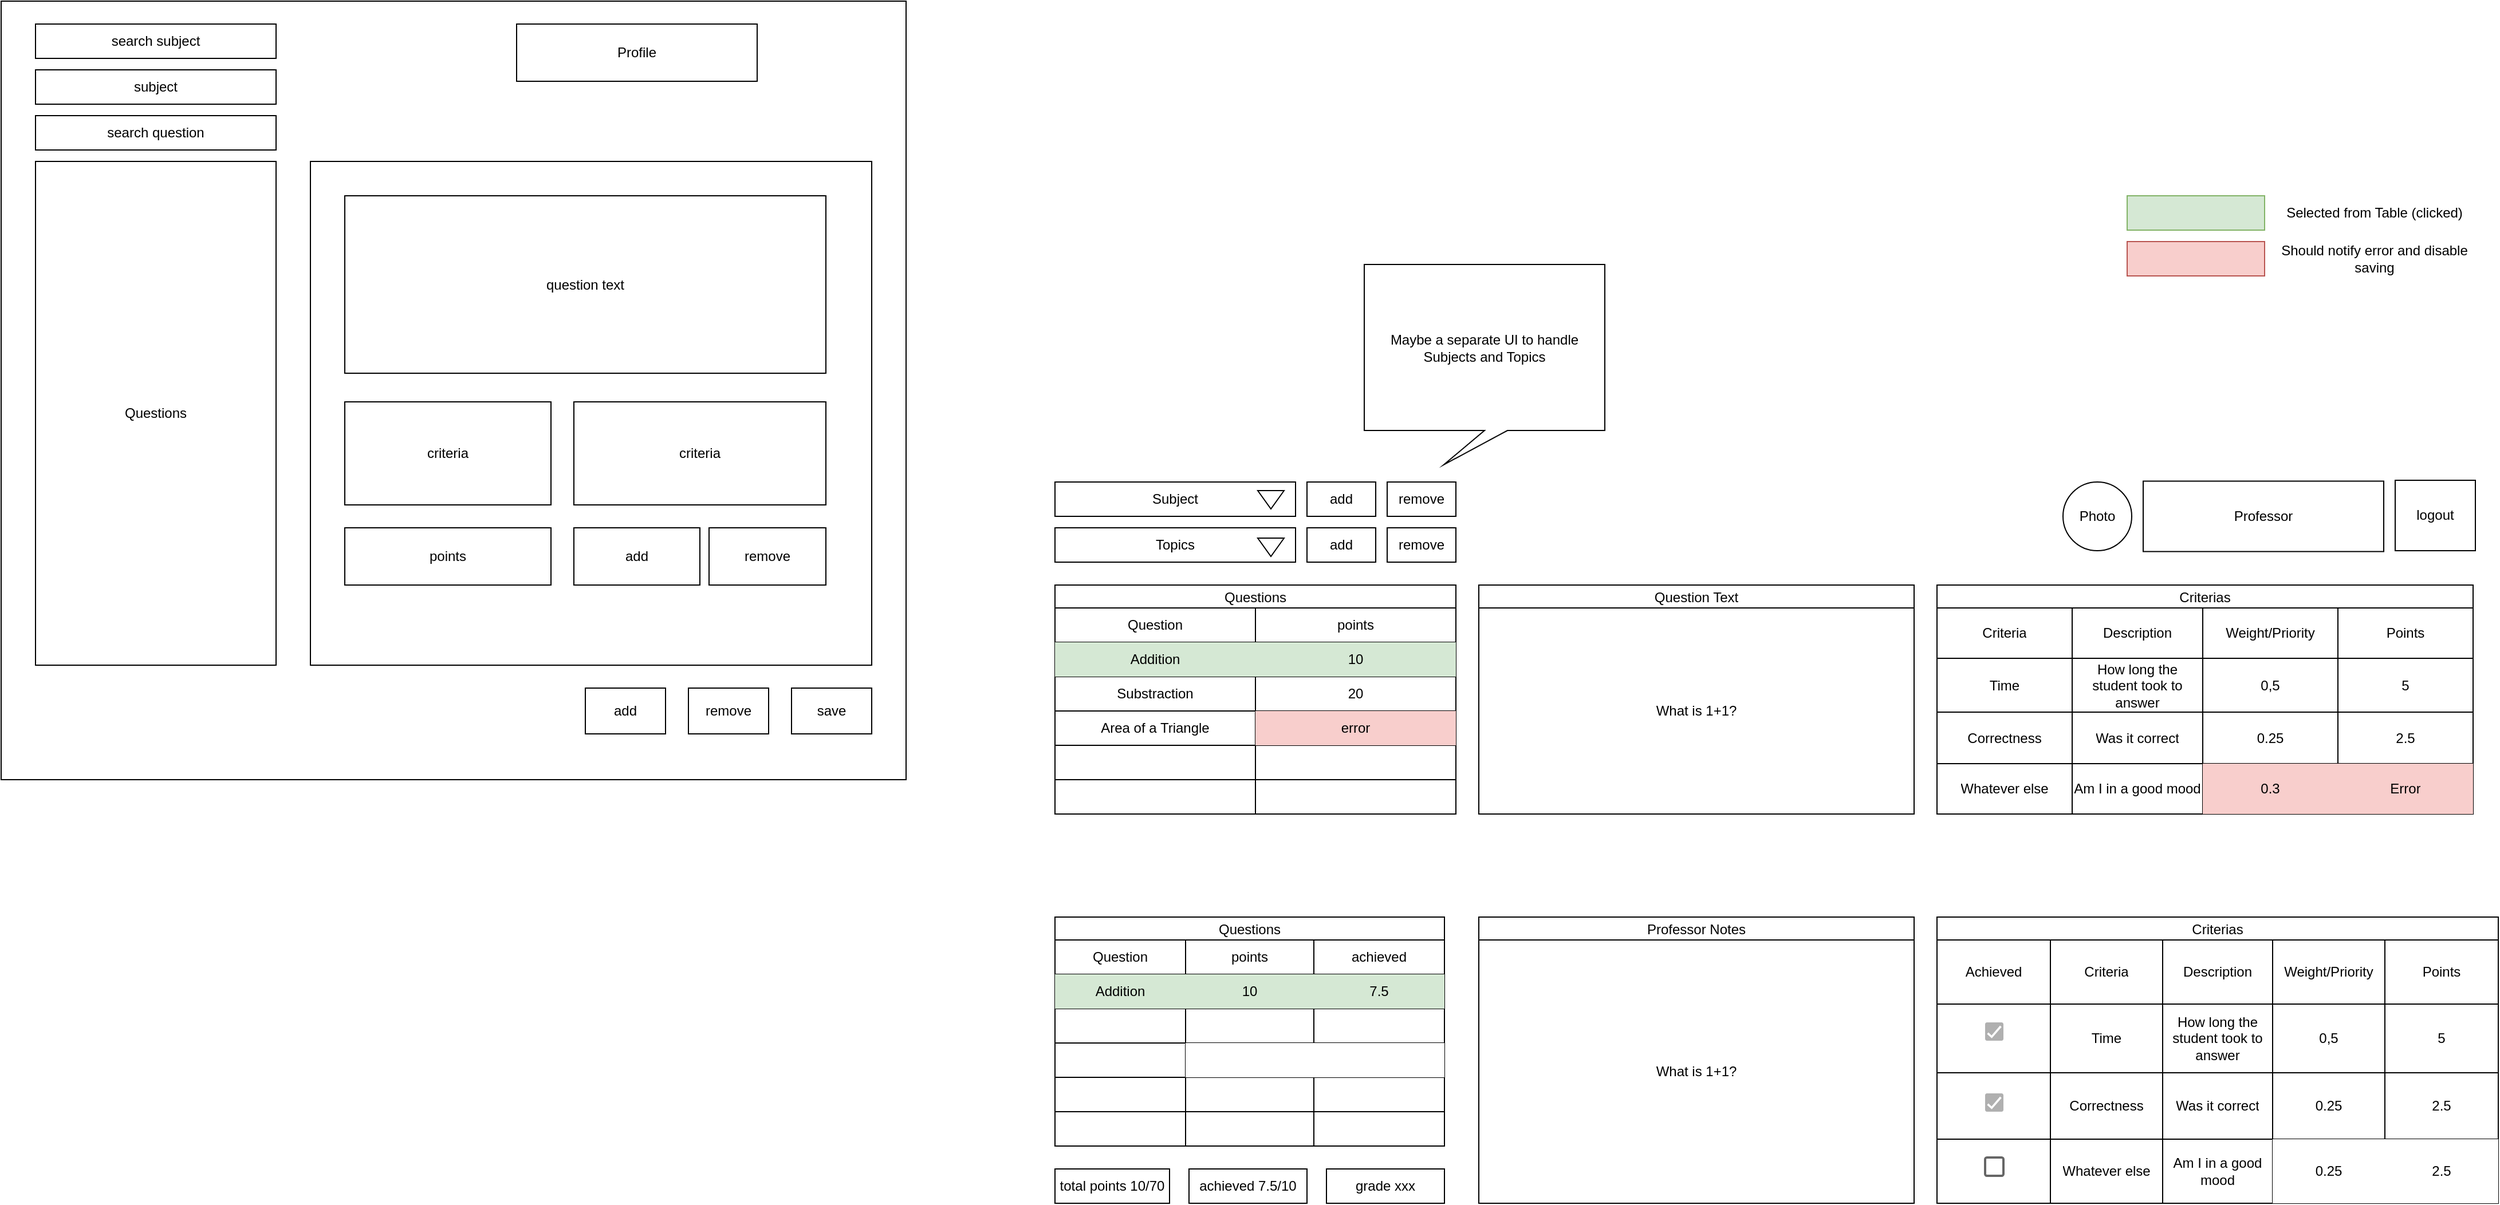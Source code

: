 <mxfile version="21.2.9" type="device" pages="8">
  <diagram name="subjects" id="1WHWGsIflHGPKC1w1pxA">
    <mxGraphModel dx="2630" dy="1860" grid="1" gridSize="10" guides="1" tooltips="1" connect="1" arrows="1" fold="1" page="1" pageScale="1" pageWidth="827" pageHeight="1169" math="0" shadow="0">
      <root>
        <mxCell id="0" />
        <mxCell id="1" parent="0" />
        <mxCell id="oWFgTW33HOXr38VG8T3a-1" value="" style="rounded=0;whiteSpace=wrap;html=1;" vertex="1" parent="1">
          <mxGeometry x="1460" y="360" width="790" height="680" as="geometry" />
        </mxCell>
        <mxCell id="oWFgTW33HOXr38VG8T3a-2" value="Questions" style="rounded=0;whiteSpace=wrap;html=1;" vertex="1" parent="1">
          <mxGeometry x="1490" y="500" width="210" height="440" as="geometry" />
        </mxCell>
        <mxCell id="oWFgTW33HOXr38VG8T3a-3" value="subject" style="rounded=0;whiteSpace=wrap;html=1;" vertex="1" parent="1">
          <mxGeometry x="1490" y="420" width="210" height="30" as="geometry" />
        </mxCell>
        <mxCell id="oWFgTW33HOXr38VG8T3a-4" value="" style="rounded=0;whiteSpace=wrap;html=1;" vertex="1" parent="1">
          <mxGeometry x="1730" y="500" width="490" height="440" as="geometry" />
        </mxCell>
        <mxCell id="oWFgTW33HOXr38VG8T3a-5" value="Photo" style="ellipse;whiteSpace=wrap;html=1;aspect=fixed;" vertex="1" parent="1">
          <mxGeometry x="3260" y="780" width="60" height="60" as="geometry" />
        </mxCell>
        <mxCell id="oWFgTW33HOXr38VG8T3a-6" value="Profile" style="rounded=0;whiteSpace=wrap;html=1;" vertex="1" parent="1">
          <mxGeometry x="1910" y="380" width="210" height="50" as="geometry" />
        </mxCell>
        <mxCell id="oWFgTW33HOXr38VG8T3a-7" value="criteria" style="rounded=0;whiteSpace=wrap;html=1;" vertex="1" parent="1">
          <mxGeometry x="1960" y="710" width="220" height="90" as="geometry" />
        </mxCell>
        <mxCell id="oWFgTW33HOXr38VG8T3a-8" value="question text" style="rounded=0;whiteSpace=wrap;html=1;" vertex="1" parent="1">
          <mxGeometry x="1760" y="530" width="420" height="155" as="geometry" />
        </mxCell>
        <mxCell id="oWFgTW33HOXr38VG8T3a-9" value="points" style="rounded=0;whiteSpace=wrap;html=1;" vertex="1" parent="1">
          <mxGeometry x="1760" y="820" width="180" height="50" as="geometry" />
        </mxCell>
        <mxCell id="oWFgTW33HOXr38VG8T3a-10" value="add" style="rounded=0;whiteSpace=wrap;html=1;" vertex="1" parent="1">
          <mxGeometry x="1960" y="820" width="110" height="50" as="geometry" />
        </mxCell>
        <mxCell id="oWFgTW33HOXr38VG8T3a-11" value="criteria" style="rounded=0;whiteSpace=wrap;html=1;" vertex="1" parent="1">
          <mxGeometry x="1760" y="710" width="180" height="90" as="geometry" />
        </mxCell>
        <mxCell id="oWFgTW33HOXr38VG8T3a-12" value="remove" style="rounded=0;whiteSpace=wrap;html=1;" vertex="1" parent="1">
          <mxGeometry x="2078" y="820" width="102" height="50" as="geometry" />
        </mxCell>
        <mxCell id="oWFgTW33HOXr38VG8T3a-13" value="add" style="rounded=0;whiteSpace=wrap;html=1;" vertex="1" parent="1">
          <mxGeometry x="1970" y="960" width="70" height="40" as="geometry" />
        </mxCell>
        <mxCell id="oWFgTW33HOXr38VG8T3a-14" value="remove" style="rounded=0;whiteSpace=wrap;html=1;" vertex="1" parent="1">
          <mxGeometry x="2060" y="960" width="70" height="40" as="geometry" />
        </mxCell>
        <mxCell id="oWFgTW33HOXr38VG8T3a-15" value="save" style="rounded=0;whiteSpace=wrap;html=1;" vertex="1" parent="1">
          <mxGeometry x="2150" y="960" width="70" height="40" as="geometry" />
        </mxCell>
        <mxCell id="oWFgTW33HOXr38VG8T3a-16" value="search subject" style="rounded=0;whiteSpace=wrap;html=1;" vertex="1" parent="1">
          <mxGeometry x="1490" y="380" width="210" height="30" as="geometry" />
        </mxCell>
        <mxCell id="oWFgTW33HOXr38VG8T3a-17" value="search question" style="rounded=0;whiteSpace=wrap;html=1;" vertex="1" parent="1">
          <mxGeometry x="1490" y="460" width="210" height="30" as="geometry" />
        </mxCell>
        <mxCell id="fNxaRODxbjbj0JDJt8V0-1" value="Subject" style="rounded=0;whiteSpace=wrap;html=1;" vertex="1" parent="1">
          <mxGeometry x="2380" y="780" width="210" height="30" as="geometry" />
        </mxCell>
        <mxCell id="fNxaRODxbjbj0JDJt8V0-2" value="add" style="rounded=0;whiteSpace=wrap;html=1;" vertex="1" parent="1">
          <mxGeometry x="2600" y="820" width="60" height="30" as="geometry" />
        </mxCell>
        <mxCell id="fNxaRODxbjbj0JDJt8V0-3" value="remove" style="rounded=0;whiteSpace=wrap;html=1;" vertex="1" parent="1">
          <mxGeometry x="2670" y="820" width="60" height="30" as="geometry" />
        </mxCell>
        <mxCell id="nvQL1UwgPIaU9dY_N4ge-4" value="" style="group" vertex="1" connectable="0" parent="1">
          <mxGeometry x="2380" y="820" width="210" height="30" as="geometry" />
        </mxCell>
        <mxCell id="nvQL1UwgPIaU9dY_N4ge-2" value="Topics" style="rounded=0;whiteSpace=wrap;html=1;" vertex="1" parent="nvQL1UwgPIaU9dY_N4ge-4">
          <mxGeometry width="210" height="30" as="geometry" />
        </mxCell>
        <mxCell id="nvQL1UwgPIaU9dY_N4ge-3" value="" style="triangle;whiteSpace=wrap;html=1;rotation=90;" vertex="1" parent="nvQL1UwgPIaU9dY_N4ge-4">
          <mxGeometry x="180.5" y="5.5" width="16" height="23" as="geometry" />
        </mxCell>
        <mxCell id="nvQL1UwgPIaU9dY_N4ge-5" style="edgeStyle=orthogonalEdgeStyle;rounded=0;orthogonalLoop=1;jettySize=auto;html=1;exitX=0.5;exitY=1;exitDx=0;exitDy=0;" edge="1" parent="nvQL1UwgPIaU9dY_N4ge-4" source="nvQL1UwgPIaU9dY_N4ge-2" target="nvQL1UwgPIaU9dY_N4ge-2">
          <mxGeometry relative="1" as="geometry" />
        </mxCell>
        <mxCell id="nvQL1UwgPIaU9dY_N4ge-8" value="Questions" style="shape=table;startSize=20;container=1;collapsible=0;childLayout=tableLayout;" vertex="1" parent="1">
          <mxGeometry x="2380" y="870" width="350" height="200" as="geometry" />
        </mxCell>
        <mxCell id="nvQL1UwgPIaU9dY_N4ge-9" value="" style="shape=tableRow;horizontal=0;startSize=0;swimlaneHead=0;swimlaneBody=0;strokeColor=inherit;top=0;left=0;bottom=0;right=0;collapsible=0;dropTarget=0;fillColor=none;points=[[0,0.5],[1,0.5]];portConstraint=eastwest;" vertex="1" parent="nvQL1UwgPIaU9dY_N4ge-8">
          <mxGeometry y="20" width="350" height="30" as="geometry" />
        </mxCell>
        <mxCell id="nvQL1UwgPIaU9dY_N4ge-10" value="Question" style="shape=partialRectangle;html=1;whiteSpace=wrap;connectable=0;strokeColor=inherit;overflow=hidden;fillColor=none;top=0;left=0;bottom=0;right=0;pointerEvents=1;" vertex="1" parent="nvQL1UwgPIaU9dY_N4ge-9">
          <mxGeometry width="175" height="30" as="geometry">
            <mxRectangle width="175" height="30" as="alternateBounds" />
          </mxGeometry>
        </mxCell>
        <mxCell id="nvQL1UwgPIaU9dY_N4ge-12" value="points" style="shape=partialRectangle;html=1;whiteSpace=wrap;connectable=0;strokeColor=inherit;overflow=hidden;fillColor=none;top=0;left=0;bottom=0;right=0;pointerEvents=1;" vertex="1" parent="nvQL1UwgPIaU9dY_N4ge-9">
          <mxGeometry x="175" width="175" height="30" as="geometry">
            <mxRectangle width="175" height="30" as="alternateBounds" />
          </mxGeometry>
        </mxCell>
        <mxCell id="nvQL1UwgPIaU9dY_N4ge-14" style="shape=tableRow;horizontal=0;startSize=0;swimlaneHead=0;swimlaneBody=0;strokeColor=inherit;top=0;left=0;bottom=0;right=0;collapsible=0;dropTarget=0;fillColor=none;points=[[0,0.5],[1,0.5]];portConstraint=eastwest;" vertex="1" parent="nvQL1UwgPIaU9dY_N4ge-8">
          <mxGeometry y="50" width="350" height="30" as="geometry" />
        </mxCell>
        <mxCell id="nvQL1UwgPIaU9dY_N4ge-15" value="Addition" style="shape=partialRectangle;html=1;whiteSpace=wrap;connectable=0;strokeColor=#82b366;overflow=hidden;fillColor=#d5e8d4;top=0;left=0;bottom=0;right=0;pointerEvents=1;" vertex="1" parent="nvQL1UwgPIaU9dY_N4ge-14">
          <mxGeometry width="175" height="30" as="geometry">
            <mxRectangle width="175" height="30" as="alternateBounds" />
          </mxGeometry>
        </mxCell>
        <mxCell id="nvQL1UwgPIaU9dY_N4ge-17" value="10" style="shape=partialRectangle;html=1;whiteSpace=wrap;connectable=0;strokeColor=#82b366;overflow=hidden;fillColor=#d5e8d4;top=0;left=0;bottom=0;right=0;pointerEvents=1;" vertex="1" parent="nvQL1UwgPIaU9dY_N4ge-14">
          <mxGeometry x="175" width="175" height="30" as="geometry">
            <mxRectangle width="175" height="30" as="alternateBounds" />
          </mxGeometry>
        </mxCell>
        <mxCell id="nvQL1UwgPIaU9dY_N4ge-29" style="shape=tableRow;horizontal=0;startSize=0;swimlaneHead=0;swimlaneBody=0;strokeColor=inherit;top=0;left=0;bottom=0;right=0;collapsible=0;dropTarget=0;fillColor=none;points=[[0,0.5],[1,0.5]];portConstraint=eastwest;" vertex="1" parent="nvQL1UwgPIaU9dY_N4ge-8">
          <mxGeometry y="80" width="350" height="30" as="geometry" />
        </mxCell>
        <mxCell id="nvQL1UwgPIaU9dY_N4ge-30" value="Substraction" style="shape=partialRectangle;html=1;whiteSpace=wrap;connectable=0;strokeColor=inherit;overflow=hidden;fillColor=none;top=0;left=0;bottom=0;right=0;pointerEvents=1;" vertex="1" parent="nvQL1UwgPIaU9dY_N4ge-29">
          <mxGeometry width="175" height="30" as="geometry">
            <mxRectangle width="175" height="30" as="alternateBounds" />
          </mxGeometry>
        </mxCell>
        <mxCell id="nvQL1UwgPIaU9dY_N4ge-32" value="20" style="shape=partialRectangle;html=1;whiteSpace=wrap;connectable=0;strokeColor=inherit;overflow=hidden;fillColor=none;top=0;left=0;bottom=0;right=0;pointerEvents=1;" vertex="1" parent="nvQL1UwgPIaU9dY_N4ge-29">
          <mxGeometry x="175" width="175" height="30" as="geometry">
            <mxRectangle width="175" height="30" as="alternateBounds" />
          </mxGeometry>
        </mxCell>
        <mxCell id="nvQL1UwgPIaU9dY_N4ge-33" style="shape=tableRow;horizontal=0;startSize=0;swimlaneHead=0;swimlaneBody=0;strokeColor=inherit;top=0;left=0;bottom=0;right=0;collapsible=0;dropTarget=0;fillColor=none;points=[[0,0.5],[1,0.5]];portConstraint=eastwest;" vertex="1" parent="nvQL1UwgPIaU9dY_N4ge-8">
          <mxGeometry y="110" width="350" height="30" as="geometry" />
        </mxCell>
        <mxCell id="nvQL1UwgPIaU9dY_N4ge-34" value="Area of a Triangle" style="shape=partialRectangle;html=1;whiteSpace=wrap;connectable=0;strokeColor=inherit;overflow=hidden;fillColor=none;top=0;left=0;bottom=0;right=0;pointerEvents=1;" vertex="1" parent="nvQL1UwgPIaU9dY_N4ge-33">
          <mxGeometry width="175" height="30" as="geometry">
            <mxRectangle width="175" height="30" as="alternateBounds" />
          </mxGeometry>
        </mxCell>
        <mxCell id="nvQL1UwgPIaU9dY_N4ge-36" value="error" style="shape=partialRectangle;html=1;whiteSpace=wrap;connectable=0;strokeColor=#b85450;overflow=hidden;fillColor=#f8cecc;top=0;left=0;bottom=0;right=0;pointerEvents=1;" vertex="1" parent="nvQL1UwgPIaU9dY_N4ge-33">
          <mxGeometry x="175" width="175" height="30" as="geometry">
            <mxRectangle width="175" height="30" as="alternateBounds" />
          </mxGeometry>
        </mxCell>
        <mxCell id="nvQL1UwgPIaU9dY_N4ge-37" style="shape=tableRow;horizontal=0;startSize=0;swimlaneHead=0;swimlaneBody=0;strokeColor=inherit;top=0;left=0;bottom=0;right=0;collapsible=0;dropTarget=0;fillColor=none;points=[[0,0.5],[1,0.5]];portConstraint=eastwest;" vertex="1" parent="nvQL1UwgPIaU9dY_N4ge-8">
          <mxGeometry y="140" width="350" height="30" as="geometry" />
        </mxCell>
        <mxCell id="nvQL1UwgPIaU9dY_N4ge-38" style="shape=partialRectangle;html=1;whiteSpace=wrap;connectable=0;strokeColor=inherit;overflow=hidden;fillColor=none;top=0;left=0;bottom=0;right=0;pointerEvents=1;" vertex="1" parent="nvQL1UwgPIaU9dY_N4ge-37">
          <mxGeometry width="175" height="30" as="geometry">
            <mxRectangle width="175" height="30" as="alternateBounds" />
          </mxGeometry>
        </mxCell>
        <mxCell id="nvQL1UwgPIaU9dY_N4ge-40" style="shape=partialRectangle;html=1;whiteSpace=wrap;connectable=0;strokeColor=inherit;overflow=hidden;fillColor=none;top=0;left=0;bottom=0;right=0;pointerEvents=1;" vertex="1" parent="nvQL1UwgPIaU9dY_N4ge-37">
          <mxGeometry x="175" width="175" height="30" as="geometry">
            <mxRectangle width="175" height="30" as="alternateBounds" />
          </mxGeometry>
        </mxCell>
        <mxCell id="nvQL1UwgPIaU9dY_N4ge-41" style="shape=tableRow;horizontal=0;startSize=0;swimlaneHead=0;swimlaneBody=0;strokeColor=inherit;top=0;left=0;bottom=0;right=0;collapsible=0;dropTarget=0;fillColor=none;points=[[0,0.5],[1,0.5]];portConstraint=eastwest;" vertex="1" parent="nvQL1UwgPIaU9dY_N4ge-8">
          <mxGeometry y="170" width="350" height="30" as="geometry" />
        </mxCell>
        <mxCell id="nvQL1UwgPIaU9dY_N4ge-42" style="shape=partialRectangle;html=1;whiteSpace=wrap;connectable=0;strokeColor=inherit;overflow=hidden;fillColor=none;top=0;left=0;bottom=0;right=0;pointerEvents=1;" vertex="1" parent="nvQL1UwgPIaU9dY_N4ge-41">
          <mxGeometry width="175" height="30" as="geometry">
            <mxRectangle width="175" height="30" as="alternateBounds" />
          </mxGeometry>
        </mxCell>
        <mxCell id="nvQL1UwgPIaU9dY_N4ge-44" style="shape=partialRectangle;html=1;whiteSpace=wrap;connectable=0;strokeColor=inherit;overflow=hidden;fillColor=none;top=0;left=0;bottom=0;right=0;pointerEvents=1;" vertex="1" parent="nvQL1UwgPIaU9dY_N4ge-41">
          <mxGeometry x="175" width="175" height="30" as="geometry">
            <mxRectangle width="175" height="30" as="alternateBounds" />
          </mxGeometry>
        </mxCell>
        <mxCell id="nvQL1UwgPIaU9dY_N4ge-20" value="Criterias" style="shape=table;startSize=20;container=1;collapsible=0;childLayout=tableLayout;" vertex="1" parent="1">
          <mxGeometry x="3150" y="870" width="468" height="200" as="geometry" />
        </mxCell>
        <mxCell id="nvQL1UwgPIaU9dY_N4ge-21" value="" style="shape=tableRow;horizontal=0;startSize=0;swimlaneHead=0;swimlaneBody=0;strokeColor=inherit;top=0;left=0;bottom=0;right=0;collapsible=0;dropTarget=0;fillColor=none;points=[[0,0.5],[1,0.5]];portConstraint=eastwest;" vertex="1" parent="nvQL1UwgPIaU9dY_N4ge-20">
          <mxGeometry y="20" width="468" height="44" as="geometry" />
        </mxCell>
        <mxCell id="nvQL1UwgPIaU9dY_N4ge-22" value="Criteria" style="shape=partialRectangle;html=1;whiteSpace=wrap;connectable=0;strokeColor=inherit;overflow=hidden;fillColor=none;top=0;left=0;bottom=0;right=0;pointerEvents=1;" vertex="1" parent="nvQL1UwgPIaU9dY_N4ge-21">
          <mxGeometry width="118" height="44" as="geometry">
            <mxRectangle width="118" height="44" as="alternateBounds" />
          </mxGeometry>
        </mxCell>
        <mxCell id="nvQL1UwgPIaU9dY_N4ge-23" value="Description" style="shape=partialRectangle;html=1;whiteSpace=wrap;connectable=0;strokeColor=inherit;overflow=hidden;fillColor=none;top=0;left=0;bottom=0;right=0;pointerEvents=1;" vertex="1" parent="nvQL1UwgPIaU9dY_N4ge-21">
          <mxGeometry x="118" width="114" height="44" as="geometry">
            <mxRectangle width="114" height="44" as="alternateBounds" />
          </mxGeometry>
        </mxCell>
        <mxCell id="nvQL1UwgPIaU9dY_N4ge-24" value="Weight/Priority" style="shape=partialRectangle;html=1;whiteSpace=wrap;connectable=0;strokeColor=inherit;overflow=hidden;fillColor=none;top=0;left=0;bottom=0;right=0;pointerEvents=1;" vertex="1" parent="nvQL1UwgPIaU9dY_N4ge-21">
          <mxGeometry x="232" width="118" height="44" as="geometry">
            <mxRectangle width="118" height="44" as="alternateBounds" />
          </mxGeometry>
        </mxCell>
        <mxCell id="nvQL1UwgPIaU9dY_N4ge-56" value="Points" style="shape=partialRectangle;html=1;whiteSpace=wrap;connectable=0;strokeColor=inherit;overflow=hidden;fillColor=none;top=0;left=0;bottom=0;right=0;pointerEvents=1;" vertex="1" parent="nvQL1UwgPIaU9dY_N4ge-21">
          <mxGeometry x="350" width="118" height="44" as="geometry">
            <mxRectangle width="118" height="44" as="alternateBounds" />
          </mxGeometry>
        </mxCell>
        <mxCell id="nvQL1UwgPIaU9dY_N4ge-25" value="" style="shape=tableRow;horizontal=0;startSize=0;swimlaneHead=0;swimlaneBody=0;strokeColor=inherit;top=0;left=0;bottom=0;right=0;collapsible=0;dropTarget=0;fillColor=none;points=[[0,0.5],[1,0.5]];portConstraint=eastwest;" vertex="1" parent="nvQL1UwgPIaU9dY_N4ge-20">
          <mxGeometry y="64" width="468" height="47" as="geometry" />
        </mxCell>
        <mxCell id="nvQL1UwgPIaU9dY_N4ge-26" value="Time" style="shape=partialRectangle;html=1;whiteSpace=wrap;connectable=0;strokeColor=inherit;overflow=hidden;fillColor=none;top=0;left=0;bottom=0;right=0;pointerEvents=1;" vertex="1" parent="nvQL1UwgPIaU9dY_N4ge-25">
          <mxGeometry width="118" height="47" as="geometry">
            <mxRectangle width="118" height="47" as="alternateBounds" />
          </mxGeometry>
        </mxCell>
        <mxCell id="nvQL1UwgPIaU9dY_N4ge-27" value="How long the student took to answer" style="shape=partialRectangle;html=1;whiteSpace=wrap;connectable=0;strokeColor=inherit;overflow=hidden;fillColor=none;top=0;left=0;bottom=0;right=0;pointerEvents=1;" vertex="1" parent="nvQL1UwgPIaU9dY_N4ge-25">
          <mxGeometry x="118" width="114" height="47" as="geometry">
            <mxRectangle width="114" height="47" as="alternateBounds" />
          </mxGeometry>
        </mxCell>
        <mxCell id="nvQL1UwgPIaU9dY_N4ge-28" value="0,5" style="shape=partialRectangle;html=1;whiteSpace=wrap;connectable=0;strokeColor=inherit;overflow=hidden;fillColor=none;top=0;left=0;bottom=0;right=0;pointerEvents=1;" vertex="1" parent="nvQL1UwgPIaU9dY_N4ge-25">
          <mxGeometry x="232" width="118" height="47" as="geometry">
            <mxRectangle width="118" height="47" as="alternateBounds" />
          </mxGeometry>
        </mxCell>
        <mxCell id="nvQL1UwgPIaU9dY_N4ge-57" value="5" style="shape=partialRectangle;html=1;whiteSpace=wrap;connectable=0;strokeColor=inherit;overflow=hidden;fillColor=none;top=0;left=0;bottom=0;right=0;pointerEvents=1;" vertex="1" parent="nvQL1UwgPIaU9dY_N4ge-25">
          <mxGeometry x="350" width="118" height="47" as="geometry">
            <mxRectangle width="118" height="47" as="alternateBounds" />
          </mxGeometry>
        </mxCell>
        <mxCell id="nvQL1UwgPIaU9dY_N4ge-45" style="shape=tableRow;horizontal=0;startSize=0;swimlaneHead=0;swimlaneBody=0;strokeColor=inherit;top=0;left=0;bottom=0;right=0;collapsible=0;dropTarget=0;fillColor=none;points=[[0,0.5],[1,0.5]];portConstraint=eastwest;" vertex="1" parent="nvQL1UwgPIaU9dY_N4ge-20">
          <mxGeometry y="111" width="468" height="45" as="geometry" />
        </mxCell>
        <mxCell id="nvQL1UwgPIaU9dY_N4ge-46" value="Correctness" style="shape=partialRectangle;html=1;whiteSpace=wrap;connectable=0;strokeColor=inherit;overflow=hidden;fillColor=none;top=0;left=0;bottom=0;right=0;pointerEvents=1;" vertex="1" parent="nvQL1UwgPIaU9dY_N4ge-45">
          <mxGeometry width="118" height="45" as="geometry">
            <mxRectangle width="118" height="45" as="alternateBounds" />
          </mxGeometry>
        </mxCell>
        <mxCell id="nvQL1UwgPIaU9dY_N4ge-47" value="Was it correct" style="shape=partialRectangle;html=1;whiteSpace=wrap;connectable=0;strokeColor=inherit;overflow=hidden;fillColor=none;top=0;left=0;bottom=0;right=0;pointerEvents=1;" vertex="1" parent="nvQL1UwgPIaU9dY_N4ge-45">
          <mxGeometry x="118" width="114" height="45" as="geometry">
            <mxRectangle width="114" height="45" as="alternateBounds" />
          </mxGeometry>
        </mxCell>
        <mxCell id="nvQL1UwgPIaU9dY_N4ge-48" value="0.25" style="shape=partialRectangle;html=1;whiteSpace=wrap;connectable=0;strokeColor=inherit;overflow=hidden;fillColor=none;top=0;left=0;bottom=0;right=0;pointerEvents=1;" vertex="1" parent="nvQL1UwgPIaU9dY_N4ge-45">
          <mxGeometry x="232" width="118" height="45" as="geometry">
            <mxRectangle width="118" height="45" as="alternateBounds" />
          </mxGeometry>
        </mxCell>
        <mxCell id="nvQL1UwgPIaU9dY_N4ge-58" value="2.5" style="shape=partialRectangle;html=1;whiteSpace=wrap;connectable=0;strokeColor=inherit;overflow=hidden;fillColor=none;top=0;left=0;bottom=0;right=0;pointerEvents=1;" vertex="1" parent="nvQL1UwgPIaU9dY_N4ge-45">
          <mxGeometry x="350" width="118" height="45" as="geometry">
            <mxRectangle width="118" height="45" as="alternateBounds" />
          </mxGeometry>
        </mxCell>
        <mxCell id="nvQL1UwgPIaU9dY_N4ge-49" style="shape=tableRow;horizontal=0;startSize=0;swimlaneHead=0;swimlaneBody=0;strokeColor=inherit;top=0;left=0;bottom=0;right=0;collapsible=0;dropTarget=0;fillColor=none;points=[[0,0.5],[1,0.5]];portConstraint=eastwest;" vertex="1" parent="nvQL1UwgPIaU9dY_N4ge-20">
          <mxGeometry y="156" width="468" height="44" as="geometry" />
        </mxCell>
        <mxCell id="nvQL1UwgPIaU9dY_N4ge-50" value="Whatever else" style="shape=partialRectangle;html=1;whiteSpace=wrap;connectable=0;strokeColor=inherit;overflow=hidden;fillColor=none;top=0;left=0;bottom=0;right=0;pointerEvents=1;" vertex="1" parent="nvQL1UwgPIaU9dY_N4ge-49">
          <mxGeometry width="118" height="44" as="geometry">
            <mxRectangle width="118" height="44" as="alternateBounds" />
          </mxGeometry>
        </mxCell>
        <mxCell id="nvQL1UwgPIaU9dY_N4ge-51" value="Am I in a good mood" style="shape=partialRectangle;html=1;whiteSpace=wrap;connectable=0;strokeColor=inherit;overflow=hidden;fillColor=none;top=0;left=0;bottom=0;right=0;pointerEvents=1;" vertex="1" parent="nvQL1UwgPIaU9dY_N4ge-49">
          <mxGeometry x="118" width="114" height="44" as="geometry">
            <mxRectangle width="114" height="44" as="alternateBounds" />
          </mxGeometry>
        </mxCell>
        <mxCell id="nvQL1UwgPIaU9dY_N4ge-52" value="0.3" style="shape=partialRectangle;html=1;whiteSpace=wrap;connectable=0;strokeColor=#b85450;overflow=hidden;fillColor=#f8cecc;top=0;left=0;bottom=0;right=0;pointerEvents=1;" vertex="1" parent="nvQL1UwgPIaU9dY_N4ge-49">
          <mxGeometry x="232" width="118" height="44" as="geometry">
            <mxRectangle width="118" height="44" as="alternateBounds" />
          </mxGeometry>
        </mxCell>
        <mxCell id="nvQL1UwgPIaU9dY_N4ge-59" value="Error" style="shape=partialRectangle;html=1;whiteSpace=wrap;connectable=0;strokeColor=#b85450;overflow=hidden;fillColor=#f8cecc;top=0;left=0;bottom=0;right=0;pointerEvents=1;" vertex="1" parent="nvQL1UwgPIaU9dY_N4ge-49">
          <mxGeometry x="350" width="118" height="44" as="geometry">
            <mxRectangle width="118" height="44" as="alternateBounds" />
          </mxGeometry>
        </mxCell>
        <mxCell id="nvQL1UwgPIaU9dY_N4ge-53" value="Question Text" style="shape=table;startSize=20;container=1;collapsible=0;childLayout=tableLayout;" vertex="1" parent="1">
          <mxGeometry x="2750" y="870" width="380" height="200" as="geometry" />
        </mxCell>
        <mxCell id="nvQL1UwgPIaU9dY_N4ge-54" value="" style="shape=tableRow;horizontal=0;startSize=0;swimlaneHead=0;swimlaneBody=0;strokeColor=inherit;top=0;left=0;bottom=0;right=0;collapsible=0;dropTarget=0;fillColor=none;points=[[0,0.5],[1,0.5]];portConstraint=eastwest;" vertex="1" parent="nvQL1UwgPIaU9dY_N4ge-53">
          <mxGeometry y="20" width="380" height="180" as="geometry" />
        </mxCell>
        <mxCell id="nvQL1UwgPIaU9dY_N4ge-55" value="What is 1+1?" style="shape=partialRectangle;html=1;whiteSpace=wrap;connectable=0;strokeColor=inherit;overflow=hidden;fillColor=none;top=0;left=0;bottom=0;right=0;pointerEvents=1;" vertex="1" parent="nvQL1UwgPIaU9dY_N4ge-54">
          <mxGeometry width="380" height="180" as="geometry">
            <mxRectangle width="380" height="180" as="alternateBounds" />
          </mxGeometry>
        </mxCell>
        <mxCell id="nvQL1UwgPIaU9dY_N4ge-60" value="add" style="rounded=0;whiteSpace=wrap;html=1;" vertex="1" parent="1">
          <mxGeometry x="2600" y="780" width="60" height="30" as="geometry" />
        </mxCell>
        <mxCell id="nvQL1UwgPIaU9dY_N4ge-61" value="remove" style="rounded=0;whiteSpace=wrap;html=1;" vertex="1" parent="1">
          <mxGeometry x="2670" y="780" width="60" height="30" as="geometry" />
        </mxCell>
        <mxCell id="nvQL1UwgPIaU9dY_N4ge-62" value="" style="triangle;whiteSpace=wrap;html=1;rotation=90;" vertex="1" parent="1">
          <mxGeometry x="2560.5" y="784" width="16" height="23" as="geometry" />
        </mxCell>
        <mxCell id="nvQL1UwgPIaU9dY_N4ge-64" value="Professor" style="rounded=0;whiteSpace=wrap;html=1;" vertex="1" parent="1">
          <mxGeometry x="3330" y="779.25" width="210" height="61.5" as="geometry" />
        </mxCell>
        <mxCell id="nvQL1UwgPIaU9dY_N4ge-65" value="logout" style="rounded=0;whiteSpace=wrap;html=1;" vertex="1" parent="1">
          <mxGeometry x="3550" y="778.5" width="70" height="61.5" as="geometry" />
        </mxCell>
        <mxCell id="nvQL1UwgPIaU9dY_N4ge-66" value="" style="rounded=0;whiteSpace=wrap;html=1;fillColor=#d5e8d4;strokeColor=#82b366;" vertex="1" parent="1">
          <mxGeometry x="3316" y="530" width="120" height="30" as="geometry" />
        </mxCell>
        <mxCell id="nvQL1UwgPIaU9dY_N4ge-67" value="" style="rounded=0;whiteSpace=wrap;html=1;fillColor=#f8cecc;strokeColor=#b85450;" vertex="1" parent="1">
          <mxGeometry x="3316" y="570" width="120" height="30" as="geometry" />
        </mxCell>
        <mxCell id="nvQL1UwgPIaU9dY_N4ge-68" value="Selected from Table (clicked)" style="text;html=1;strokeColor=none;fillColor=none;align=center;verticalAlign=middle;whiteSpace=wrap;rounded=0;" vertex="1" parent="1">
          <mxGeometry x="3446" y="530" width="172" height="30" as="geometry" />
        </mxCell>
        <mxCell id="nvQL1UwgPIaU9dY_N4ge-69" value="Should notify error and disable saving" style="text;html=1;strokeColor=none;fillColor=none;align=center;verticalAlign=middle;whiteSpace=wrap;rounded=0;" vertex="1" parent="1">
          <mxGeometry x="3446" y="570" width="172" height="30" as="geometry" />
        </mxCell>
        <mxCell id="rcLctUyFHN6urtT2d6Bm-1" value="Maybe a separate UI to handle Subjects and Topics" style="shape=callout;whiteSpace=wrap;html=1;perimeter=calloutPerimeter;position2=0.33;" vertex="1" parent="1">
          <mxGeometry x="2650" y="590" width="210" height="175" as="geometry" />
        </mxCell>
        <mxCell id="rcLctUyFHN6urtT2d6Bm-2" value="Questions" style="shape=table;startSize=20;container=1;collapsible=0;childLayout=tableLayout;" vertex="1" parent="1">
          <mxGeometry x="2380" y="1160" width="340" height="200" as="geometry" />
        </mxCell>
        <mxCell id="rcLctUyFHN6urtT2d6Bm-3" value="" style="shape=tableRow;horizontal=0;startSize=0;swimlaneHead=0;swimlaneBody=0;strokeColor=inherit;top=0;left=0;bottom=0;right=0;collapsible=0;dropTarget=0;fillColor=none;points=[[0,0.5],[1,0.5]];portConstraint=eastwest;" vertex="1" parent="rcLctUyFHN6urtT2d6Bm-2">
          <mxGeometry y="20" width="340" height="30" as="geometry" />
        </mxCell>
        <mxCell id="rcLctUyFHN6urtT2d6Bm-4" value="Question" style="shape=partialRectangle;html=1;whiteSpace=wrap;connectable=0;strokeColor=inherit;overflow=hidden;fillColor=none;top=0;left=0;bottom=0;right=0;pointerEvents=1;" vertex="1" parent="rcLctUyFHN6urtT2d6Bm-3">
          <mxGeometry width="114" height="30" as="geometry">
            <mxRectangle width="114" height="30" as="alternateBounds" />
          </mxGeometry>
        </mxCell>
        <mxCell id="rcLctUyFHN6urtT2d6Bm-5" value="points" style="shape=partialRectangle;html=1;whiteSpace=wrap;connectable=0;strokeColor=inherit;overflow=hidden;fillColor=none;top=0;left=0;bottom=0;right=0;pointerEvents=1;" vertex="1" parent="rcLctUyFHN6urtT2d6Bm-3">
          <mxGeometry x="114" width="112" height="30" as="geometry">
            <mxRectangle width="112" height="30" as="alternateBounds" />
          </mxGeometry>
        </mxCell>
        <mxCell id="rcLctUyFHN6urtT2d6Bm-45" value="achieved" style="shape=partialRectangle;html=1;whiteSpace=wrap;connectable=0;strokeColor=inherit;overflow=hidden;fillColor=none;top=0;left=0;bottom=0;right=0;pointerEvents=1;" vertex="1" parent="rcLctUyFHN6urtT2d6Bm-3">
          <mxGeometry x="226" width="114" height="30" as="geometry">
            <mxRectangle width="114" height="30" as="alternateBounds" />
          </mxGeometry>
        </mxCell>
        <mxCell id="rcLctUyFHN6urtT2d6Bm-6" style="shape=tableRow;horizontal=0;startSize=0;swimlaneHead=0;swimlaneBody=0;strokeColor=inherit;top=0;left=0;bottom=0;right=0;collapsible=0;dropTarget=0;fillColor=none;points=[[0,0.5],[1,0.5]];portConstraint=eastwest;" vertex="1" parent="rcLctUyFHN6urtT2d6Bm-2">
          <mxGeometry y="50" width="340" height="30" as="geometry" />
        </mxCell>
        <mxCell id="rcLctUyFHN6urtT2d6Bm-7" value="Addition" style="shape=partialRectangle;html=1;whiteSpace=wrap;connectable=0;strokeColor=#82b366;overflow=hidden;fillColor=#d5e8d4;top=0;left=0;bottom=0;right=0;pointerEvents=1;" vertex="1" parent="rcLctUyFHN6urtT2d6Bm-6">
          <mxGeometry width="114" height="30" as="geometry">
            <mxRectangle width="114" height="30" as="alternateBounds" />
          </mxGeometry>
        </mxCell>
        <mxCell id="rcLctUyFHN6urtT2d6Bm-8" value="10" style="shape=partialRectangle;html=1;whiteSpace=wrap;connectable=0;strokeColor=#82b366;overflow=hidden;fillColor=#d5e8d4;top=0;left=0;bottom=0;right=0;pointerEvents=1;" vertex="1" parent="rcLctUyFHN6urtT2d6Bm-6">
          <mxGeometry x="114" width="112" height="30" as="geometry">
            <mxRectangle width="112" height="30" as="alternateBounds" />
          </mxGeometry>
        </mxCell>
        <mxCell id="rcLctUyFHN6urtT2d6Bm-46" value="7.5" style="shape=partialRectangle;html=1;whiteSpace=wrap;connectable=0;strokeColor=#82b366;overflow=hidden;fillColor=#d5e8d4;top=0;left=0;bottom=0;right=0;pointerEvents=1;" vertex="1" parent="rcLctUyFHN6urtT2d6Bm-6">
          <mxGeometry x="226" width="114" height="30" as="geometry">
            <mxRectangle width="114" height="30" as="alternateBounds" />
          </mxGeometry>
        </mxCell>
        <mxCell id="rcLctUyFHN6urtT2d6Bm-9" style="shape=tableRow;horizontal=0;startSize=0;swimlaneHead=0;swimlaneBody=0;strokeColor=inherit;top=0;left=0;bottom=0;right=0;collapsible=0;dropTarget=0;fillColor=none;points=[[0,0.5],[1,0.5]];portConstraint=eastwest;" vertex="1" parent="rcLctUyFHN6urtT2d6Bm-2">
          <mxGeometry y="80" width="340" height="30" as="geometry" />
        </mxCell>
        <mxCell id="rcLctUyFHN6urtT2d6Bm-10" value="" style="shape=partialRectangle;html=1;whiteSpace=wrap;connectable=0;strokeColor=inherit;overflow=hidden;fillColor=none;top=0;left=0;bottom=0;right=0;pointerEvents=1;" vertex="1" parent="rcLctUyFHN6urtT2d6Bm-9">
          <mxGeometry width="114" height="30" as="geometry">
            <mxRectangle width="114" height="30" as="alternateBounds" />
          </mxGeometry>
        </mxCell>
        <mxCell id="rcLctUyFHN6urtT2d6Bm-11" value="" style="shape=partialRectangle;html=1;whiteSpace=wrap;connectable=0;strokeColor=inherit;overflow=hidden;fillColor=none;top=0;left=0;bottom=0;right=0;pointerEvents=1;" vertex="1" parent="rcLctUyFHN6urtT2d6Bm-9">
          <mxGeometry x="114" width="112" height="30" as="geometry">
            <mxRectangle width="112" height="30" as="alternateBounds" />
          </mxGeometry>
        </mxCell>
        <mxCell id="rcLctUyFHN6urtT2d6Bm-47" style="shape=partialRectangle;html=1;whiteSpace=wrap;connectable=0;strokeColor=inherit;overflow=hidden;fillColor=none;top=0;left=0;bottom=0;right=0;pointerEvents=1;" vertex="1" parent="rcLctUyFHN6urtT2d6Bm-9">
          <mxGeometry x="226" width="114" height="30" as="geometry">
            <mxRectangle width="114" height="30" as="alternateBounds" />
          </mxGeometry>
        </mxCell>
        <mxCell id="rcLctUyFHN6urtT2d6Bm-12" style="shape=tableRow;horizontal=0;startSize=0;swimlaneHead=0;swimlaneBody=0;strokeColor=inherit;top=0;left=0;bottom=0;right=0;collapsible=0;dropTarget=0;fillColor=none;points=[[0,0.5],[1,0.5]];portConstraint=eastwest;" vertex="1" parent="rcLctUyFHN6urtT2d6Bm-2">
          <mxGeometry y="110" width="340" height="30" as="geometry" />
        </mxCell>
        <mxCell id="rcLctUyFHN6urtT2d6Bm-13" value="" style="shape=partialRectangle;html=1;whiteSpace=wrap;connectable=0;strokeColor=inherit;overflow=hidden;fillColor=none;top=0;left=0;bottom=0;right=0;pointerEvents=1;" vertex="1" parent="rcLctUyFHN6urtT2d6Bm-12">
          <mxGeometry width="114" height="30" as="geometry">
            <mxRectangle width="114" height="30" as="alternateBounds" />
          </mxGeometry>
        </mxCell>
        <mxCell id="rcLctUyFHN6urtT2d6Bm-14" value="" style="shape=partialRectangle;html=1;whiteSpace=wrap;connectable=0;overflow=hidden;top=0;left=0;bottom=0;right=0;pointerEvents=1;" vertex="1" parent="rcLctUyFHN6urtT2d6Bm-12">
          <mxGeometry x="114" width="112" height="30" as="geometry">
            <mxRectangle width="112" height="30" as="alternateBounds" />
          </mxGeometry>
        </mxCell>
        <mxCell id="rcLctUyFHN6urtT2d6Bm-48" style="shape=partialRectangle;html=1;whiteSpace=wrap;connectable=0;overflow=hidden;top=0;left=0;bottom=0;right=0;pointerEvents=1;" vertex="1" parent="rcLctUyFHN6urtT2d6Bm-12">
          <mxGeometry x="226" width="114" height="30" as="geometry">
            <mxRectangle width="114" height="30" as="alternateBounds" />
          </mxGeometry>
        </mxCell>
        <mxCell id="rcLctUyFHN6urtT2d6Bm-15" style="shape=tableRow;horizontal=0;startSize=0;swimlaneHead=0;swimlaneBody=0;strokeColor=inherit;top=0;left=0;bottom=0;right=0;collapsible=0;dropTarget=0;fillColor=none;points=[[0,0.5],[1,0.5]];portConstraint=eastwest;" vertex="1" parent="rcLctUyFHN6urtT2d6Bm-2">
          <mxGeometry y="140" width="340" height="30" as="geometry" />
        </mxCell>
        <mxCell id="rcLctUyFHN6urtT2d6Bm-16" style="shape=partialRectangle;html=1;whiteSpace=wrap;connectable=0;strokeColor=inherit;overflow=hidden;fillColor=none;top=0;left=0;bottom=0;right=0;pointerEvents=1;" vertex="1" parent="rcLctUyFHN6urtT2d6Bm-15">
          <mxGeometry width="114" height="30" as="geometry">
            <mxRectangle width="114" height="30" as="alternateBounds" />
          </mxGeometry>
        </mxCell>
        <mxCell id="rcLctUyFHN6urtT2d6Bm-17" style="shape=partialRectangle;html=1;whiteSpace=wrap;connectable=0;strokeColor=inherit;overflow=hidden;fillColor=none;top=0;left=0;bottom=0;right=0;pointerEvents=1;" vertex="1" parent="rcLctUyFHN6urtT2d6Bm-15">
          <mxGeometry x="114" width="112" height="30" as="geometry">
            <mxRectangle width="112" height="30" as="alternateBounds" />
          </mxGeometry>
        </mxCell>
        <mxCell id="rcLctUyFHN6urtT2d6Bm-49" style="shape=partialRectangle;html=1;whiteSpace=wrap;connectable=0;strokeColor=inherit;overflow=hidden;fillColor=none;top=0;left=0;bottom=0;right=0;pointerEvents=1;" vertex="1" parent="rcLctUyFHN6urtT2d6Bm-15">
          <mxGeometry x="226" width="114" height="30" as="geometry">
            <mxRectangle width="114" height="30" as="alternateBounds" />
          </mxGeometry>
        </mxCell>
        <mxCell id="rcLctUyFHN6urtT2d6Bm-18" style="shape=tableRow;horizontal=0;startSize=0;swimlaneHead=0;swimlaneBody=0;strokeColor=inherit;top=0;left=0;bottom=0;right=0;collapsible=0;dropTarget=0;fillColor=none;points=[[0,0.5],[1,0.5]];portConstraint=eastwest;" vertex="1" parent="rcLctUyFHN6urtT2d6Bm-2">
          <mxGeometry y="170" width="340" height="30" as="geometry" />
        </mxCell>
        <mxCell id="rcLctUyFHN6urtT2d6Bm-19" style="shape=partialRectangle;html=1;whiteSpace=wrap;connectable=0;strokeColor=inherit;overflow=hidden;fillColor=none;top=0;left=0;bottom=0;right=0;pointerEvents=1;" vertex="1" parent="rcLctUyFHN6urtT2d6Bm-18">
          <mxGeometry width="114" height="30" as="geometry">
            <mxRectangle width="114" height="30" as="alternateBounds" />
          </mxGeometry>
        </mxCell>
        <mxCell id="rcLctUyFHN6urtT2d6Bm-20" style="shape=partialRectangle;html=1;whiteSpace=wrap;connectable=0;strokeColor=inherit;overflow=hidden;fillColor=none;top=0;left=0;bottom=0;right=0;pointerEvents=1;" vertex="1" parent="rcLctUyFHN6urtT2d6Bm-18">
          <mxGeometry x="114" width="112" height="30" as="geometry">
            <mxRectangle width="112" height="30" as="alternateBounds" />
          </mxGeometry>
        </mxCell>
        <mxCell id="rcLctUyFHN6urtT2d6Bm-50" style="shape=partialRectangle;html=1;whiteSpace=wrap;connectable=0;strokeColor=inherit;overflow=hidden;fillColor=none;top=0;left=0;bottom=0;right=0;pointerEvents=1;" vertex="1" parent="rcLctUyFHN6urtT2d6Bm-18">
          <mxGeometry x="226" width="114" height="30" as="geometry">
            <mxRectangle width="114" height="30" as="alternateBounds" />
          </mxGeometry>
        </mxCell>
        <mxCell id="rcLctUyFHN6urtT2d6Bm-21" value="Criterias" style="shape=table;startSize=20;container=1;collapsible=0;childLayout=tableLayout;" vertex="1" parent="1">
          <mxGeometry x="3150" y="1160" width="490" height="250" as="geometry" />
        </mxCell>
        <mxCell id="rcLctUyFHN6urtT2d6Bm-22" value="" style="shape=tableRow;horizontal=0;startSize=0;swimlaneHead=0;swimlaneBody=0;strokeColor=inherit;top=0;left=0;bottom=0;right=0;collapsible=0;dropTarget=0;fillColor=none;points=[[0,0.5],[1,0.5]];portConstraint=eastwest;" vertex="1" parent="rcLctUyFHN6urtT2d6Bm-21">
          <mxGeometry y="20" width="490" height="56" as="geometry" />
        </mxCell>
        <mxCell id="rcLctUyFHN6urtT2d6Bm-51" value="Achieved" style="shape=partialRectangle;html=1;whiteSpace=wrap;connectable=0;strokeColor=inherit;overflow=hidden;fillColor=none;top=0;left=0;bottom=0;right=0;pointerEvents=1;" vertex="1" parent="rcLctUyFHN6urtT2d6Bm-22">
          <mxGeometry width="99" height="56" as="geometry">
            <mxRectangle width="99" height="56" as="alternateBounds" />
          </mxGeometry>
        </mxCell>
        <mxCell id="rcLctUyFHN6urtT2d6Bm-23" value="Criteria" style="shape=partialRectangle;html=1;whiteSpace=wrap;connectable=0;strokeColor=inherit;overflow=hidden;fillColor=none;top=0;left=0;bottom=0;right=0;pointerEvents=1;" vertex="1" parent="rcLctUyFHN6urtT2d6Bm-22">
          <mxGeometry x="99" width="98" height="56" as="geometry">
            <mxRectangle width="98" height="56" as="alternateBounds" />
          </mxGeometry>
        </mxCell>
        <mxCell id="rcLctUyFHN6urtT2d6Bm-24" value="Description" style="shape=partialRectangle;html=1;whiteSpace=wrap;connectable=0;strokeColor=inherit;overflow=hidden;fillColor=none;top=0;left=0;bottom=0;right=0;pointerEvents=1;" vertex="1" parent="rcLctUyFHN6urtT2d6Bm-22">
          <mxGeometry x="197" width="96" height="56" as="geometry">
            <mxRectangle width="96" height="56" as="alternateBounds" />
          </mxGeometry>
        </mxCell>
        <mxCell id="rcLctUyFHN6urtT2d6Bm-25" value="Weight/Priority" style="shape=partialRectangle;html=1;whiteSpace=wrap;connectable=0;strokeColor=inherit;overflow=hidden;fillColor=none;top=0;left=0;bottom=0;right=0;pointerEvents=1;" vertex="1" parent="rcLctUyFHN6urtT2d6Bm-22">
          <mxGeometry x="293" width="98" height="56" as="geometry">
            <mxRectangle width="98" height="56" as="alternateBounds" />
          </mxGeometry>
        </mxCell>
        <mxCell id="rcLctUyFHN6urtT2d6Bm-26" value="Points" style="shape=partialRectangle;html=1;whiteSpace=wrap;connectable=0;strokeColor=inherit;overflow=hidden;fillColor=none;top=0;left=0;bottom=0;right=0;pointerEvents=1;" vertex="1" parent="rcLctUyFHN6urtT2d6Bm-22">
          <mxGeometry x="391" width="99" height="56" as="geometry">
            <mxRectangle width="99" height="56" as="alternateBounds" />
          </mxGeometry>
        </mxCell>
        <mxCell id="rcLctUyFHN6urtT2d6Bm-27" value="" style="shape=tableRow;horizontal=0;startSize=0;swimlaneHead=0;swimlaneBody=0;strokeColor=inherit;top=0;left=0;bottom=0;right=0;collapsible=0;dropTarget=0;fillColor=none;points=[[0,0.5],[1,0.5]];portConstraint=eastwest;" vertex="1" parent="rcLctUyFHN6urtT2d6Bm-21">
          <mxGeometry y="76" width="490" height="60" as="geometry" />
        </mxCell>
        <mxCell id="rcLctUyFHN6urtT2d6Bm-52" style="shape=partialRectangle;html=1;whiteSpace=wrap;connectable=0;strokeColor=inherit;overflow=hidden;fillColor=none;top=0;left=0;bottom=0;right=0;pointerEvents=1;" vertex="1" parent="rcLctUyFHN6urtT2d6Bm-27">
          <mxGeometry width="99" height="60" as="geometry">
            <mxRectangle width="99" height="60" as="alternateBounds" />
          </mxGeometry>
        </mxCell>
        <mxCell id="rcLctUyFHN6urtT2d6Bm-28" value="Time" style="shape=partialRectangle;html=1;whiteSpace=wrap;connectable=0;strokeColor=inherit;overflow=hidden;fillColor=none;top=0;left=0;bottom=0;right=0;pointerEvents=1;" vertex="1" parent="rcLctUyFHN6urtT2d6Bm-27">
          <mxGeometry x="99" width="98" height="60" as="geometry">
            <mxRectangle width="98" height="60" as="alternateBounds" />
          </mxGeometry>
        </mxCell>
        <mxCell id="rcLctUyFHN6urtT2d6Bm-29" value="How long the student took to answer" style="shape=partialRectangle;html=1;whiteSpace=wrap;connectable=0;strokeColor=inherit;overflow=hidden;fillColor=none;top=0;left=0;bottom=0;right=0;pointerEvents=1;" vertex="1" parent="rcLctUyFHN6urtT2d6Bm-27">
          <mxGeometry x="197" width="96" height="60" as="geometry">
            <mxRectangle width="96" height="60" as="alternateBounds" />
          </mxGeometry>
        </mxCell>
        <mxCell id="rcLctUyFHN6urtT2d6Bm-30" value="0,5" style="shape=partialRectangle;html=1;whiteSpace=wrap;connectable=0;strokeColor=inherit;overflow=hidden;fillColor=none;top=0;left=0;bottom=0;right=0;pointerEvents=1;" vertex="1" parent="rcLctUyFHN6urtT2d6Bm-27">
          <mxGeometry x="293" width="98" height="60" as="geometry">
            <mxRectangle width="98" height="60" as="alternateBounds" />
          </mxGeometry>
        </mxCell>
        <mxCell id="rcLctUyFHN6urtT2d6Bm-31" value="5" style="shape=partialRectangle;html=1;whiteSpace=wrap;connectable=0;strokeColor=inherit;overflow=hidden;fillColor=none;top=0;left=0;bottom=0;right=0;pointerEvents=1;" vertex="1" parent="rcLctUyFHN6urtT2d6Bm-27">
          <mxGeometry x="391" width="99" height="60" as="geometry">
            <mxRectangle width="99" height="60" as="alternateBounds" />
          </mxGeometry>
        </mxCell>
        <mxCell id="rcLctUyFHN6urtT2d6Bm-32" style="shape=tableRow;horizontal=0;startSize=0;swimlaneHead=0;swimlaneBody=0;strokeColor=inherit;top=0;left=0;bottom=0;right=0;collapsible=0;dropTarget=0;fillColor=none;points=[[0,0.5],[1,0.5]];portConstraint=eastwest;" vertex="1" parent="rcLctUyFHN6urtT2d6Bm-21">
          <mxGeometry y="136" width="490" height="58" as="geometry" />
        </mxCell>
        <mxCell id="rcLctUyFHN6urtT2d6Bm-53" style="shape=partialRectangle;html=1;whiteSpace=wrap;connectable=0;strokeColor=inherit;overflow=hidden;fillColor=none;top=0;left=0;bottom=0;right=0;pointerEvents=1;" vertex="1" parent="rcLctUyFHN6urtT2d6Bm-32">
          <mxGeometry width="99" height="58" as="geometry">
            <mxRectangle width="99" height="58" as="alternateBounds" />
          </mxGeometry>
        </mxCell>
        <mxCell id="rcLctUyFHN6urtT2d6Bm-33" value="Correctness" style="shape=partialRectangle;html=1;whiteSpace=wrap;connectable=0;strokeColor=inherit;overflow=hidden;fillColor=none;top=0;left=0;bottom=0;right=0;pointerEvents=1;" vertex="1" parent="rcLctUyFHN6urtT2d6Bm-32">
          <mxGeometry x="99" width="98" height="58" as="geometry">
            <mxRectangle width="98" height="58" as="alternateBounds" />
          </mxGeometry>
        </mxCell>
        <mxCell id="rcLctUyFHN6urtT2d6Bm-34" value="Was it correct" style="shape=partialRectangle;html=1;whiteSpace=wrap;connectable=0;strokeColor=inherit;overflow=hidden;fillColor=none;top=0;left=0;bottom=0;right=0;pointerEvents=1;" vertex="1" parent="rcLctUyFHN6urtT2d6Bm-32">
          <mxGeometry x="197" width="96" height="58" as="geometry">
            <mxRectangle width="96" height="58" as="alternateBounds" />
          </mxGeometry>
        </mxCell>
        <mxCell id="rcLctUyFHN6urtT2d6Bm-35" value="0.25" style="shape=partialRectangle;html=1;whiteSpace=wrap;connectable=0;strokeColor=inherit;overflow=hidden;fillColor=none;top=0;left=0;bottom=0;right=0;pointerEvents=1;" vertex="1" parent="rcLctUyFHN6urtT2d6Bm-32">
          <mxGeometry x="293" width="98" height="58" as="geometry">
            <mxRectangle width="98" height="58" as="alternateBounds" />
          </mxGeometry>
        </mxCell>
        <mxCell id="rcLctUyFHN6urtT2d6Bm-36" value="2.5" style="shape=partialRectangle;html=1;whiteSpace=wrap;connectable=0;strokeColor=inherit;overflow=hidden;fillColor=none;top=0;left=0;bottom=0;right=0;pointerEvents=1;" vertex="1" parent="rcLctUyFHN6urtT2d6Bm-32">
          <mxGeometry x="391" width="99" height="58" as="geometry">
            <mxRectangle width="99" height="58" as="alternateBounds" />
          </mxGeometry>
        </mxCell>
        <mxCell id="rcLctUyFHN6urtT2d6Bm-37" style="shape=tableRow;horizontal=0;startSize=0;swimlaneHead=0;swimlaneBody=0;strokeColor=inherit;top=0;left=0;bottom=0;right=0;collapsible=0;dropTarget=0;fillColor=none;points=[[0,0.5],[1,0.5]];portConstraint=eastwest;" vertex="1" parent="rcLctUyFHN6urtT2d6Bm-21">
          <mxGeometry y="194" width="490" height="56" as="geometry" />
        </mxCell>
        <mxCell id="rcLctUyFHN6urtT2d6Bm-54" style="shape=partialRectangle;html=1;whiteSpace=wrap;connectable=0;strokeColor=inherit;overflow=hidden;fillColor=none;top=0;left=0;bottom=0;right=0;pointerEvents=1;" vertex="1" parent="rcLctUyFHN6urtT2d6Bm-37">
          <mxGeometry width="99" height="56" as="geometry">
            <mxRectangle width="99" height="56" as="alternateBounds" />
          </mxGeometry>
        </mxCell>
        <mxCell id="rcLctUyFHN6urtT2d6Bm-38" value="Whatever else" style="shape=partialRectangle;html=1;whiteSpace=wrap;connectable=0;strokeColor=inherit;overflow=hidden;fillColor=none;top=0;left=0;bottom=0;right=0;pointerEvents=1;" vertex="1" parent="rcLctUyFHN6urtT2d6Bm-37">
          <mxGeometry x="99" width="98" height="56" as="geometry">
            <mxRectangle width="98" height="56" as="alternateBounds" />
          </mxGeometry>
        </mxCell>
        <mxCell id="rcLctUyFHN6urtT2d6Bm-39" value="Am I in a good mood" style="shape=partialRectangle;html=1;whiteSpace=wrap;connectable=0;strokeColor=inherit;overflow=hidden;fillColor=none;top=0;left=0;bottom=0;right=0;pointerEvents=1;" vertex="1" parent="rcLctUyFHN6urtT2d6Bm-37">
          <mxGeometry x="197" width="96" height="56" as="geometry">
            <mxRectangle width="96" height="56" as="alternateBounds" />
          </mxGeometry>
        </mxCell>
        <mxCell id="rcLctUyFHN6urtT2d6Bm-40" value="0.25" style="shape=partialRectangle;html=1;whiteSpace=wrap;connectable=0;overflow=hidden;top=0;left=0;bottom=0;right=0;pointerEvents=1;" vertex="1" parent="rcLctUyFHN6urtT2d6Bm-37">
          <mxGeometry x="293" width="98" height="56" as="geometry">
            <mxRectangle width="98" height="56" as="alternateBounds" />
          </mxGeometry>
        </mxCell>
        <mxCell id="rcLctUyFHN6urtT2d6Bm-41" value="2.5" style="shape=partialRectangle;html=1;whiteSpace=wrap;connectable=0;overflow=hidden;top=0;left=0;bottom=0;right=0;pointerEvents=1;" vertex="1" parent="rcLctUyFHN6urtT2d6Bm-37">
          <mxGeometry x="391" width="99" height="56" as="geometry">
            <mxRectangle width="99" height="56" as="alternateBounds" />
          </mxGeometry>
        </mxCell>
        <mxCell id="rcLctUyFHN6urtT2d6Bm-55" value="" style="dashed=0;labelPosition=right;align=left;shape=mxgraph.gmdl.checkbox;strokeColor=none;fillColor=#B0B0B0;strokeWidth=2;aspect=fixed;sketch=0;html=1;" vertex="1" parent="1">
          <mxGeometry x="3192" y="1252" width="16" height="16" as="geometry" />
        </mxCell>
        <mxCell id="rcLctUyFHN6urtT2d6Bm-56" value="" style="dashed=0;labelPosition=right;align=left;shape=mxgraph.gmdl.checkbox;strokeColor=none;fillColor=#B0B0B0;strokeWidth=2;aspect=fixed;sketch=0;html=1;" vertex="1" parent="1">
          <mxGeometry x="3192" y="1314" width="16" height="16" as="geometry" />
        </mxCell>
        <mxCell id="rcLctUyFHN6urtT2d6Bm-57" value="" style="dashed=0;labelPosition=right;align=left;shape=mxgraph.gmdl.checkbox;strokeColor=#666666;fillColor=none;strokeWidth=2;aspect=fixed;sketch=0;html=1;" vertex="1" parent="1">
          <mxGeometry x="3192" y="1370" width="16" height="16" as="geometry" />
        </mxCell>
        <mxCell id="rcLctUyFHN6urtT2d6Bm-58" value="total points 10/70" style="rounded=0;whiteSpace=wrap;html=1;" vertex="1" parent="1">
          <mxGeometry x="2380" y="1380" width="100" height="30" as="geometry" />
        </mxCell>
        <mxCell id="rcLctUyFHN6urtT2d6Bm-59" value="achieved 7.5/10" style="rounded=0;whiteSpace=wrap;html=1;" vertex="1" parent="1">
          <mxGeometry x="2497" y="1380" width="103" height="30" as="geometry" />
        </mxCell>
        <mxCell id="rcLctUyFHN6urtT2d6Bm-60" value="grade xxx" style="rounded=0;whiteSpace=wrap;html=1;" vertex="1" parent="1">
          <mxGeometry x="2617" y="1380" width="103" height="30" as="geometry" />
        </mxCell>
        <mxCell id="rcLctUyFHN6urtT2d6Bm-61" value="Professor Notes" style="shape=table;startSize=20;container=1;collapsible=0;childLayout=tableLayout;" vertex="1" parent="1">
          <mxGeometry x="2750" y="1160" width="380" height="250" as="geometry" />
        </mxCell>
        <mxCell id="rcLctUyFHN6urtT2d6Bm-62" value="" style="shape=tableRow;horizontal=0;startSize=0;swimlaneHead=0;swimlaneBody=0;strokeColor=inherit;top=0;left=0;bottom=0;right=0;collapsible=0;dropTarget=0;fillColor=none;points=[[0,0.5],[1,0.5]];portConstraint=eastwest;" vertex="1" parent="rcLctUyFHN6urtT2d6Bm-61">
          <mxGeometry y="20" width="380" height="230" as="geometry" />
        </mxCell>
        <mxCell id="rcLctUyFHN6urtT2d6Bm-63" value="What is 1+1?" style="shape=partialRectangle;html=1;whiteSpace=wrap;connectable=0;strokeColor=inherit;overflow=hidden;fillColor=none;top=0;left=0;bottom=0;right=0;pointerEvents=1;" vertex="1" parent="rcLctUyFHN6urtT2d6Bm-62">
          <mxGeometry width="380" height="230" as="geometry">
            <mxRectangle width="380" height="230" as="alternateBounds" />
          </mxGeometry>
        </mxCell>
      </root>
    </mxGraphModel>
  </diagram>
  <diagram id="4V-HAIvKcDVImqInF1R1" name="exam_edit">
    <mxGraphModel dx="1247" dy="1116" grid="1" gridSize="10" guides="1" tooltips="1" connect="1" arrows="1" fold="1" page="1" pageScale="1" pageWidth="827" pageHeight="1169" math="0" shadow="0">
      <root>
        <mxCell id="0" />
        <mxCell id="1" parent="0" />
        <mxCell id="xBQX4rp4_EdVy9FYvm94-1" value="" style="rounded=0;whiteSpace=wrap;html=1;" vertex="1" parent="1">
          <mxGeometry x="1460" y="360" width="1560" height="680" as="geometry" />
        </mxCell>
        <mxCell id="xBQX4rp4_EdVy9FYvm94-18" value="exams" style="rounded=0;whiteSpace=wrap;html=1;" vertex="1" parent="1">
          <mxGeometry x="1490" y="530" width="310" height="360" as="geometry" />
        </mxCell>
        <mxCell id="d_Ja8LalmZ-7DyKt-wUn-1" value="exam" style="rounded=0;whiteSpace=wrap;html=1;" vertex="1" parent="1">
          <mxGeometry x="1490" y="490" width="310" height="30" as="geometry" />
        </mxCell>
        <mxCell id="d_Ja8LalmZ-7DyKt-wUn-5" value="" style="group" vertex="1" connectable="0" parent="1">
          <mxGeometry x="1490" y="900" width="310" height="30" as="geometry" />
        </mxCell>
        <mxCell id="d_Ja8LalmZ-7DyKt-wUn-2" value="add" style="rounded=0;whiteSpace=wrap;html=1;" vertex="1" parent="d_Ja8LalmZ-7DyKt-wUn-5">
          <mxGeometry width="93" height="30" as="geometry" />
        </mxCell>
        <mxCell id="d_Ja8LalmZ-7DyKt-wUn-3" value="remove" style="rounded=0;whiteSpace=wrap;html=1;" vertex="1" parent="d_Ja8LalmZ-7DyKt-wUn-5">
          <mxGeometry x="108.5" width="93" height="30" as="geometry" />
        </mxCell>
        <mxCell id="d_Ja8LalmZ-7DyKt-wUn-4" value="save" style="rounded=0;whiteSpace=wrap;html=1;" vertex="1" parent="d_Ja8LalmZ-7DyKt-wUn-5">
          <mxGeometry x="217" width="93" height="30" as="geometry" />
        </mxCell>
        <mxCell id="r6LE6l2XGcS6ND3lysHv-1" value="subject" style="rounded=0;whiteSpace=wrap;html=1;" vertex="1" parent="1">
          <mxGeometry x="1830" y="530" width="660" height="60" as="geometry" />
        </mxCell>
        <mxCell id="TZwZvR4L_zkRn_aE2FUo-1" value="" style="rounded=0;whiteSpace=wrap;html=1;" vertex="1" parent="1">
          <mxGeometry x="1830" y="620" width="660" height="280" as="geometry" />
        </mxCell>
        <mxCell id="TZwZvR4L_zkRn_aE2FUo-4" value="" style="shape=table;startSize=0;container=1;collapsible=0;childLayout=tableLayout;" vertex="1" parent="1">
          <mxGeometry x="1860" y="660" width="170" height="200" as="geometry" />
        </mxCell>
        <mxCell id="TZwZvR4L_zkRn_aE2FUo-5" value="" style="shape=tableRow;horizontal=0;startSize=0;swimlaneHead=0;swimlaneBody=0;strokeColor=inherit;top=0;left=0;bottom=0;right=0;collapsible=0;dropTarget=0;fillColor=none;points=[[0,0.5],[1,0.5]];portConstraint=eastwest;" vertex="1" parent="TZwZvR4L_zkRn_aE2FUo-4">
          <mxGeometry width="170" height="100" as="geometry" />
        </mxCell>
        <mxCell id="TZwZvR4L_zkRn_aE2FUo-6" value="question" style="shape=partialRectangle;html=1;whiteSpace=wrap;connectable=0;strokeColor=inherit;overflow=hidden;fillColor=none;top=0;left=0;bottom=0;right=0;pointerEvents=1;" vertex="1" parent="TZwZvR4L_zkRn_aE2FUo-5">
          <mxGeometry width="57" height="100" as="geometry">
            <mxRectangle width="57" height="100" as="alternateBounds" />
          </mxGeometry>
        </mxCell>
        <mxCell id="TZwZvR4L_zkRn_aE2FUo-7" value="points" style="shape=partialRectangle;html=1;whiteSpace=wrap;connectable=0;strokeColor=inherit;overflow=hidden;fillColor=none;top=0;left=0;bottom=0;right=0;pointerEvents=1;" vertex="1" parent="TZwZvR4L_zkRn_aE2FUo-5">
          <mxGeometry x="57" width="56" height="100" as="geometry">
            <mxRectangle width="56" height="100" as="alternateBounds" />
          </mxGeometry>
        </mxCell>
        <mxCell id="TZwZvR4L_zkRn_aE2FUo-8" value="select" style="shape=partialRectangle;html=1;whiteSpace=wrap;connectable=0;strokeColor=inherit;overflow=hidden;fillColor=none;top=0;left=0;bottom=0;right=0;pointerEvents=1;" vertex="1" parent="TZwZvR4L_zkRn_aE2FUo-5">
          <mxGeometry x="113" width="57" height="100" as="geometry">
            <mxRectangle width="57" height="100" as="alternateBounds" />
          </mxGeometry>
        </mxCell>
        <mxCell id="TZwZvR4L_zkRn_aE2FUo-9" value="" style="shape=tableRow;horizontal=0;startSize=0;swimlaneHead=0;swimlaneBody=0;strokeColor=inherit;top=0;left=0;bottom=0;right=0;collapsible=0;dropTarget=0;fillColor=none;points=[[0,0.5],[1,0.5]];portConstraint=eastwest;" vertex="1" parent="TZwZvR4L_zkRn_aE2FUo-4">
          <mxGeometry y="100" width="170" height="100" as="geometry" />
        </mxCell>
        <mxCell id="TZwZvR4L_zkRn_aE2FUo-10" value="" style="shape=partialRectangle;html=1;whiteSpace=wrap;connectable=0;strokeColor=inherit;overflow=hidden;fillColor=none;top=0;left=0;bottom=0;right=0;pointerEvents=1;" vertex="1" parent="TZwZvR4L_zkRn_aE2FUo-9">
          <mxGeometry width="57" height="100" as="geometry">
            <mxRectangle width="57" height="100" as="alternateBounds" />
          </mxGeometry>
        </mxCell>
        <mxCell id="TZwZvR4L_zkRn_aE2FUo-11" value="" style="shape=partialRectangle;html=1;whiteSpace=wrap;connectable=0;strokeColor=inherit;overflow=hidden;fillColor=none;top=0;left=0;bottom=0;right=0;pointerEvents=1;" vertex="1" parent="TZwZvR4L_zkRn_aE2FUo-9">
          <mxGeometry x="57" width="56" height="100" as="geometry">
            <mxRectangle width="56" height="100" as="alternateBounds" />
          </mxGeometry>
        </mxCell>
        <mxCell id="TZwZvR4L_zkRn_aE2FUo-12" value="" style="shape=partialRectangle;html=1;whiteSpace=wrap;connectable=0;strokeColor=inherit;overflow=hidden;fillColor=none;top=0;left=0;bottom=0;right=0;pointerEvents=1;" vertex="1" parent="TZwZvR4L_zkRn_aE2FUo-9">
          <mxGeometry x="113" width="57" height="100" as="geometry">
            <mxRectangle width="57" height="100" as="alternateBounds" />
          </mxGeometry>
        </mxCell>
        <mxCell id="TZwZvR4L_zkRn_aE2FUo-13" value="question text expanded" style="rounded=0;whiteSpace=wrap;html=1;" vertex="1" parent="1">
          <mxGeometry x="2040" y="660" width="400" height="200" as="geometry" />
        </mxCell>
        <mxCell id="9qOKDsZSV194BnK6Rhs--1" value="selected questions table" style="rounded=0;whiteSpace=wrap;html=1;" vertex="1" parent="1">
          <mxGeometry x="2520" y="530" width="430" height="370" as="geometry" />
        </mxCell>
      </root>
    </mxGraphModel>
  </diagram>
  <diagram id="ojVVZmzdkX2uCbmlvV62" name="exam_start">
    <mxGraphModel dx="1247" dy="-53" grid="1" gridSize="10" guides="1" tooltips="1" connect="1" arrows="1" fold="1" page="1" pageScale="1" pageWidth="827" pageHeight="1169" math="0" shadow="0">
      <root>
        <mxCell id="0" />
        <mxCell id="1" parent="0" />
        <mxCell id="ctnR3alQgDTb88v6BrMV-1" value="" style="rounded=0;whiteSpace=wrap;html=1;" vertex="1" parent="1">
          <mxGeometry x="1420" y="1600" width="860" height="560" as="geometry" />
        </mxCell>
        <mxCell id="ctnR3alQgDTb88v6BrMV-2" value="exam list" style="rounded=0;whiteSpace=wrap;html=1;" vertex="1" parent="1">
          <mxGeometry x="1450" y="1750" width="290" height="360" as="geometry" />
        </mxCell>
        <mxCell id="ctnR3alQgDTb88v6BrMV-3" value="filter" style="rounded=0;whiteSpace=wrap;html=1;" vertex="1" parent="1">
          <mxGeometry x="1450" y="1640" width="290" height="90" as="geometry" />
        </mxCell>
        <mxCell id="ctnR3alQgDTb88v6BrMV-4" value="we could use this to filter exams by subjects/semesters or sth similar" style="shape=callout;whiteSpace=wrap;html=1;perimeter=calloutPerimeter;position2=1;" vertex="1" parent="1">
          <mxGeometry x="1210" y="1520" width="200" height="130" as="geometry" />
        </mxCell>
        <mxCell id="ctnR3alQgDTb88v6BrMV-8" value="date" style="rounded=0;whiteSpace=wrap;html=1;" vertex="1" parent="1">
          <mxGeometry x="1790" y="1754" width="120" height="60" as="geometry" />
        </mxCell>
        <mxCell id="ctnR3alQgDTb88v6BrMV-9" value="matnr" style="rounded=0;whiteSpace=wrap;html=1;" vertex="1" parent="1">
          <mxGeometry x="1790" y="1830" width="120" height="60" as="geometry" />
        </mxCell>
        <mxCell id="ctnR3alQgDTb88v6BrMV-10" value="start" style="rounded=0;whiteSpace=wrap;html=1;" vertex="1" parent="1">
          <mxGeometry x="1790" y="1910" width="120" height="60" as="geometry" />
        </mxCell>
      </root>
    </mxGraphModel>
  </diagram>
  <diagram id="TsGewRi0jFpPgbC0j-TK" name="runningexam">
    <mxGraphModel dx="1247" dy="-53" grid="1" gridSize="10" guides="1" tooltips="1" connect="1" arrows="1" fold="1" page="1" pageScale="1" pageWidth="827" pageHeight="1169" math="0" shadow="0">
      <root>
        <mxCell id="0" />
        <mxCell id="1" parent="0" />
        <mxCell id="l3pt4u1lnW5tPCwEf5Jy-1" value="" style="rounded=0;whiteSpace=wrap;html=1;" vertex="1" parent="1">
          <mxGeometry x="1560" y="1520" width="1560" height="680" as="geometry" />
        </mxCell>
        <mxCell id="N2uEGhiz23mRwF9rgWo8-1" value="" style="rounded=0;whiteSpace=wrap;html=1;" vertex="1" parent="1">
          <mxGeometry x="1600" y="1700" width="210" height="440" as="geometry" />
        </mxCell>
        <mxCell id="N2uEGhiz23mRwF9rgWo8-2" value="search question" style="rounded=0;whiteSpace=wrap;html=1;" vertex="1" parent="1">
          <mxGeometry x="1600" y="1660" width="210" height="30" as="geometry" />
        </mxCell>
        <mxCell id="N2uEGhiz23mRwF9rgWo8-3" value="critera" style="rounded=0;whiteSpace=wrap;html=1;" vertex="1" parent="1">
          <mxGeometry x="1860" y="1990" width="350" height="60" as="geometry" />
        </mxCell>
        <mxCell id="N2uEGhiz23mRwF9rgWo8-4" value="total points" style="rounded=0;whiteSpace=wrap;html=1;" vertex="1" parent="1">
          <mxGeometry x="1860" y="2080" width="160" height="60" as="geometry" />
        </mxCell>
        <mxCell id="N2uEGhiz23mRwF9rgWo8-5" value="achieved points" style="rounded=0;whiteSpace=wrap;html=1;" vertex="1" parent="1">
          <mxGeometry x="2050" y="2080" width="160" height="60" as="geometry" />
        </mxCell>
        <mxCell id="N2uEGhiz23mRwF9rgWo8-6" value="" style="group" vertex="1" connectable="0" parent="1">
          <mxGeometry x="1600" y="1610" width="210" height="40" as="geometry" />
        </mxCell>
        <mxCell id="l3pt4u1lnW5tPCwEf5Jy-2" value="topic" style="rounded=0;whiteSpace=wrap;html=1;" vertex="1" parent="N2uEGhiz23mRwF9rgWo8-6">
          <mxGeometry x="30.732" width="148.537" height="40" as="geometry" />
        </mxCell>
        <mxCell id="l3pt4u1lnW5tPCwEf5Jy-3" value="next" style="rounded=0;whiteSpace=wrap;html=1;" vertex="1" parent="N2uEGhiz23mRwF9rgWo8-6">
          <mxGeometry x="184.39" width="25.61" height="40" as="geometry" />
        </mxCell>
        <mxCell id="l3pt4u1lnW5tPCwEf5Jy-4" value="prev" style="rounded=0;whiteSpace=wrap;html=1;" vertex="1" parent="N2uEGhiz23mRwF9rgWo8-6">
          <mxGeometry width="25.61" height="40" as="geometry" />
        </mxCell>
        <mxCell id="N2uEGhiz23mRwF9rgWo8-8" value="professor notes" style="rounded=0;whiteSpace=wrap;html=1;" vertex="1" parent="1">
          <mxGeometry x="1860" y="1840" width="350" height="130" as="geometry" />
        </mxCell>
        <mxCell id="N2uEGhiz23mRwF9rgWo8-9" value="" style="shape=internalStorage;whiteSpace=wrap;html=1;backgroundOutline=1;dx=40;dy=30;" vertex="1" parent="1">
          <mxGeometry x="1620" y="1740" width="160" height="350" as="geometry" />
        </mxCell>
        <mxCell id="N2uEGhiz23mRwF9rgWo8-10" value="asked" style="text;html=1;strokeColor=none;fillColor=none;align=center;verticalAlign=middle;whiteSpace=wrap;rounded=0;" vertex="1" parent="1">
          <mxGeometry x="1610" y="1739" width="60" height="30" as="geometry" />
        </mxCell>
        <mxCell id="N2uEGhiz23mRwF9rgWo8-11" value="question text" style="text;html=1;strokeColor=none;fillColor=none;align=center;verticalAlign=middle;whiteSpace=wrap;rounded=0;" vertex="1" parent="1">
          <mxGeometry x="1690" y="1739" width="60" height="30" as="geometry" />
        </mxCell>
        <mxCell id="N2uEGhiz23mRwF9rgWo8-12" value="ideally questions would hve a short description which can bse used to identify them" style="shape=callout;whiteSpace=wrap;html=1;perimeter=calloutPerimeter;position2=1;" vertex="1" parent="1">
          <mxGeometry x="1330" y="1669" width="240" height="100" as="geometry" />
        </mxCell>
        <mxCell id="N2uEGhiz23mRwF9rgWo8-14" value="question text full" style="rounded=0;whiteSpace=wrap;html=1;" vertex="1" parent="1">
          <mxGeometry x="1850" y="1639" width="360" height="171" as="geometry" />
        </mxCell>
        <mxCell id="HaFlmJwg5k8W12FHYq5k-1" value="" style="shape=table;startSize=0;container=1;collapsible=0;childLayout=tableLayout;" vertex="1" parent="1">
          <mxGeometry x="2280" y="1639" width="730" height="140" as="geometry" />
        </mxCell>
        <mxCell id="HaFlmJwg5k8W12FHYq5k-2" value="" style="shape=tableRow;horizontal=0;startSize=0;swimlaneHead=0;swimlaneBody=0;strokeColor=inherit;top=0;left=0;bottom=0;right=0;collapsible=0;dropTarget=0;fillColor=none;points=[[0,0.5],[1,0.5]];portConstraint=eastwest;" vertex="1" parent="HaFlmJwg5k8W12FHYq5k-1">
          <mxGeometry width="730" height="70" as="geometry" />
        </mxCell>
        <mxCell id="HaFlmJwg5k8W12FHYq5k-3" value="question" style="shape=partialRectangle;html=1;whiteSpace=wrap;connectable=0;strokeColor=inherit;overflow=hidden;fillColor=none;top=0;left=0;bottom=0;right=0;pointerEvents=1;" vertex="1" parent="HaFlmJwg5k8W12FHYq5k-2">
          <mxGeometry width="146" height="70" as="geometry">
            <mxRectangle width="146" height="70" as="alternateBounds" />
          </mxGeometry>
        </mxCell>
        <mxCell id="HaFlmJwg5k8W12FHYq5k-4" value="topic" style="shape=partialRectangle;html=1;whiteSpace=wrap;connectable=0;strokeColor=inherit;overflow=hidden;fillColor=none;top=0;left=0;bottom=0;right=0;pointerEvents=1;" vertex="1" parent="HaFlmJwg5k8W12FHYq5k-2">
          <mxGeometry x="146" width="146" height="70" as="geometry">
            <mxRectangle width="146" height="70" as="alternateBounds" />
          </mxGeometry>
        </mxCell>
        <mxCell id="HaFlmJwg5k8W12FHYq5k-5" value="professor notes" style="shape=partialRectangle;html=1;whiteSpace=wrap;connectable=0;strokeColor=inherit;overflow=hidden;fillColor=none;top=0;left=0;bottom=0;right=0;pointerEvents=1;" vertex="1" parent="HaFlmJwg5k8W12FHYq5k-2">
          <mxGeometry x="292" width="146" height="70" as="geometry">
            <mxRectangle width="146" height="70" as="alternateBounds" />
          </mxGeometry>
        </mxCell>
        <mxCell id="HaFlmJwg5k8W12FHYq5k-6" value="points" style="shape=partialRectangle;html=1;whiteSpace=wrap;connectable=0;strokeColor=inherit;overflow=hidden;fillColor=none;top=0;left=0;bottom=0;right=0;pointerEvents=1;" vertex="1" parent="HaFlmJwg5k8W12FHYq5k-2">
          <mxGeometry x="438" width="146" height="70" as="geometry">
            <mxRectangle width="146" height="70" as="alternateBounds" />
          </mxGeometry>
        </mxCell>
        <mxCell id="HaFlmJwg5k8W12FHYq5k-7" value="achieved" style="shape=partialRectangle;html=1;whiteSpace=wrap;connectable=0;strokeColor=inherit;overflow=hidden;fillColor=none;top=0;left=0;bottom=0;right=0;pointerEvents=1;" vertex="1" parent="HaFlmJwg5k8W12FHYq5k-2">
          <mxGeometry x="584" width="146" height="70" as="geometry">
            <mxRectangle width="146" height="70" as="alternateBounds" />
          </mxGeometry>
        </mxCell>
        <mxCell id="HaFlmJwg5k8W12FHYq5k-8" value="" style="shape=tableRow;horizontal=0;startSize=0;swimlaneHead=0;swimlaneBody=0;strokeColor=inherit;top=0;left=0;bottom=0;right=0;collapsible=0;dropTarget=0;fillColor=none;points=[[0,0.5],[1,0.5]];portConstraint=eastwest;" vertex="1" parent="HaFlmJwg5k8W12FHYq5k-1">
          <mxGeometry y="70" width="730" height="70" as="geometry" />
        </mxCell>
        <mxCell id="HaFlmJwg5k8W12FHYq5k-9" value="" style="shape=partialRectangle;html=1;whiteSpace=wrap;connectable=0;strokeColor=inherit;overflow=hidden;fillColor=none;top=0;left=0;bottom=0;right=0;pointerEvents=1;" vertex="1" parent="HaFlmJwg5k8W12FHYq5k-8">
          <mxGeometry width="146" height="70" as="geometry">
            <mxRectangle width="146" height="70" as="alternateBounds" />
          </mxGeometry>
        </mxCell>
        <mxCell id="HaFlmJwg5k8W12FHYq5k-10" value="" style="shape=partialRectangle;html=1;whiteSpace=wrap;connectable=0;strokeColor=inherit;overflow=hidden;fillColor=none;top=0;left=0;bottom=0;right=0;pointerEvents=1;" vertex="1" parent="HaFlmJwg5k8W12FHYq5k-8">
          <mxGeometry x="146" width="146" height="70" as="geometry">
            <mxRectangle width="146" height="70" as="alternateBounds" />
          </mxGeometry>
        </mxCell>
        <mxCell id="HaFlmJwg5k8W12FHYq5k-11" value="" style="shape=partialRectangle;html=1;whiteSpace=wrap;connectable=0;strokeColor=inherit;overflow=hidden;fillColor=none;top=0;left=0;bottom=0;right=0;pointerEvents=1;" vertex="1" parent="HaFlmJwg5k8W12FHYq5k-8">
          <mxGeometry x="292" width="146" height="70" as="geometry">
            <mxRectangle width="146" height="70" as="alternateBounds" />
          </mxGeometry>
        </mxCell>
        <mxCell id="HaFlmJwg5k8W12FHYq5k-12" value="" style="shape=partialRectangle;html=1;whiteSpace=wrap;connectable=0;strokeColor=inherit;overflow=hidden;fillColor=none;top=0;left=0;bottom=0;right=0;pointerEvents=1;" vertex="1" parent="HaFlmJwg5k8W12FHYq5k-8">
          <mxGeometry x="438" width="146" height="70" as="geometry">
            <mxRectangle width="146" height="70" as="alternateBounds" />
          </mxGeometry>
        </mxCell>
        <mxCell id="HaFlmJwg5k8W12FHYq5k-13" value="" style="shape=partialRectangle;html=1;whiteSpace=wrap;connectable=0;strokeColor=inherit;overflow=hidden;fillColor=none;top=0;left=0;bottom=0;right=0;pointerEvents=1;" vertex="1" parent="HaFlmJwg5k8W12FHYq5k-8">
          <mxGeometry x="584" width="146" height="70" as="geometry">
            <mxRectangle width="146" height="70" as="alternateBounds" />
          </mxGeometry>
        </mxCell>
        <mxCell id="HaFlmJwg5k8W12FHYq5k-14" value="total points" style="rounded=0;whiteSpace=wrap;html=1;" vertex="1" parent="1">
          <mxGeometry x="2650" y="2070" width="160" height="60" as="geometry" />
        </mxCell>
        <mxCell id="HaFlmJwg5k8W12FHYq5k-15" value="achieved points" style="rounded=0;whiteSpace=wrap;html=1;" vertex="1" parent="1">
          <mxGeometry x="2840" y="2070" width="160" height="60" as="geometry" />
        </mxCell>
      </root>
    </mxGraphModel>
  </diagram>
  <diagram id="R9Y7_rMPGFxJl2RfYHUl" name="resultpage">
    <mxGraphModel dx="420" dy="-53" grid="1" gridSize="10" guides="1" tooltips="1" connect="1" arrows="1" fold="1" page="1" pageScale="1" pageWidth="827" pageHeight="1169" math="0" shadow="0">
      <root>
        <mxCell id="0" />
        <mxCell id="1" parent="0" />
        <mxCell id="18_WdV9KgUGQgrbNHoLZ-1" value="" style="rounded=0;whiteSpace=wrap;html=1;" vertex="1" parent="1">
          <mxGeometry x="2470" y="1580" width="900" height="640" as="geometry" />
        </mxCell>
        <mxCell id="18_WdV9KgUGQgrbNHoLZ-2" value="" style="shape=table;startSize=0;container=1;collapsible=0;childLayout=tableLayout;" vertex="1" parent="1">
          <mxGeometry x="2540" y="1650" width="730" height="140" as="geometry" />
        </mxCell>
        <mxCell id="18_WdV9KgUGQgrbNHoLZ-3" value="" style="shape=tableRow;horizontal=0;startSize=0;swimlaneHead=0;swimlaneBody=0;strokeColor=inherit;top=0;left=0;bottom=0;right=0;collapsible=0;dropTarget=0;fillColor=none;points=[[0,0.5],[1,0.5]];portConstraint=eastwest;" vertex="1" parent="18_WdV9KgUGQgrbNHoLZ-2">
          <mxGeometry width="730" height="70" as="geometry" />
        </mxCell>
        <mxCell id="18_WdV9KgUGQgrbNHoLZ-4" value="question" style="shape=partialRectangle;html=1;whiteSpace=wrap;connectable=0;strokeColor=inherit;overflow=hidden;fillColor=none;top=0;left=0;bottom=0;right=0;pointerEvents=1;" vertex="1" parent="18_WdV9KgUGQgrbNHoLZ-3">
          <mxGeometry width="146" height="70" as="geometry">
            <mxRectangle width="146" height="70" as="alternateBounds" />
          </mxGeometry>
        </mxCell>
        <mxCell id="18_WdV9KgUGQgrbNHoLZ-5" value="topic" style="shape=partialRectangle;html=1;whiteSpace=wrap;connectable=0;strokeColor=inherit;overflow=hidden;fillColor=none;top=0;left=0;bottom=0;right=0;pointerEvents=1;" vertex="1" parent="18_WdV9KgUGQgrbNHoLZ-3">
          <mxGeometry x="146" width="146" height="70" as="geometry">
            <mxRectangle width="146" height="70" as="alternateBounds" />
          </mxGeometry>
        </mxCell>
        <mxCell id="18_WdV9KgUGQgrbNHoLZ-6" value="professor notes" style="shape=partialRectangle;html=1;whiteSpace=wrap;connectable=0;strokeColor=inherit;overflow=hidden;fillColor=none;top=0;left=0;bottom=0;right=0;pointerEvents=1;" vertex="1" parent="18_WdV9KgUGQgrbNHoLZ-3">
          <mxGeometry x="292" width="146" height="70" as="geometry">
            <mxRectangle width="146" height="70" as="alternateBounds" />
          </mxGeometry>
        </mxCell>
        <mxCell id="18_WdV9KgUGQgrbNHoLZ-7" value="points" style="shape=partialRectangle;html=1;whiteSpace=wrap;connectable=0;strokeColor=inherit;overflow=hidden;fillColor=none;top=0;left=0;bottom=0;right=0;pointerEvents=1;" vertex="1" parent="18_WdV9KgUGQgrbNHoLZ-3">
          <mxGeometry x="438" width="146" height="70" as="geometry">
            <mxRectangle width="146" height="70" as="alternateBounds" />
          </mxGeometry>
        </mxCell>
        <mxCell id="18_WdV9KgUGQgrbNHoLZ-8" value="achieved" style="shape=partialRectangle;html=1;whiteSpace=wrap;connectable=0;strokeColor=inherit;overflow=hidden;fillColor=none;top=0;left=0;bottom=0;right=0;pointerEvents=1;" vertex="1" parent="18_WdV9KgUGQgrbNHoLZ-3">
          <mxGeometry x="584" width="146" height="70" as="geometry">
            <mxRectangle width="146" height="70" as="alternateBounds" />
          </mxGeometry>
        </mxCell>
        <mxCell id="18_WdV9KgUGQgrbNHoLZ-9" value="" style="shape=tableRow;horizontal=0;startSize=0;swimlaneHead=0;swimlaneBody=0;strokeColor=inherit;top=0;left=0;bottom=0;right=0;collapsible=0;dropTarget=0;fillColor=none;points=[[0,0.5],[1,0.5]];portConstraint=eastwest;" vertex="1" parent="18_WdV9KgUGQgrbNHoLZ-2">
          <mxGeometry y="70" width="730" height="70" as="geometry" />
        </mxCell>
        <mxCell id="18_WdV9KgUGQgrbNHoLZ-10" value="" style="shape=partialRectangle;html=1;whiteSpace=wrap;connectable=0;strokeColor=inherit;overflow=hidden;fillColor=none;top=0;left=0;bottom=0;right=0;pointerEvents=1;" vertex="1" parent="18_WdV9KgUGQgrbNHoLZ-9">
          <mxGeometry width="146" height="70" as="geometry">
            <mxRectangle width="146" height="70" as="alternateBounds" />
          </mxGeometry>
        </mxCell>
        <mxCell id="18_WdV9KgUGQgrbNHoLZ-11" value="" style="shape=partialRectangle;html=1;whiteSpace=wrap;connectable=0;strokeColor=inherit;overflow=hidden;fillColor=none;top=0;left=0;bottom=0;right=0;pointerEvents=1;" vertex="1" parent="18_WdV9KgUGQgrbNHoLZ-9">
          <mxGeometry x="146" width="146" height="70" as="geometry">
            <mxRectangle width="146" height="70" as="alternateBounds" />
          </mxGeometry>
        </mxCell>
        <mxCell id="18_WdV9KgUGQgrbNHoLZ-12" value="" style="shape=partialRectangle;html=1;whiteSpace=wrap;connectable=0;strokeColor=inherit;overflow=hidden;fillColor=none;top=0;left=0;bottom=0;right=0;pointerEvents=1;" vertex="1" parent="18_WdV9KgUGQgrbNHoLZ-9">
          <mxGeometry x="292" width="146" height="70" as="geometry">
            <mxRectangle width="146" height="70" as="alternateBounds" />
          </mxGeometry>
        </mxCell>
        <mxCell id="18_WdV9KgUGQgrbNHoLZ-13" value="" style="shape=partialRectangle;html=1;whiteSpace=wrap;connectable=0;strokeColor=inherit;overflow=hidden;fillColor=none;top=0;left=0;bottom=0;right=0;pointerEvents=1;" vertex="1" parent="18_WdV9KgUGQgrbNHoLZ-9">
          <mxGeometry x="438" width="146" height="70" as="geometry">
            <mxRectangle width="146" height="70" as="alternateBounds" />
          </mxGeometry>
        </mxCell>
        <mxCell id="18_WdV9KgUGQgrbNHoLZ-14" value="" style="shape=partialRectangle;html=1;whiteSpace=wrap;connectable=0;strokeColor=inherit;overflow=hidden;fillColor=none;top=0;left=0;bottom=0;right=0;pointerEvents=1;" vertex="1" parent="18_WdV9KgUGQgrbNHoLZ-9">
          <mxGeometry x="584" width="146" height="70" as="geometry">
            <mxRectangle width="146" height="70" as="alternateBounds" />
          </mxGeometry>
        </mxCell>
        <mxCell id="18_WdV9KgUGQgrbNHoLZ-15" value="student" style="rounded=0;whiteSpace=wrap;html=1;" vertex="1" parent="1">
          <mxGeometry x="2560" y="2020" width="120" height="60" as="geometry" />
        </mxCell>
        <mxCell id="18_WdV9KgUGQgrbNHoLZ-16" value="professor" style="rounded=0;whiteSpace=wrap;html=1;" vertex="1" parent="1">
          <mxGeometry x="2710" y="2020" width="120" height="60" as="geometry" />
        </mxCell>
        <mxCell id="18_WdV9KgUGQgrbNHoLZ-17" value="total achieved" style="rounded=0;whiteSpace=wrap;html=1;" vertex="1" parent="1">
          <mxGeometry x="2860" y="2020" width="120" height="60" as="geometry" />
        </mxCell>
        <mxCell id="18_WdV9KgUGQgrbNHoLZ-18" value="total points" style="rounded=0;whiteSpace=wrap;html=1;" vertex="1" parent="1">
          <mxGeometry x="3010" y="2020" width="120" height="60" as="geometry" />
        </mxCell>
        <mxCell id="18_WdV9KgUGQgrbNHoLZ-19" value="grade" style="rounded=0;whiteSpace=wrap;html=1;" vertex="1" parent="1">
          <mxGeometry x="3160" y="2020" width="120" height="60" as="geometry" />
        </mxCell>
      </root>
    </mxGraphModel>
  </diagram>
  <diagram id="eWpUhl2u2gXd-auFFcGW" name="datamodel">
    <mxGraphModel dx="1247" dy="-53" grid="1" gridSize="10" guides="1" tooltips="1" connect="1" arrows="1" fold="1" page="1" pageScale="1" pageWidth="827" pageHeight="1169" math="0" shadow="0">
      <root>
        <mxCell id="0" />
        <mxCell id="1" parent="0" />
        <mxCell id="bjBKnwyrLii7CTmsoGLH-10" style="edgeStyle=orthogonalEdgeStyle;rounded=0;orthogonalLoop=1;jettySize=auto;html=1;entryX=0;entryY=0.383;entryDx=0;entryDy=0;entryPerimeter=0;" edge="1" parent="1" source="bjBKnwyrLii7CTmsoGLH-1" target="bjBKnwyrLii7CTmsoGLH-3">
          <mxGeometry relative="1" as="geometry" />
        </mxCell>
        <mxCell id="bjBKnwyrLii7CTmsoGLH-12" style="edgeStyle=orthogonalEdgeStyle;rounded=0;orthogonalLoop=1;jettySize=auto;html=1;entryX=0;entryY=0.5;entryDx=0;entryDy=0;" edge="1" parent="1" source="bjBKnwyrLii7CTmsoGLH-1" target="bjBKnwyrLii7CTmsoGLH-4">
          <mxGeometry relative="1" as="geometry" />
        </mxCell>
        <mxCell id="bjBKnwyrLii7CTmsoGLH-1" value="s1" style="rounded=0;whiteSpace=wrap;html=1;" vertex="1" parent="1">
          <mxGeometry x="1620" y="1710" width="120" height="60" as="geometry" />
        </mxCell>
        <mxCell id="bjBKnwyrLii7CTmsoGLH-9" style="edgeStyle=orthogonalEdgeStyle;rounded=0;orthogonalLoop=1;jettySize=auto;html=1;" edge="1" parent="1" source="bjBKnwyrLii7CTmsoGLH-2" target="bjBKnwyrLii7CTmsoGLH-1">
          <mxGeometry relative="1" as="geometry" />
        </mxCell>
        <mxCell id="bjBKnwyrLii7CTmsoGLH-2" value="e1" style="rounded=0;whiteSpace=wrap;html=1;" vertex="1" parent="1">
          <mxGeometry x="1460" y="1710" width="120" height="60" as="geometry" />
        </mxCell>
        <mxCell id="bjBKnwyrLii7CTmsoGLH-13" style="edgeStyle=orthogonalEdgeStyle;rounded=0;orthogonalLoop=1;jettySize=auto;html=1;entryX=0;entryY=0.5;entryDx=0;entryDy=0;" edge="1" parent="1" source="bjBKnwyrLii7CTmsoGLH-3" target="bjBKnwyrLii7CTmsoGLH-5">
          <mxGeometry relative="1" as="geometry" />
        </mxCell>
        <mxCell id="bjBKnwyrLii7CTmsoGLH-14" style="edgeStyle=orthogonalEdgeStyle;rounded=0;orthogonalLoop=1;jettySize=auto;html=1;" edge="1" parent="1" source="bjBKnwyrLii7CTmsoGLH-3" target="bjBKnwyrLii7CTmsoGLH-6">
          <mxGeometry relative="1" as="geometry">
            <Array as="points">
              <mxPoint x="1960" y="1520" />
              <mxPoint x="1960" y="1590" />
            </Array>
          </mxGeometry>
        </mxCell>
        <mxCell id="bjBKnwyrLii7CTmsoGLH-3" value="t1" style="rounded=0;whiteSpace=wrap;html=1;" vertex="1" parent="1">
          <mxGeometry x="1810" y="1490" width="120" height="60" as="geometry" />
        </mxCell>
        <mxCell id="bjBKnwyrLii7CTmsoGLH-15" style="edgeStyle=orthogonalEdgeStyle;rounded=0;orthogonalLoop=1;jettySize=auto;html=1;" edge="1" parent="1" source="bjBKnwyrLii7CTmsoGLH-4" target="bjBKnwyrLii7CTmsoGLH-7">
          <mxGeometry relative="1" as="geometry">
            <Array as="points">
              <mxPoint x="1960" y="1864" />
              <mxPoint x="1960" y="1770" />
            </Array>
          </mxGeometry>
        </mxCell>
        <mxCell id="bjBKnwyrLii7CTmsoGLH-16" style="edgeStyle=orthogonalEdgeStyle;rounded=0;orthogonalLoop=1;jettySize=auto;html=1;entryX=0;entryY=0.5;entryDx=0;entryDy=0;" edge="1" parent="1" source="bjBKnwyrLii7CTmsoGLH-4" target="bjBKnwyrLii7CTmsoGLH-8">
          <mxGeometry relative="1" as="geometry" />
        </mxCell>
        <mxCell id="bjBKnwyrLii7CTmsoGLH-4" value="t2" style="rounded=0;whiteSpace=wrap;html=1;" vertex="1" parent="1">
          <mxGeometry x="1810" y="1834" width="120" height="60" as="geometry" />
        </mxCell>
        <mxCell id="38bE9gfhQK1mZnkUHXtt-9" style="edgeStyle=orthogonalEdgeStyle;rounded=0;orthogonalLoop=1;jettySize=auto;html=1;entryX=0;entryY=0.5;entryDx=0;entryDy=0;" edge="1" parent="1" source="bjBKnwyrLii7CTmsoGLH-5" target="38bE9gfhQK1mZnkUHXtt-1">
          <mxGeometry relative="1" as="geometry" />
        </mxCell>
        <mxCell id="38bE9gfhQK1mZnkUHXtt-10" style="edgeStyle=orthogonalEdgeStyle;rounded=0;orthogonalLoop=1;jettySize=auto;html=1;" edge="1" parent="1" source="bjBKnwyrLii7CTmsoGLH-5" target="38bE9gfhQK1mZnkUHXtt-2">
          <mxGeometry relative="1" as="geometry" />
        </mxCell>
        <mxCell id="bjBKnwyrLii7CTmsoGLH-5" value="q1" style="rounded=0;whiteSpace=wrap;html=1;" vertex="1" parent="1">
          <mxGeometry x="1990" y="1360" width="120" height="60" as="geometry" />
        </mxCell>
        <mxCell id="38bE9gfhQK1mZnkUHXtt-11" style="edgeStyle=orthogonalEdgeStyle;rounded=0;orthogonalLoop=1;jettySize=auto;html=1;" edge="1" parent="1" source="bjBKnwyrLii7CTmsoGLH-6" target="38bE9gfhQK1mZnkUHXtt-3">
          <mxGeometry relative="1" as="geometry" />
        </mxCell>
        <mxCell id="38bE9gfhQK1mZnkUHXtt-12" style="edgeStyle=orthogonalEdgeStyle;rounded=0;orthogonalLoop=1;jettySize=auto;html=1;entryX=0;entryY=0.5;entryDx=0;entryDy=0;" edge="1" parent="1" source="bjBKnwyrLii7CTmsoGLH-6" target="38bE9gfhQK1mZnkUHXtt-4">
          <mxGeometry relative="1" as="geometry" />
        </mxCell>
        <mxCell id="bjBKnwyrLii7CTmsoGLH-6" value="q2" style="rounded=0;whiteSpace=wrap;html=1;" vertex="1" parent="1">
          <mxGeometry x="1990" y="1560" width="120" height="60" as="geometry" />
        </mxCell>
        <mxCell id="38bE9gfhQK1mZnkUHXtt-13" style="edgeStyle=orthogonalEdgeStyle;rounded=0;orthogonalLoop=1;jettySize=auto;html=1;entryX=0;entryY=0.5;entryDx=0;entryDy=0;" edge="1" parent="1" source="bjBKnwyrLii7CTmsoGLH-7" target="38bE9gfhQK1mZnkUHXtt-5">
          <mxGeometry relative="1" as="geometry" />
        </mxCell>
        <mxCell id="38bE9gfhQK1mZnkUHXtt-14" style="edgeStyle=orthogonalEdgeStyle;rounded=0;orthogonalLoop=1;jettySize=auto;html=1;entryX=0;entryY=0.5;entryDx=0;entryDy=0;" edge="1" parent="1" source="bjBKnwyrLii7CTmsoGLH-7" target="38bE9gfhQK1mZnkUHXtt-6">
          <mxGeometry relative="1" as="geometry" />
        </mxCell>
        <mxCell id="bjBKnwyrLii7CTmsoGLH-7" value="q3" style="rounded=0;whiteSpace=wrap;html=1;" vertex="1" parent="1">
          <mxGeometry x="1990" y="1740" width="120" height="60" as="geometry" />
        </mxCell>
        <mxCell id="38bE9gfhQK1mZnkUHXtt-15" style="edgeStyle=orthogonalEdgeStyle;rounded=0;orthogonalLoop=1;jettySize=auto;html=1;" edge="1" parent="1" source="bjBKnwyrLii7CTmsoGLH-8" target="38bE9gfhQK1mZnkUHXtt-7">
          <mxGeometry relative="1" as="geometry" />
        </mxCell>
        <mxCell id="38bE9gfhQK1mZnkUHXtt-16" style="edgeStyle=orthogonalEdgeStyle;rounded=0;orthogonalLoop=1;jettySize=auto;html=1;entryX=0;entryY=0.5;entryDx=0;entryDy=0;" edge="1" parent="1" source="bjBKnwyrLii7CTmsoGLH-8" target="38bE9gfhQK1mZnkUHXtt-8">
          <mxGeometry relative="1" as="geometry" />
        </mxCell>
        <mxCell id="bjBKnwyrLii7CTmsoGLH-8" value="q4" style="rounded=0;whiteSpace=wrap;html=1;" vertex="1" parent="1">
          <mxGeometry x="1990" y="1940" width="120" height="60" as="geometry" />
        </mxCell>
        <mxCell id="38bE9gfhQK1mZnkUHXtt-1" value="c1" style="rounded=0;whiteSpace=wrap;html=1;" vertex="1" parent="1">
          <mxGeometry x="2210" y="1320" width="120" height="60" as="geometry" />
        </mxCell>
        <mxCell id="38bE9gfhQK1mZnkUHXtt-2" value="c2" style="rounded=0;whiteSpace=wrap;html=1;" vertex="1" parent="1">
          <mxGeometry x="2210" y="1420" width="120" height="60" as="geometry" />
        </mxCell>
        <mxCell id="38bE9gfhQK1mZnkUHXtt-3" value="c3" style="rounded=0;whiteSpace=wrap;html=1;" vertex="1" parent="1">
          <mxGeometry x="2210" y="1510" width="120" height="60" as="geometry" />
        </mxCell>
        <mxCell id="38bE9gfhQK1mZnkUHXtt-4" value="c4" style="rounded=0;whiteSpace=wrap;html=1;" vertex="1" parent="1">
          <mxGeometry x="2210" y="1610" width="120" height="60" as="geometry" />
        </mxCell>
        <mxCell id="38bE9gfhQK1mZnkUHXtt-5" value="c5" style="rounded=0;whiteSpace=wrap;html=1;" vertex="1" parent="1">
          <mxGeometry x="2210" y="1700" width="120" height="60" as="geometry" />
        </mxCell>
        <mxCell id="38bE9gfhQK1mZnkUHXtt-6" value="c6" style="rounded=0;whiteSpace=wrap;html=1;" vertex="1" parent="1">
          <mxGeometry x="2210" y="1800" width="120" height="60" as="geometry" />
        </mxCell>
        <mxCell id="38bE9gfhQK1mZnkUHXtt-7" value="c7" style="rounded=0;whiteSpace=wrap;html=1;" vertex="1" parent="1">
          <mxGeometry x="2210" y="1900" width="120" height="60" as="geometry" />
        </mxCell>
        <mxCell id="38bE9gfhQK1mZnkUHXtt-8" value="c8" style="rounded=0;whiteSpace=wrap;html=1;" vertex="1" parent="1">
          <mxGeometry x="2210" y="2000" width="120" height="60" as="geometry" />
        </mxCell>
      </root>
    </mxGraphModel>
  </diagram>
  <diagram id="dKqcCQmLow3N5MSfY6sw" name="pretty1">
    <mxGraphModel dx="420" dy="1116" grid="1" gridSize="10" guides="1" tooltips="1" connect="1" arrows="1" fold="1" page="1" pageScale="1" pageWidth="827" pageHeight="1169" math="0" shadow="0">
      <root>
        <mxCell id="0" />
        <mxCell id="1" parent="0" />
        <mxCell id="BLHZM9JiFqPwn2z5KHV6-1" value="Photo" style="ellipse;whiteSpace=wrap;html=1;aspect=fixed;" vertex="1" parent="1">
          <mxGeometry x="3260" y="780" width="60" height="60" as="geometry" />
        </mxCell>
        <mxCell id="BLHZM9JiFqPwn2z5KHV6-2" value="Subject" style="rounded=0;whiteSpace=wrap;html=1;" vertex="1" parent="1">
          <mxGeometry x="2380" y="780" width="210" height="30" as="geometry" />
        </mxCell>
        <mxCell id="BLHZM9JiFqPwn2z5KHV6-3" value="add" style="rounded=0;whiteSpace=wrap;html=1;fillColor=#e1d5e7;strokeColor=#9673a6;" vertex="1" parent="1">
          <mxGeometry x="2600" y="820" width="60" height="30" as="geometry" />
        </mxCell>
        <mxCell id="BLHZM9JiFqPwn2z5KHV6-4" value="remove" style="rounded=0;whiteSpace=wrap;html=1;fillColor=#e1d5e7;strokeColor=#9673a6;" vertex="1" parent="1">
          <mxGeometry x="2670" y="820" width="60" height="30" as="geometry" />
        </mxCell>
        <mxCell id="BLHZM9JiFqPwn2z5KHV6-5" value="" style="group;fillColor=#e1d5e7;strokeColor=#9673a6;" vertex="1" connectable="0" parent="1">
          <mxGeometry x="2380" y="820" width="210" height="30" as="geometry" />
        </mxCell>
        <mxCell id="BLHZM9JiFqPwn2z5KHV6-6" value="Topics" style="rounded=0;whiteSpace=wrap;html=1;fillColor=#e1d5e7;strokeColor=#9673a6;" vertex="1" parent="BLHZM9JiFqPwn2z5KHV6-5">
          <mxGeometry width="210" height="30" as="geometry" />
        </mxCell>
        <mxCell id="BLHZM9JiFqPwn2z5KHV6-7" value="" style="triangle;whiteSpace=wrap;html=1;rotation=90;fillColor=#e1d5e7;strokeColor=#9673a6;" vertex="1" parent="BLHZM9JiFqPwn2z5KHV6-5">
          <mxGeometry x="180.5" y="5.5" width="16" height="23" as="geometry" />
        </mxCell>
        <mxCell id="BLHZM9JiFqPwn2z5KHV6-8" style="edgeStyle=orthogonalEdgeStyle;rounded=0;orthogonalLoop=1;jettySize=auto;html=1;exitX=0.5;exitY=1;exitDx=0;exitDy=0;" edge="1" parent="BLHZM9JiFqPwn2z5KHV6-5" source="BLHZM9JiFqPwn2z5KHV6-6" target="BLHZM9JiFqPwn2z5KHV6-6">
          <mxGeometry relative="1" as="geometry" />
        </mxCell>
        <mxCell id="BLHZM9JiFqPwn2z5KHV6-9" value="Questions" style="shape=table;startSize=20;container=1;collapsible=0;childLayout=tableLayout;" vertex="1" parent="1">
          <mxGeometry x="2380" y="870" width="350" height="200" as="geometry" />
        </mxCell>
        <mxCell id="BLHZM9JiFqPwn2z5KHV6-10" value="" style="shape=tableRow;horizontal=0;startSize=0;swimlaneHead=0;swimlaneBody=0;strokeColor=inherit;top=0;left=0;bottom=0;right=0;collapsible=0;dropTarget=0;fillColor=none;points=[[0,0.5],[1,0.5]];portConstraint=eastwest;" vertex="1" parent="BLHZM9JiFqPwn2z5KHV6-9">
          <mxGeometry y="20" width="350" height="30" as="geometry" />
        </mxCell>
        <mxCell id="BLHZM9JiFqPwn2z5KHV6-11" value="Question" style="shape=partialRectangle;html=1;whiteSpace=wrap;connectable=0;strokeColor=inherit;overflow=hidden;fillColor=none;top=0;left=0;bottom=0;right=0;pointerEvents=1;" vertex="1" parent="BLHZM9JiFqPwn2z5KHV6-10">
          <mxGeometry width="117" height="30" as="geometry">
            <mxRectangle width="117" height="30" as="alternateBounds" />
          </mxGeometry>
        </mxCell>
        <mxCell id="BLHZM9JiFqPwn2z5KHV6-12" value="points" style="shape=partialRectangle;html=1;whiteSpace=wrap;connectable=0;strokeColor=inherit;overflow=hidden;fillColor=none;top=0;left=0;bottom=0;right=0;pointerEvents=1;" vertex="1" parent="BLHZM9JiFqPwn2z5KHV6-10">
          <mxGeometry x="117" width="116" height="30" as="geometry">
            <mxRectangle width="116" height="30" as="alternateBounds" />
          </mxGeometry>
        </mxCell>
        <mxCell id="VlXipdVHENBWRYJrT8tq-10" value="topic" style="shape=partialRectangle;html=1;whiteSpace=wrap;connectable=0;strokeColor=#9673a6;overflow=hidden;fillColor=#e1d5e7;top=0;left=0;bottom=0;right=0;pointerEvents=1;" vertex="1" parent="BLHZM9JiFqPwn2z5KHV6-10">
          <mxGeometry x="233" width="117" height="30" as="geometry">
            <mxRectangle width="117" height="30" as="alternateBounds" />
          </mxGeometry>
        </mxCell>
        <mxCell id="BLHZM9JiFqPwn2z5KHV6-13" style="shape=tableRow;horizontal=0;startSize=0;swimlaneHead=0;swimlaneBody=0;strokeColor=inherit;top=0;left=0;bottom=0;right=0;collapsible=0;dropTarget=0;fillColor=none;points=[[0,0.5],[1,0.5]];portConstraint=eastwest;" vertex="1" parent="BLHZM9JiFqPwn2z5KHV6-9">
          <mxGeometry y="50" width="350" height="30" as="geometry" />
        </mxCell>
        <mxCell id="BLHZM9JiFqPwn2z5KHV6-14" value="Addition" style="shape=partialRectangle;html=1;whiteSpace=wrap;connectable=0;strokeColor=#82b366;overflow=hidden;fillColor=#d5e8d4;top=0;left=0;bottom=0;right=0;pointerEvents=1;" vertex="1" parent="BLHZM9JiFqPwn2z5KHV6-13">
          <mxGeometry width="117" height="30" as="geometry">
            <mxRectangle width="117" height="30" as="alternateBounds" />
          </mxGeometry>
        </mxCell>
        <mxCell id="BLHZM9JiFqPwn2z5KHV6-15" value="10" style="shape=partialRectangle;html=1;whiteSpace=wrap;connectable=0;strokeColor=#82b366;overflow=hidden;fillColor=#d5e8d4;top=0;left=0;bottom=0;right=0;pointerEvents=1;" vertex="1" parent="BLHZM9JiFqPwn2z5KHV6-13">
          <mxGeometry x="117" width="116" height="30" as="geometry">
            <mxRectangle width="116" height="30" as="alternateBounds" />
          </mxGeometry>
        </mxCell>
        <mxCell id="VlXipdVHENBWRYJrT8tq-11" value="calculus" style="shape=partialRectangle;html=1;whiteSpace=wrap;connectable=0;strokeColor=#9673a6;overflow=hidden;fillColor=#e1d5e7;top=0;left=0;bottom=0;right=0;pointerEvents=1;" vertex="1" parent="BLHZM9JiFqPwn2z5KHV6-13">
          <mxGeometry x="233" width="117" height="30" as="geometry">
            <mxRectangle width="117" height="30" as="alternateBounds" />
          </mxGeometry>
        </mxCell>
        <mxCell id="BLHZM9JiFqPwn2z5KHV6-16" style="shape=tableRow;horizontal=0;startSize=0;swimlaneHead=0;swimlaneBody=0;strokeColor=inherit;top=0;left=0;bottom=0;right=0;collapsible=0;dropTarget=0;fillColor=none;points=[[0,0.5],[1,0.5]];portConstraint=eastwest;" vertex="1" parent="BLHZM9JiFqPwn2z5KHV6-9">
          <mxGeometry y="80" width="350" height="30" as="geometry" />
        </mxCell>
        <mxCell id="BLHZM9JiFqPwn2z5KHV6-17" value="Substraction" style="shape=partialRectangle;html=1;whiteSpace=wrap;connectable=0;strokeColor=inherit;overflow=hidden;fillColor=none;top=0;left=0;bottom=0;right=0;pointerEvents=1;" vertex="1" parent="BLHZM9JiFqPwn2z5KHV6-16">
          <mxGeometry width="117" height="30" as="geometry">
            <mxRectangle width="117" height="30" as="alternateBounds" />
          </mxGeometry>
        </mxCell>
        <mxCell id="BLHZM9JiFqPwn2z5KHV6-18" value="20" style="shape=partialRectangle;html=1;whiteSpace=wrap;connectable=0;strokeColor=inherit;overflow=hidden;fillColor=none;top=0;left=0;bottom=0;right=0;pointerEvents=1;" vertex="1" parent="BLHZM9JiFqPwn2z5KHV6-16">
          <mxGeometry x="117" width="116" height="30" as="geometry">
            <mxRectangle width="116" height="30" as="alternateBounds" />
          </mxGeometry>
        </mxCell>
        <mxCell id="VlXipdVHENBWRYJrT8tq-12" value="calculus" style="shape=partialRectangle;html=1;whiteSpace=wrap;connectable=0;strokeColor=#9673a6;overflow=hidden;fillColor=#e1d5e7;top=0;left=0;bottom=0;right=0;pointerEvents=1;" vertex="1" parent="BLHZM9JiFqPwn2z5KHV6-16">
          <mxGeometry x="233" width="117" height="30" as="geometry">
            <mxRectangle width="117" height="30" as="alternateBounds" />
          </mxGeometry>
        </mxCell>
        <mxCell id="BLHZM9JiFqPwn2z5KHV6-19" style="shape=tableRow;horizontal=0;startSize=0;swimlaneHead=0;swimlaneBody=0;strokeColor=inherit;top=0;left=0;bottom=0;right=0;collapsible=0;dropTarget=0;fillColor=none;points=[[0,0.5],[1,0.5]];portConstraint=eastwest;" vertex="1" parent="BLHZM9JiFqPwn2z5KHV6-9">
          <mxGeometry y="110" width="350" height="30" as="geometry" />
        </mxCell>
        <mxCell id="BLHZM9JiFqPwn2z5KHV6-20" value="Area of a Triangle" style="shape=partialRectangle;html=1;whiteSpace=wrap;connectable=0;strokeColor=inherit;overflow=hidden;fillColor=none;top=0;left=0;bottom=0;right=0;pointerEvents=1;" vertex="1" parent="BLHZM9JiFqPwn2z5KHV6-19">
          <mxGeometry width="117" height="30" as="geometry">
            <mxRectangle width="117" height="30" as="alternateBounds" />
          </mxGeometry>
        </mxCell>
        <mxCell id="BLHZM9JiFqPwn2z5KHV6-21" value="error" style="shape=partialRectangle;html=1;whiteSpace=wrap;connectable=0;strokeColor=#b85450;overflow=hidden;fillColor=#f8cecc;top=0;left=0;bottom=0;right=0;pointerEvents=1;" vertex="1" parent="BLHZM9JiFqPwn2z5KHV6-19">
          <mxGeometry x="117" width="116" height="30" as="geometry">
            <mxRectangle width="116" height="30" as="alternateBounds" />
          </mxGeometry>
        </mxCell>
        <mxCell id="VlXipdVHENBWRYJrT8tq-13" value="geometry" style="shape=partialRectangle;html=1;whiteSpace=wrap;connectable=0;strokeColor=#9673a6;overflow=hidden;fillColor=#e1d5e7;top=0;left=0;bottom=0;right=0;pointerEvents=1;" vertex="1" parent="BLHZM9JiFqPwn2z5KHV6-19">
          <mxGeometry x="233" width="117" height="30" as="geometry">
            <mxRectangle width="117" height="30" as="alternateBounds" />
          </mxGeometry>
        </mxCell>
        <mxCell id="BLHZM9JiFqPwn2z5KHV6-22" style="shape=tableRow;horizontal=0;startSize=0;swimlaneHead=0;swimlaneBody=0;strokeColor=inherit;top=0;left=0;bottom=0;right=0;collapsible=0;dropTarget=0;fillColor=none;points=[[0,0.5],[1,0.5]];portConstraint=eastwest;" vertex="1" parent="BLHZM9JiFqPwn2z5KHV6-9">
          <mxGeometry y="140" width="350" height="30" as="geometry" />
        </mxCell>
        <mxCell id="BLHZM9JiFqPwn2z5KHV6-23" style="shape=partialRectangle;html=1;whiteSpace=wrap;connectable=0;strokeColor=inherit;overflow=hidden;fillColor=none;top=0;left=0;bottom=0;right=0;pointerEvents=1;" vertex="1" parent="BLHZM9JiFqPwn2z5KHV6-22">
          <mxGeometry width="117" height="30" as="geometry">
            <mxRectangle width="117" height="30" as="alternateBounds" />
          </mxGeometry>
        </mxCell>
        <mxCell id="BLHZM9JiFqPwn2z5KHV6-24" style="shape=partialRectangle;html=1;whiteSpace=wrap;connectable=0;strokeColor=inherit;overflow=hidden;fillColor=none;top=0;left=0;bottom=0;right=0;pointerEvents=1;" vertex="1" parent="BLHZM9JiFqPwn2z5KHV6-22">
          <mxGeometry x="117" width="116" height="30" as="geometry">
            <mxRectangle width="116" height="30" as="alternateBounds" />
          </mxGeometry>
        </mxCell>
        <mxCell id="VlXipdVHENBWRYJrT8tq-14" style="shape=partialRectangle;html=1;whiteSpace=wrap;connectable=0;strokeColor=#9673a6;overflow=hidden;fillColor=#e1d5e7;top=0;left=0;bottom=0;right=0;pointerEvents=1;" vertex="1" parent="BLHZM9JiFqPwn2z5KHV6-22">
          <mxGeometry x="233" width="117" height="30" as="geometry">
            <mxRectangle width="117" height="30" as="alternateBounds" />
          </mxGeometry>
        </mxCell>
        <mxCell id="BLHZM9JiFqPwn2z5KHV6-25" style="shape=tableRow;horizontal=0;startSize=0;swimlaneHead=0;swimlaneBody=0;strokeColor=inherit;top=0;left=0;bottom=0;right=0;collapsible=0;dropTarget=0;fillColor=none;points=[[0,0.5],[1,0.5]];portConstraint=eastwest;" vertex="1" parent="BLHZM9JiFqPwn2z5KHV6-9">
          <mxGeometry y="170" width="350" height="30" as="geometry" />
        </mxCell>
        <mxCell id="BLHZM9JiFqPwn2z5KHV6-26" style="shape=partialRectangle;html=1;whiteSpace=wrap;connectable=0;strokeColor=inherit;overflow=hidden;fillColor=none;top=0;left=0;bottom=0;right=0;pointerEvents=1;" vertex="1" parent="BLHZM9JiFqPwn2z5KHV6-25">
          <mxGeometry width="117" height="30" as="geometry">
            <mxRectangle width="117" height="30" as="alternateBounds" />
          </mxGeometry>
        </mxCell>
        <mxCell id="BLHZM9JiFqPwn2z5KHV6-27" style="shape=partialRectangle;html=1;whiteSpace=wrap;connectable=0;strokeColor=inherit;overflow=hidden;fillColor=none;top=0;left=0;bottom=0;right=0;pointerEvents=1;" vertex="1" parent="BLHZM9JiFqPwn2z5KHV6-25">
          <mxGeometry x="117" width="116" height="30" as="geometry">
            <mxRectangle width="116" height="30" as="alternateBounds" />
          </mxGeometry>
        </mxCell>
        <mxCell id="VlXipdVHENBWRYJrT8tq-15" style="shape=partialRectangle;html=1;whiteSpace=wrap;connectable=0;strokeColor=#9673a6;overflow=hidden;fillColor=#e1d5e7;top=0;left=0;bottom=0;right=0;pointerEvents=1;" vertex="1" parent="BLHZM9JiFqPwn2z5KHV6-25">
          <mxGeometry x="233" width="117" height="30" as="geometry">
            <mxRectangle width="117" height="30" as="alternateBounds" />
          </mxGeometry>
        </mxCell>
        <mxCell id="BLHZM9JiFqPwn2z5KHV6-28" value="Criterias" style="shape=table;startSize=20;container=1;collapsible=0;childLayout=tableLayout;" vertex="1" parent="1">
          <mxGeometry x="3150" y="870" width="468" height="200" as="geometry" />
        </mxCell>
        <mxCell id="BLHZM9JiFqPwn2z5KHV6-29" value="" style="shape=tableRow;horizontal=0;startSize=0;swimlaneHead=0;swimlaneBody=0;strokeColor=inherit;top=0;left=0;bottom=0;right=0;collapsible=0;dropTarget=0;fillColor=none;points=[[0,0.5],[1,0.5]];portConstraint=eastwest;" vertex="1" parent="BLHZM9JiFqPwn2z5KHV6-28">
          <mxGeometry y="20" width="468" height="44" as="geometry" />
        </mxCell>
        <mxCell id="BLHZM9JiFqPwn2z5KHV6-30" value="Criteria" style="shape=partialRectangle;html=1;whiteSpace=wrap;connectable=0;strokeColor=inherit;overflow=hidden;fillColor=none;top=0;left=0;bottom=0;right=0;pointerEvents=1;" vertex="1" parent="BLHZM9JiFqPwn2z5KHV6-29">
          <mxGeometry width="118" height="44" as="geometry">
            <mxRectangle width="118" height="44" as="alternateBounds" />
          </mxGeometry>
        </mxCell>
        <mxCell id="BLHZM9JiFqPwn2z5KHV6-31" value="Description" style="shape=partialRectangle;html=1;whiteSpace=wrap;connectable=0;strokeColor=inherit;overflow=hidden;fillColor=none;top=0;left=0;bottom=0;right=0;pointerEvents=1;" vertex="1" parent="BLHZM9JiFqPwn2z5KHV6-29">
          <mxGeometry x="118" width="114" height="44" as="geometry">
            <mxRectangle width="114" height="44" as="alternateBounds" />
          </mxGeometry>
        </mxCell>
        <mxCell id="BLHZM9JiFqPwn2z5KHV6-32" value="Weight/Priority" style="shape=partialRectangle;html=1;whiteSpace=wrap;connectable=0;strokeColor=inherit;overflow=hidden;fillColor=none;top=0;left=0;bottom=0;right=0;pointerEvents=1;" vertex="1" parent="BLHZM9JiFqPwn2z5KHV6-29">
          <mxGeometry x="232" width="118" height="44" as="geometry">
            <mxRectangle width="118" height="44" as="alternateBounds" />
          </mxGeometry>
        </mxCell>
        <mxCell id="BLHZM9JiFqPwn2z5KHV6-33" value="Points" style="shape=partialRectangle;html=1;whiteSpace=wrap;connectable=0;strokeColor=inherit;overflow=hidden;fillColor=none;top=0;left=0;bottom=0;right=0;pointerEvents=1;" vertex="1" parent="BLHZM9JiFqPwn2z5KHV6-29">
          <mxGeometry x="350" width="118" height="44" as="geometry">
            <mxRectangle width="118" height="44" as="alternateBounds" />
          </mxGeometry>
        </mxCell>
        <mxCell id="BLHZM9JiFqPwn2z5KHV6-34" value="" style="shape=tableRow;horizontal=0;startSize=0;swimlaneHead=0;swimlaneBody=0;strokeColor=inherit;top=0;left=0;bottom=0;right=0;collapsible=0;dropTarget=0;fillColor=none;points=[[0,0.5],[1,0.5]];portConstraint=eastwest;" vertex="1" parent="BLHZM9JiFqPwn2z5KHV6-28">
          <mxGeometry y="64" width="468" height="47" as="geometry" />
        </mxCell>
        <mxCell id="BLHZM9JiFqPwn2z5KHV6-35" value="Time" style="shape=partialRectangle;html=1;whiteSpace=wrap;connectable=0;strokeColor=inherit;overflow=hidden;fillColor=none;top=0;left=0;bottom=0;right=0;pointerEvents=1;" vertex="1" parent="BLHZM9JiFqPwn2z5KHV6-34">
          <mxGeometry width="118" height="47" as="geometry">
            <mxRectangle width="118" height="47" as="alternateBounds" />
          </mxGeometry>
        </mxCell>
        <mxCell id="BLHZM9JiFqPwn2z5KHV6-36" value="How long the student took to answer" style="shape=partialRectangle;html=1;whiteSpace=wrap;connectable=0;strokeColor=inherit;overflow=hidden;fillColor=none;top=0;left=0;bottom=0;right=0;pointerEvents=1;" vertex="1" parent="BLHZM9JiFqPwn2z5KHV6-34">
          <mxGeometry x="118" width="114" height="47" as="geometry">
            <mxRectangle width="114" height="47" as="alternateBounds" />
          </mxGeometry>
        </mxCell>
        <mxCell id="BLHZM9JiFqPwn2z5KHV6-37" value="0,5" style="shape=partialRectangle;html=1;whiteSpace=wrap;connectable=0;strokeColor=inherit;overflow=hidden;fillColor=none;top=0;left=0;bottom=0;right=0;pointerEvents=1;" vertex="1" parent="BLHZM9JiFqPwn2z5KHV6-34">
          <mxGeometry x="232" width="118" height="47" as="geometry">
            <mxRectangle width="118" height="47" as="alternateBounds" />
          </mxGeometry>
        </mxCell>
        <mxCell id="BLHZM9JiFqPwn2z5KHV6-38" value="5" style="shape=partialRectangle;html=1;whiteSpace=wrap;connectable=0;strokeColor=inherit;overflow=hidden;fillColor=none;top=0;left=0;bottom=0;right=0;pointerEvents=1;" vertex="1" parent="BLHZM9JiFqPwn2z5KHV6-34">
          <mxGeometry x="350" width="118" height="47" as="geometry">
            <mxRectangle width="118" height="47" as="alternateBounds" />
          </mxGeometry>
        </mxCell>
        <mxCell id="BLHZM9JiFqPwn2z5KHV6-39" style="shape=tableRow;horizontal=0;startSize=0;swimlaneHead=0;swimlaneBody=0;strokeColor=inherit;top=0;left=0;bottom=0;right=0;collapsible=0;dropTarget=0;fillColor=none;points=[[0,0.5],[1,0.5]];portConstraint=eastwest;" vertex="1" parent="BLHZM9JiFqPwn2z5KHV6-28">
          <mxGeometry y="111" width="468" height="45" as="geometry" />
        </mxCell>
        <mxCell id="BLHZM9JiFqPwn2z5KHV6-40" value="Correctness" style="shape=partialRectangle;html=1;whiteSpace=wrap;connectable=0;strokeColor=inherit;overflow=hidden;fillColor=none;top=0;left=0;bottom=0;right=0;pointerEvents=1;" vertex="1" parent="BLHZM9JiFqPwn2z5KHV6-39">
          <mxGeometry width="118" height="45" as="geometry">
            <mxRectangle width="118" height="45" as="alternateBounds" />
          </mxGeometry>
        </mxCell>
        <mxCell id="BLHZM9JiFqPwn2z5KHV6-41" value="Was it correct" style="shape=partialRectangle;html=1;whiteSpace=wrap;connectable=0;strokeColor=inherit;overflow=hidden;fillColor=none;top=0;left=0;bottom=0;right=0;pointerEvents=1;" vertex="1" parent="BLHZM9JiFqPwn2z5KHV6-39">
          <mxGeometry x="118" width="114" height="45" as="geometry">
            <mxRectangle width="114" height="45" as="alternateBounds" />
          </mxGeometry>
        </mxCell>
        <mxCell id="BLHZM9JiFqPwn2z5KHV6-42" value="0.25" style="shape=partialRectangle;html=1;whiteSpace=wrap;connectable=0;strokeColor=inherit;overflow=hidden;fillColor=none;top=0;left=0;bottom=0;right=0;pointerEvents=1;" vertex="1" parent="BLHZM9JiFqPwn2z5KHV6-39">
          <mxGeometry x="232" width="118" height="45" as="geometry">
            <mxRectangle width="118" height="45" as="alternateBounds" />
          </mxGeometry>
        </mxCell>
        <mxCell id="BLHZM9JiFqPwn2z5KHV6-43" value="2.5" style="shape=partialRectangle;html=1;whiteSpace=wrap;connectable=0;strokeColor=inherit;overflow=hidden;fillColor=none;top=0;left=0;bottom=0;right=0;pointerEvents=1;" vertex="1" parent="BLHZM9JiFqPwn2z5KHV6-39">
          <mxGeometry x="350" width="118" height="45" as="geometry">
            <mxRectangle width="118" height="45" as="alternateBounds" />
          </mxGeometry>
        </mxCell>
        <mxCell id="BLHZM9JiFqPwn2z5KHV6-44" style="shape=tableRow;horizontal=0;startSize=0;swimlaneHead=0;swimlaneBody=0;strokeColor=inherit;top=0;left=0;bottom=0;right=0;collapsible=0;dropTarget=0;fillColor=none;points=[[0,0.5],[1,0.5]];portConstraint=eastwest;" vertex="1" parent="BLHZM9JiFqPwn2z5KHV6-28">
          <mxGeometry y="156" width="468" height="44" as="geometry" />
        </mxCell>
        <mxCell id="BLHZM9JiFqPwn2z5KHV6-45" value="Whatever else" style="shape=partialRectangle;html=1;whiteSpace=wrap;connectable=0;strokeColor=inherit;overflow=hidden;fillColor=none;top=0;left=0;bottom=0;right=0;pointerEvents=1;" vertex="1" parent="BLHZM9JiFqPwn2z5KHV6-44">
          <mxGeometry width="118" height="44" as="geometry">
            <mxRectangle width="118" height="44" as="alternateBounds" />
          </mxGeometry>
        </mxCell>
        <mxCell id="BLHZM9JiFqPwn2z5KHV6-46" value="Am I in a good mood" style="shape=partialRectangle;html=1;whiteSpace=wrap;connectable=0;strokeColor=inherit;overflow=hidden;fillColor=none;top=0;left=0;bottom=0;right=0;pointerEvents=1;" vertex="1" parent="BLHZM9JiFqPwn2z5KHV6-44">
          <mxGeometry x="118" width="114" height="44" as="geometry">
            <mxRectangle width="114" height="44" as="alternateBounds" />
          </mxGeometry>
        </mxCell>
        <mxCell id="BLHZM9JiFqPwn2z5KHV6-47" value="0.3" style="shape=partialRectangle;html=1;whiteSpace=wrap;connectable=0;strokeColor=#b85450;overflow=hidden;fillColor=#f8cecc;top=0;left=0;bottom=0;right=0;pointerEvents=1;" vertex="1" parent="BLHZM9JiFqPwn2z5KHV6-44">
          <mxGeometry x="232" width="118" height="44" as="geometry">
            <mxRectangle width="118" height="44" as="alternateBounds" />
          </mxGeometry>
        </mxCell>
        <mxCell id="BLHZM9JiFqPwn2z5KHV6-48" value="Error" style="shape=partialRectangle;html=1;whiteSpace=wrap;connectable=0;strokeColor=#b85450;overflow=hidden;fillColor=#f8cecc;top=0;left=0;bottom=0;right=0;pointerEvents=1;" vertex="1" parent="BLHZM9JiFqPwn2z5KHV6-44">
          <mxGeometry x="350" width="118" height="44" as="geometry">
            <mxRectangle width="118" height="44" as="alternateBounds" />
          </mxGeometry>
        </mxCell>
        <mxCell id="BLHZM9JiFqPwn2z5KHV6-49" value="Question Text" style="shape=table;startSize=20;container=1;collapsible=0;childLayout=tableLayout;" vertex="1" parent="1">
          <mxGeometry x="2750" y="870" width="380" height="200" as="geometry" />
        </mxCell>
        <mxCell id="BLHZM9JiFqPwn2z5KHV6-50" value="" style="shape=tableRow;horizontal=0;startSize=0;swimlaneHead=0;swimlaneBody=0;strokeColor=inherit;top=0;left=0;bottom=0;right=0;collapsible=0;dropTarget=0;fillColor=none;points=[[0,0.5],[1,0.5]];portConstraint=eastwest;" vertex="1" parent="BLHZM9JiFqPwn2z5KHV6-49">
          <mxGeometry y="20" width="380" height="180" as="geometry" />
        </mxCell>
        <mxCell id="BLHZM9JiFqPwn2z5KHV6-51" value="What is 1+1?" style="shape=partialRectangle;html=1;whiteSpace=wrap;connectable=0;strokeColor=inherit;overflow=hidden;fillColor=none;top=0;left=0;bottom=0;right=0;pointerEvents=1;" vertex="1" parent="BLHZM9JiFqPwn2z5KHV6-50">
          <mxGeometry width="380" height="180" as="geometry">
            <mxRectangle width="380" height="180" as="alternateBounds" />
          </mxGeometry>
        </mxCell>
        <mxCell id="BLHZM9JiFqPwn2z5KHV6-52" value="add" style="rounded=0;whiteSpace=wrap;html=1;" vertex="1" parent="1">
          <mxGeometry x="2600" y="780" width="60" height="30" as="geometry" />
        </mxCell>
        <mxCell id="BLHZM9JiFqPwn2z5KHV6-53" value="remove" style="rounded=0;whiteSpace=wrap;html=1;" vertex="1" parent="1">
          <mxGeometry x="2670" y="780" width="60" height="30" as="geometry" />
        </mxCell>
        <mxCell id="BLHZM9JiFqPwn2z5KHV6-54" value="" style="triangle;whiteSpace=wrap;html=1;rotation=90;" vertex="1" parent="1">
          <mxGeometry x="2560.5" y="784" width="16" height="23" as="geometry" />
        </mxCell>
        <mxCell id="BLHZM9JiFqPwn2z5KHV6-55" value="Professor" style="rounded=0;whiteSpace=wrap;html=1;" vertex="1" parent="1">
          <mxGeometry x="3330" y="779.25" width="210" height="61.5" as="geometry" />
        </mxCell>
        <mxCell id="BLHZM9JiFqPwn2z5KHV6-56" value="logout" style="rounded=0;whiteSpace=wrap;html=1;" vertex="1" parent="1">
          <mxGeometry x="3550" y="778.5" width="70" height="61.5" as="geometry" />
        </mxCell>
        <mxCell id="BLHZM9JiFqPwn2z5KHV6-57" value="" style="rounded=0;whiteSpace=wrap;html=1;fillColor=#d5e8d4;strokeColor=#82b366;" vertex="1" parent="1">
          <mxGeometry x="3316" y="530" width="120" height="30" as="geometry" />
        </mxCell>
        <mxCell id="BLHZM9JiFqPwn2z5KHV6-58" value="" style="rounded=0;whiteSpace=wrap;html=1;fillColor=#f8cecc;strokeColor=#b85450;" vertex="1" parent="1">
          <mxGeometry x="3316" y="570" width="120" height="30" as="geometry" />
        </mxCell>
        <mxCell id="BLHZM9JiFqPwn2z5KHV6-59" value="Selected from Table (clicked)" style="text;html=1;strokeColor=none;fillColor=none;align=center;verticalAlign=middle;whiteSpace=wrap;rounded=0;" vertex="1" parent="1">
          <mxGeometry x="3446" y="530" width="172" height="30" as="geometry" />
        </mxCell>
        <mxCell id="BLHZM9JiFqPwn2z5KHV6-60" value="Should notify error and disable saving" style="text;html=1;strokeColor=none;fillColor=none;align=center;verticalAlign=middle;whiteSpace=wrap;rounded=0;" vertex="1" parent="1">
          <mxGeometry x="3446" y="570" width="172" height="30" as="geometry" />
        </mxCell>
        <mxCell id="BLHZM9JiFqPwn2z5KHV6-61" value="Maybe a separate UI to handle Subjects and Topics" style="shape=callout;whiteSpace=wrap;html=1;perimeter=calloutPerimeter;position2=0.33;" vertex="1" parent="1">
          <mxGeometry x="2650" y="590" width="210" height="175" as="geometry" />
        </mxCell>
        <mxCell id="VlXipdVHENBWRYJrT8tq-1" value="It might also make sense to just save the topics as a simple varchar in the questions table and provide an autofill column in the UI questions table" style="shape=callout;whiteSpace=wrap;html=1;perimeter=calloutPerimeter;position2=0.95;" vertex="1" parent="1">
          <mxGeometry x="2160" y="590" width="210" height="175" as="geometry" />
        </mxCell>
        <mxCell id="VlXipdVHENBWRYJrT8tq-2" value="" style="rounded=0;whiteSpace=wrap;html=1;fillColor=#e1d5e7;strokeColor=#9673a6;" vertex="1" parent="1">
          <mxGeometry x="3316" y="620" width="120" height="30" as="geometry" />
        </mxCell>
        <mxCell id="VlXipdVHENBWRYJrT8tq-3" value="Could be added or removed. Not sure yet." style="text;html=1;strokeColor=none;fillColor=none;align=center;verticalAlign=middle;whiteSpace=wrap;rounded=0;" vertex="1" parent="1">
          <mxGeometry x="3448" y="620" width="172" height="30" as="geometry" />
        </mxCell>
      </root>
    </mxGraphModel>
  </diagram>
  <diagram id="D2yh81YAm7_dSZtewF7W" name="pretty2">
    <mxGraphModel dx="529" dy="1175" grid="1" gridSize="10" guides="1" tooltips="1" connect="1" arrows="1" fold="1" page="1" pageScale="1" pageWidth="827" pageHeight="1169" math="0" shadow="0">
      <root>
        <mxCell id="0" />
        <mxCell id="1" parent="0" />
        <mxCell id="WbIzngpiIjyWAqJz2QKn-1" value="Photo" style="ellipse;whiteSpace=wrap;html=1;aspect=fixed;" vertex="1" parent="1">
          <mxGeometry x="3260" y="780" width="60" height="60" as="geometry" />
        </mxCell>
        <mxCell id="WbIzngpiIjyWAqJz2QKn-2" value="Subject" style="rounded=0;whiteSpace=wrap;html=1;" vertex="1" parent="1">
          <mxGeometry x="2380" y="780" width="210" height="30" as="geometry" />
        </mxCell>
        <mxCell id="WbIzngpiIjyWAqJz2QKn-3" value="add" style="rounded=0;whiteSpace=wrap;html=1;fillColor=#e1d5e7;strokeColor=#9673a6;" vertex="1" parent="1">
          <mxGeometry x="2600" y="820" width="60" height="30" as="geometry" />
        </mxCell>
        <mxCell id="WbIzngpiIjyWAqJz2QKn-4" value="remove" style="rounded=0;whiteSpace=wrap;html=1;fillColor=#e1d5e7;strokeColor=#9673a6;" vertex="1" parent="1">
          <mxGeometry x="2670" y="820" width="60" height="30" as="geometry" />
        </mxCell>
        <mxCell id="WbIzngpiIjyWAqJz2QKn-5" value="" style="group" vertex="1" connectable="0" parent="1">
          <mxGeometry x="2380" y="820" width="210" height="30" as="geometry" />
        </mxCell>
        <mxCell id="WbIzngpiIjyWAqJz2QKn-6" value="Topics" style="rounded=0;whiteSpace=wrap;html=1;" vertex="1" parent="WbIzngpiIjyWAqJz2QKn-5">
          <mxGeometry width="210" height="30" as="geometry" />
        </mxCell>
        <mxCell id="WbIzngpiIjyWAqJz2QKn-7" value="" style="triangle;whiteSpace=wrap;html=1;rotation=90;" vertex="1" parent="WbIzngpiIjyWAqJz2QKn-5">
          <mxGeometry x="180.5" y="5.5" width="16" height="23" as="geometry" />
        </mxCell>
        <mxCell id="WbIzngpiIjyWAqJz2QKn-8" style="edgeStyle=orthogonalEdgeStyle;rounded=0;orthogonalLoop=1;jettySize=auto;html=1;exitX=0.5;exitY=1;exitDx=0;exitDy=0;" edge="1" parent="WbIzngpiIjyWAqJz2QKn-5" source="WbIzngpiIjyWAqJz2QKn-6" target="WbIzngpiIjyWAqJz2QKn-6">
          <mxGeometry relative="1" as="geometry" />
        </mxCell>
        <mxCell id="WbIzngpiIjyWAqJz2QKn-9" value="Questions" style="shape=table;startSize=20;container=1;collapsible=0;childLayout=tableLayout;" vertex="1" parent="1">
          <mxGeometry x="2387.5" y="870" width="332.5" height="200" as="geometry" />
        </mxCell>
        <mxCell id="WbIzngpiIjyWAqJz2QKn-10" value="" style="shape=tableRow;horizontal=0;startSize=0;swimlaneHead=0;swimlaneBody=0;strokeColor=inherit;top=0;left=0;bottom=0;right=0;collapsible=0;dropTarget=0;fillColor=none;points=[[0,0.5],[1,0.5]];portConstraint=eastwest;" vertex="1" parent="WbIzngpiIjyWAqJz2QKn-9">
          <mxGeometry y="20" width="332.5" height="30" as="geometry" />
        </mxCell>
        <mxCell id="yFhCi1F7-TVTzixulOKe-1" value="Selected" style="shape=partialRectangle;html=1;whiteSpace=wrap;connectable=0;strokeColor=inherit;overflow=hidden;fillColor=none;top=0;left=0;bottom=0;right=0;pointerEvents=1;" vertex="1" parent="WbIzngpiIjyWAqJz2QKn-10">
          <mxGeometry width="52" height="30" as="geometry">
            <mxRectangle width="52" height="30" as="alternateBounds" />
          </mxGeometry>
        </mxCell>
        <mxCell id="WbIzngpiIjyWAqJz2QKn-11" value="Question" style="shape=partialRectangle;html=1;whiteSpace=wrap;connectable=0;strokeColor=inherit;overflow=hidden;fillColor=none;top=0;left=0;bottom=0;right=0;pointerEvents=1;" vertex="1" parent="WbIzngpiIjyWAqJz2QKn-10">
          <mxGeometry x="52" width="170" height="30" as="geometry">
            <mxRectangle width="170" height="30" as="alternateBounds" />
          </mxGeometry>
        </mxCell>
        <mxCell id="WbIzngpiIjyWAqJz2QKn-12" value="points" style="shape=partialRectangle;html=1;whiteSpace=wrap;connectable=0;strokeColor=inherit;overflow=hidden;fillColor=none;top=0;left=0;bottom=0;right=0;pointerEvents=1;" vertex="1" parent="WbIzngpiIjyWAqJz2QKn-10">
          <mxGeometry x="222" width="111" height="30" as="geometry">
            <mxRectangle width="111" height="30" as="alternateBounds" />
          </mxGeometry>
        </mxCell>
        <mxCell id="WbIzngpiIjyWAqJz2QKn-13" style="shape=tableRow;horizontal=0;startSize=0;swimlaneHead=0;swimlaneBody=0;strokeColor=inherit;top=0;left=0;bottom=0;right=0;collapsible=0;dropTarget=0;fillColor=none;points=[[0,0.5],[1,0.5]];portConstraint=eastwest;" vertex="1" parent="WbIzngpiIjyWAqJz2QKn-9">
          <mxGeometry y="50" width="332.5" height="30" as="geometry" />
        </mxCell>
        <mxCell id="yFhCi1F7-TVTzixulOKe-2" style="shape=partialRectangle;html=1;whiteSpace=wrap;connectable=0;strokeColor=#82b366;overflow=hidden;fillColor=#d5e8d4;top=0;left=0;bottom=0;right=0;pointerEvents=1;" vertex="1" parent="WbIzngpiIjyWAqJz2QKn-13">
          <mxGeometry width="52" height="30" as="geometry">
            <mxRectangle width="52" height="30" as="alternateBounds" />
          </mxGeometry>
        </mxCell>
        <mxCell id="WbIzngpiIjyWAqJz2QKn-14" value="Addition" style="shape=partialRectangle;html=1;whiteSpace=wrap;connectable=0;strokeColor=#82b366;overflow=hidden;fillColor=#d5e8d4;top=0;left=0;bottom=0;right=0;pointerEvents=1;" vertex="1" parent="WbIzngpiIjyWAqJz2QKn-13">
          <mxGeometry x="52" width="170" height="30" as="geometry">
            <mxRectangle width="170" height="30" as="alternateBounds" />
          </mxGeometry>
        </mxCell>
        <mxCell id="WbIzngpiIjyWAqJz2QKn-15" value="10" style="shape=partialRectangle;html=1;whiteSpace=wrap;connectable=0;strokeColor=#82b366;overflow=hidden;fillColor=#d5e8d4;top=0;left=0;bottom=0;right=0;pointerEvents=1;" vertex="1" parent="WbIzngpiIjyWAqJz2QKn-13">
          <mxGeometry x="222" width="111" height="30" as="geometry">
            <mxRectangle width="111" height="30" as="alternateBounds" />
          </mxGeometry>
        </mxCell>
        <mxCell id="WbIzngpiIjyWAqJz2QKn-16" style="shape=tableRow;horizontal=0;startSize=0;swimlaneHead=0;swimlaneBody=0;strokeColor=inherit;top=0;left=0;bottom=0;right=0;collapsible=0;dropTarget=0;fillColor=none;points=[[0,0.5],[1,0.5]];portConstraint=eastwest;" vertex="1" parent="WbIzngpiIjyWAqJz2QKn-9">
          <mxGeometry y="80" width="332.5" height="30" as="geometry" />
        </mxCell>
        <mxCell id="yFhCi1F7-TVTzixulOKe-3" style="shape=partialRectangle;html=1;whiteSpace=wrap;connectable=0;strokeColor=inherit;overflow=hidden;fillColor=none;top=0;left=0;bottom=0;right=0;pointerEvents=1;" vertex="1" parent="WbIzngpiIjyWAqJz2QKn-16">
          <mxGeometry width="52" height="30" as="geometry">
            <mxRectangle width="52" height="30" as="alternateBounds" />
          </mxGeometry>
        </mxCell>
        <mxCell id="WbIzngpiIjyWAqJz2QKn-17" value="Substraction" style="shape=partialRectangle;html=1;whiteSpace=wrap;connectable=0;strokeColor=inherit;overflow=hidden;fillColor=none;top=0;left=0;bottom=0;right=0;pointerEvents=1;" vertex="1" parent="WbIzngpiIjyWAqJz2QKn-16">
          <mxGeometry x="52" width="170" height="30" as="geometry">
            <mxRectangle width="170" height="30" as="alternateBounds" />
          </mxGeometry>
        </mxCell>
        <mxCell id="WbIzngpiIjyWAqJz2QKn-18" value="20" style="shape=partialRectangle;html=1;whiteSpace=wrap;connectable=0;strokeColor=inherit;overflow=hidden;fillColor=none;top=0;left=0;bottom=0;right=0;pointerEvents=1;" vertex="1" parent="WbIzngpiIjyWAqJz2QKn-16">
          <mxGeometry x="222" width="111" height="30" as="geometry">
            <mxRectangle width="111" height="30" as="alternateBounds" />
          </mxGeometry>
        </mxCell>
        <mxCell id="WbIzngpiIjyWAqJz2QKn-19" style="shape=tableRow;horizontal=0;startSize=0;swimlaneHead=0;swimlaneBody=0;strokeColor=inherit;top=0;left=0;bottom=0;right=0;collapsible=0;dropTarget=0;fillColor=none;points=[[0,0.5],[1,0.5]];portConstraint=eastwest;" vertex="1" parent="WbIzngpiIjyWAqJz2QKn-9">
          <mxGeometry y="110" width="332.5" height="30" as="geometry" />
        </mxCell>
        <mxCell id="yFhCi1F7-TVTzixulOKe-4" style="shape=partialRectangle;html=1;whiteSpace=wrap;connectable=0;strokeColor=inherit;overflow=hidden;fillColor=none;top=0;left=0;bottom=0;right=0;pointerEvents=1;" vertex="1" parent="WbIzngpiIjyWAqJz2QKn-19">
          <mxGeometry width="52" height="30" as="geometry">
            <mxRectangle width="52" height="30" as="alternateBounds" />
          </mxGeometry>
        </mxCell>
        <mxCell id="WbIzngpiIjyWAqJz2QKn-20" value="Area of a Triangle" style="shape=partialRectangle;html=1;whiteSpace=wrap;connectable=0;strokeColor=inherit;overflow=hidden;fillColor=none;top=0;left=0;bottom=0;right=0;pointerEvents=1;" vertex="1" parent="WbIzngpiIjyWAqJz2QKn-19">
          <mxGeometry x="52" width="170" height="30" as="geometry">
            <mxRectangle width="170" height="30" as="alternateBounds" />
          </mxGeometry>
        </mxCell>
        <mxCell id="WbIzngpiIjyWAqJz2QKn-21" value="error" style="shape=partialRectangle;html=1;whiteSpace=wrap;connectable=0;strokeColor=#b85450;overflow=hidden;fillColor=#f8cecc;top=0;left=0;bottom=0;right=0;pointerEvents=1;" vertex="1" parent="WbIzngpiIjyWAqJz2QKn-19">
          <mxGeometry x="222" width="111" height="30" as="geometry">
            <mxRectangle width="111" height="30" as="alternateBounds" />
          </mxGeometry>
        </mxCell>
        <mxCell id="WbIzngpiIjyWAqJz2QKn-22" style="shape=tableRow;horizontal=0;startSize=0;swimlaneHead=0;swimlaneBody=0;strokeColor=inherit;top=0;left=0;bottom=0;right=0;collapsible=0;dropTarget=0;fillColor=none;points=[[0,0.5],[1,0.5]];portConstraint=eastwest;" vertex="1" parent="WbIzngpiIjyWAqJz2QKn-9">
          <mxGeometry y="140" width="332.5" height="30" as="geometry" />
        </mxCell>
        <mxCell id="yFhCi1F7-TVTzixulOKe-5" style="shape=partialRectangle;html=1;whiteSpace=wrap;connectable=0;strokeColor=inherit;overflow=hidden;fillColor=none;top=0;left=0;bottom=0;right=0;pointerEvents=1;" vertex="1" parent="WbIzngpiIjyWAqJz2QKn-22">
          <mxGeometry width="52" height="30" as="geometry">
            <mxRectangle width="52" height="30" as="alternateBounds" />
          </mxGeometry>
        </mxCell>
        <mxCell id="WbIzngpiIjyWAqJz2QKn-23" style="shape=partialRectangle;html=1;whiteSpace=wrap;connectable=0;strokeColor=inherit;overflow=hidden;fillColor=none;top=0;left=0;bottom=0;right=0;pointerEvents=1;" vertex="1" parent="WbIzngpiIjyWAqJz2QKn-22">
          <mxGeometry x="52" width="170" height="30" as="geometry">
            <mxRectangle width="170" height="30" as="alternateBounds" />
          </mxGeometry>
        </mxCell>
        <mxCell id="WbIzngpiIjyWAqJz2QKn-24" style="shape=partialRectangle;html=1;whiteSpace=wrap;connectable=0;strokeColor=inherit;overflow=hidden;fillColor=none;top=0;left=0;bottom=0;right=0;pointerEvents=1;" vertex="1" parent="WbIzngpiIjyWAqJz2QKn-22">
          <mxGeometry x="222" width="111" height="30" as="geometry">
            <mxRectangle width="111" height="30" as="alternateBounds" />
          </mxGeometry>
        </mxCell>
        <mxCell id="WbIzngpiIjyWAqJz2QKn-25" style="shape=tableRow;horizontal=0;startSize=0;swimlaneHead=0;swimlaneBody=0;strokeColor=inherit;top=0;left=0;bottom=0;right=0;collapsible=0;dropTarget=0;fillColor=none;points=[[0,0.5],[1,0.5]];portConstraint=eastwest;" vertex="1" parent="WbIzngpiIjyWAqJz2QKn-9">
          <mxGeometry y="170" width="332.5" height="30" as="geometry" />
        </mxCell>
        <mxCell id="yFhCi1F7-TVTzixulOKe-6" style="shape=partialRectangle;html=1;whiteSpace=wrap;connectable=0;strokeColor=inherit;overflow=hidden;fillColor=none;top=0;left=0;bottom=0;right=0;pointerEvents=1;" vertex="1" parent="WbIzngpiIjyWAqJz2QKn-25">
          <mxGeometry width="52" height="30" as="geometry">
            <mxRectangle width="52" height="30" as="alternateBounds" />
          </mxGeometry>
        </mxCell>
        <mxCell id="WbIzngpiIjyWAqJz2QKn-26" style="shape=partialRectangle;html=1;whiteSpace=wrap;connectable=0;strokeColor=inherit;overflow=hidden;fillColor=none;top=0;left=0;bottom=0;right=0;pointerEvents=1;" vertex="1" parent="WbIzngpiIjyWAqJz2QKn-25">
          <mxGeometry x="52" width="170" height="30" as="geometry">
            <mxRectangle width="170" height="30" as="alternateBounds" />
          </mxGeometry>
        </mxCell>
        <mxCell id="WbIzngpiIjyWAqJz2QKn-27" style="shape=partialRectangle;html=1;whiteSpace=wrap;connectable=0;strokeColor=inherit;overflow=hidden;fillColor=none;top=0;left=0;bottom=0;right=0;pointerEvents=1;" vertex="1" parent="WbIzngpiIjyWAqJz2QKn-25">
          <mxGeometry x="222" width="111" height="30" as="geometry">
            <mxRectangle width="111" height="30" as="alternateBounds" />
          </mxGeometry>
        </mxCell>
        <mxCell id="WbIzngpiIjyWAqJz2QKn-28" value="Criterias" style="shape=table;startSize=20;container=1;collapsible=0;childLayout=tableLayout;" vertex="1" parent="1">
          <mxGeometry x="3150" y="870" width="490" height="200" as="geometry" />
        </mxCell>
        <mxCell id="WbIzngpiIjyWAqJz2QKn-29" value="" style="shape=tableRow;horizontal=0;startSize=0;swimlaneHead=0;swimlaneBody=0;strokeColor=inherit;top=0;left=0;bottom=0;right=0;collapsible=0;dropTarget=0;fillColor=none;points=[[0,0.5],[1,0.5]];portConstraint=eastwest;" vertex="1" parent="WbIzngpiIjyWAqJz2QKn-28">
          <mxGeometry y="20" width="490" height="44" as="geometry" />
        </mxCell>
        <mxCell id="WbIzngpiIjyWAqJz2QKn-30" value="Criteria" style="shape=partialRectangle;html=1;whiteSpace=wrap;connectable=0;strokeColor=inherit;overflow=hidden;fillColor=none;top=0;left=0;bottom=0;right=0;pointerEvents=1;" vertex="1" parent="WbIzngpiIjyWAqJz2QKn-29">
          <mxGeometry width="120" height="44" as="geometry">
            <mxRectangle width="120" height="44" as="alternateBounds" />
          </mxGeometry>
        </mxCell>
        <mxCell id="WbIzngpiIjyWAqJz2QKn-31" value="Description" style="shape=partialRectangle;html=1;whiteSpace=wrap;connectable=0;strokeColor=inherit;overflow=hidden;fillColor=none;top=0;left=0;bottom=0;right=0;pointerEvents=1;" vertex="1" parent="WbIzngpiIjyWAqJz2QKn-29">
          <mxGeometry x="120" width="117" height="44" as="geometry">
            <mxRectangle width="117" height="44" as="alternateBounds" />
          </mxGeometry>
        </mxCell>
        <mxCell id="WbIzngpiIjyWAqJz2QKn-32" value="Weight/Priority" style="shape=partialRectangle;html=1;whiteSpace=wrap;connectable=0;strokeColor=inherit;overflow=hidden;fillColor=none;top=0;left=0;bottom=0;right=0;pointerEvents=1;" vertex="1" parent="WbIzngpiIjyWAqJz2QKn-29">
          <mxGeometry x="237" width="120" height="44" as="geometry">
            <mxRectangle width="120" height="44" as="alternateBounds" />
          </mxGeometry>
        </mxCell>
        <mxCell id="WbIzngpiIjyWAqJz2QKn-33" value="Points" style="shape=partialRectangle;html=1;whiteSpace=wrap;connectable=0;strokeColor=inherit;overflow=hidden;fillColor=none;top=0;left=0;bottom=0;right=0;pointerEvents=1;" vertex="1" parent="WbIzngpiIjyWAqJz2QKn-29">
          <mxGeometry x="357" width="133" height="44" as="geometry">
            <mxRectangle width="133" height="44" as="alternateBounds" />
          </mxGeometry>
        </mxCell>
        <mxCell id="WbIzngpiIjyWAqJz2QKn-34" value="" style="shape=tableRow;horizontal=0;startSize=0;swimlaneHead=0;swimlaneBody=0;strokeColor=inherit;top=0;left=0;bottom=0;right=0;collapsible=0;dropTarget=0;fillColor=none;points=[[0,0.5],[1,0.5]];portConstraint=eastwest;" vertex="1" parent="WbIzngpiIjyWAqJz2QKn-28">
          <mxGeometry y="64" width="490" height="47" as="geometry" />
        </mxCell>
        <mxCell id="WbIzngpiIjyWAqJz2QKn-35" value="Time" style="shape=partialRectangle;html=1;whiteSpace=wrap;connectable=0;strokeColor=inherit;overflow=hidden;fillColor=none;top=0;left=0;bottom=0;right=0;pointerEvents=1;" vertex="1" parent="WbIzngpiIjyWAqJz2QKn-34">
          <mxGeometry width="120" height="47" as="geometry">
            <mxRectangle width="120" height="47" as="alternateBounds" />
          </mxGeometry>
        </mxCell>
        <mxCell id="WbIzngpiIjyWAqJz2QKn-36" value="How long the student took to answer" style="shape=partialRectangle;html=1;whiteSpace=wrap;connectable=0;strokeColor=inherit;overflow=hidden;fillColor=none;top=0;left=0;bottom=0;right=0;pointerEvents=1;" vertex="1" parent="WbIzngpiIjyWAqJz2QKn-34">
          <mxGeometry x="120" width="117" height="47" as="geometry">
            <mxRectangle width="117" height="47" as="alternateBounds" />
          </mxGeometry>
        </mxCell>
        <mxCell id="WbIzngpiIjyWAqJz2QKn-37" value="0,5" style="shape=partialRectangle;html=1;whiteSpace=wrap;connectable=0;strokeColor=inherit;overflow=hidden;fillColor=none;top=0;left=0;bottom=0;right=0;pointerEvents=1;" vertex="1" parent="WbIzngpiIjyWAqJz2QKn-34">
          <mxGeometry x="237" width="120" height="47" as="geometry">
            <mxRectangle width="120" height="47" as="alternateBounds" />
          </mxGeometry>
        </mxCell>
        <mxCell id="WbIzngpiIjyWAqJz2QKn-38" value="5" style="shape=partialRectangle;html=1;whiteSpace=wrap;connectable=0;strokeColor=inherit;overflow=hidden;fillColor=none;top=0;left=0;bottom=0;right=0;pointerEvents=1;" vertex="1" parent="WbIzngpiIjyWAqJz2QKn-34">
          <mxGeometry x="357" width="133" height="47" as="geometry">
            <mxRectangle width="133" height="47" as="alternateBounds" />
          </mxGeometry>
        </mxCell>
        <mxCell id="WbIzngpiIjyWAqJz2QKn-39" style="shape=tableRow;horizontal=0;startSize=0;swimlaneHead=0;swimlaneBody=0;strokeColor=inherit;top=0;left=0;bottom=0;right=0;collapsible=0;dropTarget=0;fillColor=none;points=[[0,0.5],[1,0.5]];portConstraint=eastwest;" vertex="1" parent="WbIzngpiIjyWAqJz2QKn-28">
          <mxGeometry y="111" width="490" height="45" as="geometry" />
        </mxCell>
        <mxCell id="WbIzngpiIjyWAqJz2QKn-40" value="Correctness" style="shape=partialRectangle;html=1;whiteSpace=wrap;connectable=0;strokeColor=inherit;overflow=hidden;fillColor=none;top=0;left=0;bottom=0;right=0;pointerEvents=1;" vertex="1" parent="WbIzngpiIjyWAqJz2QKn-39">
          <mxGeometry width="120" height="45" as="geometry">
            <mxRectangle width="120" height="45" as="alternateBounds" />
          </mxGeometry>
        </mxCell>
        <mxCell id="WbIzngpiIjyWAqJz2QKn-41" value="Was it correct" style="shape=partialRectangle;html=1;whiteSpace=wrap;connectable=0;strokeColor=inherit;overflow=hidden;fillColor=none;top=0;left=0;bottom=0;right=0;pointerEvents=1;" vertex="1" parent="WbIzngpiIjyWAqJz2QKn-39">
          <mxGeometry x="120" width="117" height="45" as="geometry">
            <mxRectangle width="117" height="45" as="alternateBounds" />
          </mxGeometry>
        </mxCell>
        <mxCell id="WbIzngpiIjyWAqJz2QKn-42" value="0.25" style="shape=partialRectangle;html=1;whiteSpace=wrap;connectable=0;strokeColor=inherit;overflow=hidden;fillColor=none;top=0;left=0;bottom=0;right=0;pointerEvents=1;" vertex="1" parent="WbIzngpiIjyWAqJz2QKn-39">
          <mxGeometry x="237" width="120" height="45" as="geometry">
            <mxRectangle width="120" height="45" as="alternateBounds" />
          </mxGeometry>
        </mxCell>
        <mxCell id="WbIzngpiIjyWAqJz2QKn-43" value="2.5" style="shape=partialRectangle;html=1;whiteSpace=wrap;connectable=0;strokeColor=inherit;overflow=hidden;fillColor=none;top=0;left=0;bottom=0;right=0;pointerEvents=1;" vertex="1" parent="WbIzngpiIjyWAqJz2QKn-39">
          <mxGeometry x="357" width="133" height="45" as="geometry">
            <mxRectangle width="133" height="45" as="alternateBounds" />
          </mxGeometry>
        </mxCell>
        <mxCell id="WbIzngpiIjyWAqJz2QKn-44" style="shape=tableRow;horizontal=0;startSize=0;swimlaneHead=0;swimlaneBody=0;strokeColor=inherit;top=0;left=0;bottom=0;right=0;collapsible=0;dropTarget=0;fillColor=none;points=[[0,0.5],[1,0.5]];portConstraint=eastwest;" vertex="1" parent="WbIzngpiIjyWAqJz2QKn-28">
          <mxGeometry y="156" width="490" height="44" as="geometry" />
        </mxCell>
        <mxCell id="WbIzngpiIjyWAqJz2QKn-45" value="Whatever else" style="shape=partialRectangle;html=1;whiteSpace=wrap;connectable=0;strokeColor=inherit;overflow=hidden;fillColor=none;top=0;left=0;bottom=0;right=0;pointerEvents=1;" vertex="1" parent="WbIzngpiIjyWAqJz2QKn-44">
          <mxGeometry width="120" height="44" as="geometry">
            <mxRectangle width="120" height="44" as="alternateBounds" />
          </mxGeometry>
        </mxCell>
        <mxCell id="WbIzngpiIjyWAqJz2QKn-46" value="Am I in a good mood" style="shape=partialRectangle;html=1;whiteSpace=wrap;connectable=0;strokeColor=inherit;overflow=hidden;fillColor=none;top=0;left=0;bottom=0;right=0;pointerEvents=1;" vertex="1" parent="WbIzngpiIjyWAqJz2QKn-44">
          <mxGeometry x="120" width="117" height="44" as="geometry">
            <mxRectangle width="117" height="44" as="alternateBounds" />
          </mxGeometry>
        </mxCell>
        <mxCell id="WbIzngpiIjyWAqJz2QKn-47" value="0.3" style="shape=partialRectangle;html=1;whiteSpace=wrap;connectable=0;strokeColor=#b85450;overflow=hidden;fillColor=#f8cecc;top=0;left=0;bottom=0;right=0;pointerEvents=1;" vertex="1" parent="WbIzngpiIjyWAqJz2QKn-44">
          <mxGeometry x="237" width="120" height="44" as="geometry">
            <mxRectangle width="120" height="44" as="alternateBounds" />
          </mxGeometry>
        </mxCell>
        <mxCell id="WbIzngpiIjyWAqJz2QKn-48" value="Error" style="shape=partialRectangle;html=1;whiteSpace=wrap;connectable=0;strokeColor=#b85450;overflow=hidden;fillColor=#f8cecc;top=0;left=0;bottom=0;right=0;pointerEvents=1;" vertex="1" parent="WbIzngpiIjyWAqJz2QKn-44">
          <mxGeometry x="357" width="133" height="44" as="geometry">
            <mxRectangle width="133" height="44" as="alternateBounds" />
          </mxGeometry>
        </mxCell>
        <mxCell id="WbIzngpiIjyWAqJz2QKn-49" value="Question Text" style="shape=table;startSize=20;container=1;collapsible=0;childLayout=tableLayout;" vertex="1" parent="1">
          <mxGeometry x="2750" y="870" width="380" height="200" as="geometry" />
        </mxCell>
        <mxCell id="WbIzngpiIjyWAqJz2QKn-50" value="" style="shape=tableRow;horizontal=0;startSize=0;swimlaneHead=0;swimlaneBody=0;strokeColor=inherit;top=0;left=0;bottom=0;right=0;collapsible=0;dropTarget=0;fillColor=none;points=[[0,0.5],[1,0.5]];portConstraint=eastwest;" vertex="1" parent="WbIzngpiIjyWAqJz2QKn-49">
          <mxGeometry y="20" width="380" height="180" as="geometry" />
        </mxCell>
        <mxCell id="WbIzngpiIjyWAqJz2QKn-51" value="What is 1+1?" style="shape=partialRectangle;html=1;whiteSpace=wrap;connectable=0;strokeColor=inherit;overflow=hidden;fillColor=none;top=0;left=0;bottom=0;right=0;pointerEvents=1;" vertex="1" parent="WbIzngpiIjyWAqJz2QKn-50">
          <mxGeometry width="380" height="180" as="geometry">
            <mxRectangle width="380" height="180" as="alternateBounds" />
          </mxGeometry>
        </mxCell>
        <mxCell id="WbIzngpiIjyWAqJz2QKn-52" value="add" style="rounded=0;whiteSpace=wrap;html=1;fillColor=#e1d5e7;strokeColor=#9673a6;" vertex="1" parent="1">
          <mxGeometry x="2600" y="780" width="60" height="30" as="geometry" />
        </mxCell>
        <mxCell id="WbIzngpiIjyWAqJz2QKn-53" value="remove" style="rounded=0;whiteSpace=wrap;html=1;fillColor=#e1d5e7;strokeColor=#9673a6;" vertex="1" parent="1">
          <mxGeometry x="2670" y="780" width="60" height="30" as="geometry" />
        </mxCell>
        <mxCell id="WbIzngpiIjyWAqJz2QKn-54" value="" style="triangle;whiteSpace=wrap;html=1;rotation=90;" vertex="1" parent="1">
          <mxGeometry x="2560.5" y="784" width="16" height="23" as="geometry" />
        </mxCell>
        <mxCell id="WbIzngpiIjyWAqJz2QKn-55" value="Professor" style="rounded=0;whiteSpace=wrap;html=1;" vertex="1" parent="1">
          <mxGeometry x="3340" y="779.25" width="210" height="61.5" as="geometry" />
        </mxCell>
        <mxCell id="WbIzngpiIjyWAqJz2QKn-56" value="logout" style="rounded=0;whiteSpace=wrap;html=1;" vertex="1" parent="1">
          <mxGeometry x="3570" y="780" width="70" height="61.5" as="geometry" />
        </mxCell>
        <mxCell id="WbIzngpiIjyWAqJz2QKn-57" value="" style="rounded=0;whiteSpace=wrap;html=1;fillColor=#d5e8d4;strokeColor=#82b366;" vertex="1" parent="1">
          <mxGeometry x="3316" y="530" width="120" height="30" as="geometry" />
        </mxCell>
        <mxCell id="WbIzngpiIjyWAqJz2QKn-58" value="" style="rounded=0;whiteSpace=wrap;html=1;fillColor=#f8cecc;strokeColor=#b85450;" vertex="1" parent="1">
          <mxGeometry x="3316" y="570" width="120" height="30" as="geometry" />
        </mxCell>
        <mxCell id="WbIzngpiIjyWAqJz2QKn-59" value="Selected from Table (clicked)" style="text;html=1;strokeColor=none;fillColor=none;align=center;verticalAlign=middle;whiteSpace=wrap;rounded=0;" vertex="1" parent="1">
          <mxGeometry x="3446" y="530" width="172" height="30" as="geometry" />
        </mxCell>
        <mxCell id="WbIzngpiIjyWAqJz2QKn-60" value="Should notify error and disable saving" style="text;html=1;strokeColor=none;fillColor=none;align=center;verticalAlign=middle;whiteSpace=wrap;rounded=0;" vertex="1" parent="1">
          <mxGeometry x="3446" y="570" width="172" height="30" as="geometry" />
        </mxCell>
        <mxCell id="WbIzngpiIjyWAqJz2QKn-61" value="Should Subjects Be editable from here" style="shape=callout;whiteSpace=wrap;html=1;perimeter=calloutPerimeter;position2=0.33;fillColor=#e1d5e7;strokeColor=#9673a6;" vertex="1" parent="1">
          <mxGeometry x="2650" y="590" width="210" height="175" as="geometry" />
        </mxCell>
        <mxCell id="WbIzngpiIjyWAqJz2QKn-62" value="Questions" style="shape=table;startSize=20;container=1;collapsible=0;childLayout=tableLayout;" vertex="1" parent="1">
          <mxGeometry x="2380" y="1160" width="340" height="200" as="geometry" />
        </mxCell>
        <mxCell id="WbIzngpiIjyWAqJz2QKn-63" value="" style="shape=tableRow;horizontal=0;startSize=0;swimlaneHead=0;swimlaneBody=0;strokeColor=inherit;top=0;left=0;bottom=0;right=0;collapsible=0;dropTarget=0;fillColor=none;points=[[0,0.5],[1,0.5]];portConstraint=eastwest;" vertex="1" parent="WbIzngpiIjyWAqJz2QKn-62">
          <mxGeometry y="20" width="340" height="30" as="geometry" />
        </mxCell>
        <mxCell id="WbIzngpiIjyWAqJz2QKn-64" value="Question" style="shape=partialRectangle;html=1;whiteSpace=wrap;connectable=0;strokeColor=inherit;overflow=hidden;fillColor=none;top=0;left=0;bottom=0;right=0;pointerEvents=1;" vertex="1" parent="WbIzngpiIjyWAqJz2QKn-63">
          <mxGeometry width="114" height="30" as="geometry">
            <mxRectangle width="114" height="30" as="alternateBounds" />
          </mxGeometry>
        </mxCell>
        <mxCell id="WbIzngpiIjyWAqJz2QKn-65" value="points" style="shape=partialRectangle;html=1;whiteSpace=wrap;connectable=0;strokeColor=inherit;overflow=hidden;fillColor=none;top=0;left=0;bottom=0;right=0;pointerEvents=1;" vertex="1" parent="WbIzngpiIjyWAqJz2QKn-63">
          <mxGeometry x="114" width="112" height="30" as="geometry">
            <mxRectangle width="112" height="30" as="alternateBounds" />
          </mxGeometry>
        </mxCell>
        <mxCell id="WbIzngpiIjyWAqJz2QKn-66" value="achieved" style="shape=partialRectangle;html=1;whiteSpace=wrap;connectable=0;strokeColor=inherit;overflow=hidden;fillColor=none;top=0;left=0;bottom=0;right=0;pointerEvents=1;" vertex="1" parent="WbIzngpiIjyWAqJz2QKn-63">
          <mxGeometry x="226" width="114" height="30" as="geometry">
            <mxRectangle width="114" height="30" as="alternateBounds" />
          </mxGeometry>
        </mxCell>
        <mxCell id="WbIzngpiIjyWAqJz2QKn-67" style="shape=tableRow;horizontal=0;startSize=0;swimlaneHead=0;swimlaneBody=0;strokeColor=inherit;top=0;left=0;bottom=0;right=0;collapsible=0;dropTarget=0;fillColor=none;points=[[0,0.5],[1,0.5]];portConstraint=eastwest;" vertex="1" parent="WbIzngpiIjyWAqJz2QKn-62">
          <mxGeometry y="50" width="340" height="30" as="geometry" />
        </mxCell>
        <mxCell id="WbIzngpiIjyWAqJz2QKn-68" value="Addition" style="shape=partialRectangle;html=1;whiteSpace=wrap;connectable=0;strokeColor=#82b366;overflow=hidden;fillColor=#d5e8d4;top=0;left=0;bottom=0;right=0;pointerEvents=1;" vertex="1" parent="WbIzngpiIjyWAqJz2QKn-67">
          <mxGeometry width="114" height="30" as="geometry">
            <mxRectangle width="114" height="30" as="alternateBounds" />
          </mxGeometry>
        </mxCell>
        <mxCell id="WbIzngpiIjyWAqJz2QKn-69" value="10" style="shape=partialRectangle;html=1;whiteSpace=wrap;connectable=0;strokeColor=#82b366;overflow=hidden;fillColor=#d5e8d4;top=0;left=0;bottom=0;right=0;pointerEvents=1;" vertex="1" parent="WbIzngpiIjyWAqJz2QKn-67">
          <mxGeometry x="114" width="112" height="30" as="geometry">
            <mxRectangle width="112" height="30" as="alternateBounds" />
          </mxGeometry>
        </mxCell>
        <mxCell id="WbIzngpiIjyWAqJz2QKn-70" value="7.5" style="shape=partialRectangle;html=1;whiteSpace=wrap;connectable=0;strokeColor=#82b366;overflow=hidden;fillColor=#d5e8d4;top=0;left=0;bottom=0;right=0;pointerEvents=1;" vertex="1" parent="WbIzngpiIjyWAqJz2QKn-67">
          <mxGeometry x="226" width="114" height="30" as="geometry">
            <mxRectangle width="114" height="30" as="alternateBounds" />
          </mxGeometry>
        </mxCell>
        <mxCell id="WbIzngpiIjyWAqJz2QKn-71" style="shape=tableRow;horizontal=0;startSize=0;swimlaneHead=0;swimlaneBody=0;strokeColor=inherit;top=0;left=0;bottom=0;right=0;collapsible=0;dropTarget=0;fillColor=none;points=[[0,0.5],[1,0.5]];portConstraint=eastwest;" vertex="1" parent="WbIzngpiIjyWAqJz2QKn-62">
          <mxGeometry y="80" width="340" height="30" as="geometry" />
        </mxCell>
        <mxCell id="WbIzngpiIjyWAqJz2QKn-72" value="" style="shape=partialRectangle;html=1;whiteSpace=wrap;connectable=0;strokeColor=inherit;overflow=hidden;fillColor=none;top=0;left=0;bottom=0;right=0;pointerEvents=1;" vertex="1" parent="WbIzngpiIjyWAqJz2QKn-71">
          <mxGeometry width="114" height="30" as="geometry">
            <mxRectangle width="114" height="30" as="alternateBounds" />
          </mxGeometry>
        </mxCell>
        <mxCell id="WbIzngpiIjyWAqJz2QKn-73" value="" style="shape=partialRectangle;html=1;whiteSpace=wrap;connectable=0;strokeColor=inherit;overflow=hidden;fillColor=none;top=0;left=0;bottom=0;right=0;pointerEvents=1;" vertex="1" parent="WbIzngpiIjyWAqJz2QKn-71">
          <mxGeometry x="114" width="112" height="30" as="geometry">
            <mxRectangle width="112" height="30" as="alternateBounds" />
          </mxGeometry>
        </mxCell>
        <mxCell id="WbIzngpiIjyWAqJz2QKn-74" style="shape=partialRectangle;html=1;whiteSpace=wrap;connectable=0;strokeColor=inherit;overflow=hidden;fillColor=none;top=0;left=0;bottom=0;right=0;pointerEvents=1;" vertex="1" parent="WbIzngpiIjyWAqJz2QKn-71">
          <mxGeometry x="226" width="114" height="30" as="geometry">
            <mxRectangle width="114" height="30" as="alternateBounds" />
          </mxGeometry>
        </mxCell>
        <mxCell id="WbIzngpiIjyWAqJz2QKn-75" style="shape=tableRow;horizontal=0;startSize=0;swimlaneHead=0;swimlaneBody=0;strokeColor=inherit;top=0;left=0;bottom=0;right=0;collapsible=0;dropTarget=0;fillColor=none;points=[[0,0.5],[1,0.5]];portConstraint=eastwest;" vertex="1" parent="WbIzngpiIjyWAqJz2QKn-62">
          <mxGeometry y="110" width="340" height="30" as="geometry" />
        </mxCell>
        <mxCell id="WbIzngpiIjyWAqJz2QKn-76" value="" style="shape=partialRectangle;html=1;whiteSpace=wrap;connectable=0;strokeColor=inherit;overflow=hidden;fillColor=none;top=0;left=0;bottom=0;right=0;pointerEvents=1;" vertex="1" parent="WbIzngpiIjyWAqJz2QKn-75">
          <mxGeometry width="114" height="30" as="geometry">
            <mxRectangle width="114" height="30" as="alternateBounds" />
          </mxGeometry>
        </mxCell>
        <mxCell id="WbIzngpiIjyWAqJz2QKn-77" value="" style="shape=partialRectangle;html=1;whiteSpace=wrap;connectable=0;overflow=hidden;top=0;left=0;bottom=0;right=0;pointerEvents=1;" vertex="1" parent="WbIzngpiIjyWAqJz2QKn-75">
          <mxGeometry x="114" width="112" height="30" as="geometry">
            <mxRectangle width="112" height="30" as="alternateBounds" />
          </mxGeometry>
        </mxCell>
        <mxCell id="WbIzngpiIjyWAqJz2QKn-78" style="shape=partialRectangle;html=1;whiteSpace=wrap;connectable=0;overflow=hidden;top=0;left=0;bottom=0;right=0;pointerEvents=1;" vertex="1" parent="WbIzngpiIjyWAqJz2QKn-75">
          <mxGeometry x="226" width="114" height="30" as="geometry">
            <mxRectangle width="114" height="30" as="alternateBounds" />
          </mxGeometry>
        </mxCell>
        <mxCell id="WbIzngpiIjyWAqJz2QKn-79" style="shape=tableRow;horizontal=0;startSize=0;swimlaneHead=0;swimlaneBody=0;strokeColor=inherit;top=0;left=0;bottom=0;right=0;collapsible=0;dropTarget=0;fillColor=none;points=[[0,0.5],[1,0.5]];portConstraint=eastwest;" vertex="1" parent="WbIzngpiIjyWAqJz2QKn-62">
          <mxGeometry y="140" width="340" height="30" as="geometry" />
        </mxCell>
        <mxCell id="WbIzngpiIjyWAqJz2QKn-80" style="shape=partialRectangle;html=1;whiteSpace=wrap;connectable=0;strokeColor=inherit;overflow=hidden;fillColor=none;top=0;left=0;bottom=0;right=0;pointerEvents=1;" vertex="1" parent="WbIzngpiIjyWAqJz2QKn-79">
          <mxGeometry width="114" height="30" as="geometry">
            <mxRectangle width="114" height="30" as="alternateBounds" />
          </mxGeometry>
        </mxCell>
        <mxCell id="WbIzngpiIjyWAqJz2QKn-81" style="shape=partialRectangle;html=1;whiteSpace=wrap;connectable=0;strokeColor=inherit;overflow=hidden;fillColor=none;top=0;left=0;bottom=0;right=0;pointerEvents=1;" vertex="1" parent="WbIzngpiIjyWAqJz2QKn-79">
          <mxGeometry x="114" width="112" height="30" as="geometry">
            <mxRectangle width="112" height="30" as="alternateBounds" />
          </mxGeometry>
        </mxCell>
        <mxCell id="WbIzngpiIjyWAqJz2QKn-82" style="shape=partialRectangle;html=1;whiteSpace=wrap;connectable=0;strokeColor=inherit;overflow=hidden;fillColor=none;top=0;left=0;bottom=0;right=0;pointerEvents=1;" vertex="1" parent="WbIzngpiIjyWAqJz2QKn-79">
          <mxGeometry x="226" width="114" height="30" as="geometry">
            <mxRectangle width="114" height="30" as="alternateBounds" />
          </mxGeometry>
        </mxCell>
        <mxCell id="WbIzngpiIjyWAqJz2QKn-83" style="shape=tableRow;horizontal=0;startSize=0;swimlaneHead=0;swimlaneBody=0;strokeColor=inherit;top=0;left=0;bottom=0;right=0;collapsible=0;dropTarget=0;fillColor=none;points=[[0,0.5],[1,0.5]];portConstraint=eastwest;" vertex="1" parent="WbIzngpiIjyWAqJz2QKn-62">
          <mxGeometry y="170" width="340" height="30" as="geometry" />
        </mxCell>
        <mxCell id="WbIzngpiIjyWAqJz2QKn-84" style="shape=partialRectangle;html=1;whiteSpace=wrap;connectable=0;strokeColor=inherit;overflow=hidden;fillColor=none;top=0;left=0;bottom=0;right=0;pointerEvents=1;" vertex="1" parent="WbIzngpiIjyWAqJz2QKn-83">
          <mxGeometry width="114" height="30" as="geometry">
            <mxRectangle width="114" height="30" as="alternateBounds" />
          </mxGeometry>
        </mxCell>
        <mxCell id="WbIzngpiIjyWAqJz2QKn-85" style="shape=partialRectangle;html=1;whiteSpace=wrap;connectable=0;strokeColor=inherit;overflow=hidden;fillColor=none;top=0;left=0;bottom=0;right=0;pointerEvents=1;" vertex="1" parent="WbIzngpiIjyWAqJz2QKn-83">
          <mxGeometry x="114" width="112" height="30" as="geometry">
            <mxRectangle width="112" height="30" as="alternateBounds" />
          </mxGeometry>
        </mxCell>
        <mxCell id="WbIzngpiIjyWAqJz2QKn-86" style="shape=partialRectangle;html=1;whiteSpace=wrap;connectable=0;strokeColor=inherit;overflow=hidden;fillColor=none;top=0;left=0;bottom=0;right=0;pointerEvents=1;" vertex="1" parent="WbIzngpiIjyWAqJz2QKn-83">
          <mxGeometry x="226" width="114" height="30" as="geometry">
            <mxRectangle width="114" height="30" as="alternateBounds" />
          </mxGeometry>
        </mxCell>
        <mxCell id="WbIzngpiIjyWAqJz2QKn-87" value="Criterias" style="shape=table;startSize=20;container=1;collapsible=0;childLayout=tableLayout;" vertex="1" parent="1">
          <mxGeometry x="3150" y="1160" width="490" height="250" as="geometry" />
        </mxCell>
        <mxCell id="WbIzngpiIjyWAqJz2QKn-88" value="" style="shape=tableRow;horizontal=0;startSize=0;swimlaneHead=0;swimlaneBody=0;strokeColor=inherit;top=0;left=0;bottom=0;right=0;collapsible=0;dropTarget=0;fillColor=none;points=[[0,0.5],[1,0.5]];portConstraint=eastwest;" vertex="1" parent="WbIzngpiIjyWAqJz2QKn-87">
          <mxGeometry y="20" width="490" height="56" as="geometry" />
        </mxCell>
        <mxCell id="WbIzngpiIjyWAqJz2QKn-89" value="Achieved" style="shape=partialRectangle;html=1;whiteSpace=wrap;connectable=0;strokeColor=inherit;overflow=hidden;fillColor=none;top=0;left=0;bottom=0;right=0;pointerEvents=1;" vertex="1" parent="WbIzngpiIjyWAqJz2QKn-88">
          <mxGeometry width="99" height="56" as="geometry">
            <mxRectangle width="99" height="56" as="alternateBounds" />
          </mxGeometry>
        </mxCell>
        <mxCell id="WbIzngpiIjyWAqJz2QKn-90" value="Criteria" style="shape=partialRectangle;html=1;whiteSpace=wrap;connectable=0;strokeColor=inherit;overflow=hidden;fillColor=none;top=0;left=0;bottom=0;right=0;pointerEvents=1;" vertex="1" parent="WbIzngpiIjyWAqJz2QKn-88">
          <mxGeometry x="99" width="98" height="56" as="geometry">
            <mxRectangle width="98" height="56" as="alternateBounds" />
          </mxGeometry>
        </mxCell>
        <mxCell id="WbIzngpiIjyWAqJz2QKn-91" value="Description" style="shape=partialRectangle;html=1;whiteSpace=wrap;connectable=0;strokeColor=inherit;overflow=hidden;fillColor=none;top=0;left=0;bottom=0;right=0;pointerEvents=1;" vertex="1" parent="WbIzngpiIjyWAqJz2QKn-88">
          <mxGeometry x="197" width="96" height="56" as="geometry">
            <mxRectangle width="96" height="56" as="alternateBounds" />
          </mxGeometry>
        </mxCell>
        <mxCell id="WbIzngpiIjyWAqJz2QKn-92" value="Weight/Priority" style="shape=partialRectangle;html=1;whiteSpace=wrap;connectable=0;strokeColor=inherit;overflow=hidden;fillColor=none;top=0;left=0;bottom=0;right=0;pointerEvents=1;" vertex="1" parent="WbIzngpiIjyWAqJz2QKn-88">
          <mxGeometry x="293" width="98" height="56" as="geometry">
            <mxRectangle width="98" height="56" as="alternateBounds" />
          </mxGeometry>
        </mxCell>
        <mxCell id="WbIzngpiIjyWAqJz2QKn-93" value="Points" style="shape=partialRectangle;html=1;whiteSpace=wrap;connectable=0;strokeColor=inherit;overflow=hidden;fillColor=none;top=0;left=0;bottom=0;right=0;pointerEvents=1;" vertex="1" parent="WbIzngpiIjyWAqJz2QKn-88">
          <mxGeometry x="391" width="99" height="56" as="geometry">
            <mxRectangle width="99" height="56" as="alternateBounds" />
          </mxGeometry>
        </mxCell>
        <mxCell id="WbIzngpiIjyWAqJz2QKn-94" value="" style="shape=tableRow;horizontal=0;startSize=0;swimlaneHead=0;swimlaneBody=0;strokeColor=inherit;top=0;left=0;bottom=0;right=0;collapsible=0;dropTarget=0;fillColor=none;points=[[0,0.5],[1,0.5]];portConstraint=eastwest;" vertex="1" parent="WbIzngpiIjyWAqJz2QKn-87">
          <mxGeometry y="76" width="490" height="60" as="geometry" />
        </mxCell>
        <mxCell id="WbIzngpiIjyWAqJz2QKn-95" style="shape=partialRectangle;html=1;whiteSpace=wrap;connectable=0;strokeColor=inherit;overflow=hidden;fillColor=none;top=0;left=0;bottom=0;right=0;pointerEvents=1;" vertex="1" parent="WbIzngpiIjyWAqJz2QKn-94">
          <mxGeometry width="99" height="60" as="geometry">
            <mxRectangle width="99" height="60" as="alternateBounds" />
          </mxGeometry>
        </mxCell>
        <mxCell id="WbIzngpiIjyWAqJz2QKn-96" value="Time" style="shape=partialRectangle;html=1;whiteSpace=wrap;connectable=0;strokeColor=inherit;overflow=hidden;fillColor=none;top=0;left=0;bottom=0;right=0;pointerEvents=1;" vertex="1" parent="WbIzngpiIjyWAqJz2QKn-94">
          <mxGeometry x="99" width="98" height="60" as="geometry">
            <mxRectangle width="98" height="60" as="alternateBounds" />
          </mxGeometry>
        </mxCell>
        <mxCell id="WbIzngpiIjyWAqJz2QKn-97" value="How long the student took to answer" style="shape=partialRectangle;html=1;whiteSpace=wrap;connectable=0;strokeColor=inherit;overflow=hidden;fillColor=none;top=0;left=0;bottom=0;right=0;pointerEvents=1;" vertex="1" parent="WbIzngpiIjyWAqJz2QKn-94">
          <mxGeometry x="197" width="96" height="60" as="geometry">
            <mxRectangle width="96" height="60" as="alternateBounds" />
          </mxGeometry>
        </mxCell>
        <mxCell id="WbIzngpiIjyWAqJz2QKn-98" value="0,5" style="shape=partialRectangle;html=1;whiteSpace=wrap;connectable=0;strokeColor=inherit;overflow=hidden;fillColor=none;top=0;left=0;bottom=0;right=0;pointerEvents=1;" vertex="1" parent="WbIzngpiIjyWAqJz2QKn-94">
          <mxGeometry x="293" width="98" height="60" as="geometry">
            <mxRectangle width="98" height="60" as="alternateBounds" />
          </mxGeometry>
        </mxCell>
        <mxCell id="WbIzngpiIjyWAqJz2QKn-99" value="5" style="shape=partialRectangle;html=1;whiteSpace=wrap;connectable=0;strokeColor=inherit;overflow=hidden;fillColor=none;top=0;left=0;bottom=0;right=0;pointerEvents=1;" vertex="1" parent="WbIzngpiIjyWAqJz2QKn-94">
          <mxGeometry x="391" width="99" height="60" as="geometry">
            <mxRectangle width="99" height="60" as="alternateBounds" />
          </mxGeometry>
        </mxCell>
        <mxCell id="WbIzngpiIjyWAqJz2QKn-100" style="shape=tableRow;horizontal=0;startSize=0;swimlaneHead=0;swimlaneBody=0;strokeColor=inherit;top=0;left=0;bottom=0;right=0;collapsible=0;dropTarget=0;fillColor=none;points=[[0,0.5],[1,0.5]];portConstraint=eastwest;" vertex="1" parent="WbIzngpiIjyWAqJz2QKn-87">
          <mxGeometry y="136" width="490" height="58" as="geometry" />
        </mxCell>
        <mxCell id="WbIzngpiIjyWAqJz2QKn-101" style="shape=partialRectangle;html=1;whiteSpace=wrap;connectable=0;strokeColor=inherit;overflow=hidden;fillColor=none;top=0;left=0;bottom=0;right=0;pointerEvents=1;" vertex="1" parent="WbIzngpiIjyWAqJz2QKn-100">
          <mxGeometry width="99" height="58" as="geometry">
            <mxRectangle width="99" height="58" as="alternateBounds" />
          </mxGeometry>
        </mxCell>
        <mxCell id="WbIzngpiIjyWAqJz2QKn-102" value="Correctness" style="shape=partialRectangle;html=1;whiteSpace=wrap;connectable=0;strokeColor=inherit;overflow=hidden;fillColor=none;top=0;left=0;bottom=0;right=0;pointerEvents=1;" vertex="1" parent="WbIzngpiIjyWAqJz2QKn-100">
          <mxGeometry x="99" width="98" height="58" as="geometry">
            <mxRectangle width="98" height="58" as="alternateBounds" />
          </mxGeometry>
        </mxCell>
        <mxCell id="WbIzngpiIjyWAqJz2QKn-103" value="Was it correct" style="shape=partialRectangle;html=1;whiteSpace=wrap;connectable=0;strokeColor=inherit;overflow=hidden;fillColor=none;top=0;left=0;bottom=0;right=0;pointerEvents=1;" vertex="1" parent="WbIzngpiIjyWAqJz2QKn-100">
          <mxGeometry x="197" width="96" height="58" as="geometry">
            <mxRectangle width="96" height="58" as="alternateBounds" />
          </mxGeometry>
        </mxCell>
        <mxCell id="WbIzngpiIjyWAqJz2QKn-104" value="0.25" style="shape=partialRectangle;html=1;whiteSpace=wrap;connectable=0;strokeColor=inherit;overflow=hidden;fillColor=none;top=0;left=0;bottom=0;right=0;pointerEvents=1;" vertex="1" parent="WbIzngpiIjyWAqJz2QKn-100">
          <mxGeometry x="293" width="98" height="58" as="geometry">
            <mxRectangle width="98" height="58" as="alternateBounds" />
          </mxGeometry>
        </mxCell>
        <mxCell id="WbIzngpiIjyWAqJz2QKn-105" value="2.5" style="shape=partialRectangle;html=1;whiteSpace=wrap;connectable=0;strokeColor=inherit;overflow=hidden;fillColor=none;top=0;left=0;bottom=0;right=0;pointerEvents=1;" vertex="1" parent="WbIzngpiIjyWAqJz2QKn-100">
          <mxGeometry x="391" width="99" height="58" as="geometry">
            <mxRectangle width="99" height="58" as="alternateBounds" />
          </mxGeometry>
        </mxCell>
        <mxCell id="WbIzngpiIjyWAqJz2QKn-106" style="shape=tableRow;horizontal=0;startSize=0;swimlaneHead=0;swimlaneBody=0;strokeColor=inherit;top=0;left=0;bottom=0;right=0;collapsible=0;dropTarget=0;fillColor=none;points=[[0,0.5],[1,0.5]];portConstraint=eastwest;" vertex="1" parent="WbIzngpiIjyWAqJz2QKn-87">
          <mxGeometry y="194" width="490" height="56" as="geometry" />
        </mxCell>
        <mxCell id="WbIzngpiIjyWAqJz2QKn-107" style="shape=partialRectangle;html=1;whiteSpace=wrap;connectable=0;strokeColor=inherit;overflow=hidden;fillColor=none;top=0;left=0;bottom=0;right=0;pointerEvents=1;" vertex="1" parent="WbIzngpiIjyWAqJz2QKn-106">
          <mxGeometry width="99" height="56" as="geometry">
            <mxRectangle width="99" height="56" as="alternateBounds" />
          </mxGeometry>
        </mxCell>
        <mxCell id="WbIzngpiIjyWAqJz2QKn-108" value="Whatever else" style="shape=partialRectangle;html=1;whiteSpace=wrap;connectable=0;strokeColor=inherit;overflow=hidden;fillColor=none;top=0;left=0;bottom=0;right=0;pointerEvents=1;" vertex="1" parent="WbIzngpiIjyWAqJz2QKn-106">
          <mxGeometry x="99" width="98" height="56" as="geometry">
            <mxRectangle width="98" height="56" as="alternateBounds" />
          </mxGeometry>
        </mxCell>
        <mxCell id="WbIzngpiIjyWAqJz2QKn-109" value="Am I in a good mood" style="shape=partialRectangle;html=1;whiteSpace=wrap;connectable=0;strokeColor=inherit;overflow=hidden;fillColor=none;top=0;left=0;bottom=0;right=0;pointerEvents=1;" vertex="1" parent="WbIzngpiIjyWAqJz2QKn-106">
          <mxGeometry x="197" width="96" height="56" as="geometry">
            <mxRectangle width="96" height="56" as="alternateBounds" />
          </mxGeometry>
        </mxCell>
        <mxCell id="WbIzngpiIjyWAqJz2QKn-110" value="0.25" style="shape=partialRectangle;html=1;whiteSpace=wrap;connectable=0;overflow=hidden;top=0;left=0;bottom=0;right=0;pointerEvents=1;" vertex="1" parent="WbIzngpiIjyWAqJz2QKn-106">
          <mxGeometry x="293" width="98" height="56" as="geometry">
            <mxRectangle width="98" height="56" as="alternateBounds" />
          </mxGeometry>
        </mxCell>
        <mxCell id="WbIzngpiIjyWAqJz2QKn-111" value="2.5" style="shape=partialRectangle;html=1;whiteSpace=wrap;connectable=0;overflow=hidden;top=0;left=0;bottom=0;right=0;pointerEvents=1;" vertex="1" parent="WbIzngpiIjyWAqJz2QKn-106">
          <mxGeometry x="391" width="99" height="56" as="geometry">
            <mxRectangle width="99" height="56" as="alternateBounds" />
          </mxGeometry>
        </mxCell>
        <mxCell id="WbIzngpiIjyWAqJz2QKn-112" value="" style="dashed=0;labelPosition=right;align=left;shape=mxgraph.gmdl.checkbox;strokeColor=none;fillColor=#B0B0B0;strokeWidth=2;aspect=fixed;sketch=0;html=1;" vertex="1" parent="1">
          <mxGeometry x="3192" y="1252" width="16" height="16" as="geometry" />
        </mxCell>
        <mxCell id="WbIzngpiIjyWAqJz2QKn-113" value="" style="dashed=0;labelPosition=right;align=left;shape=mxgraph.gmdl.checkbox;strokeColor=none;fillColor=#B0B0B0;strokeWidth=2;aspect=fixed;sketch=0;html=1;" vertex="1" parent="1">
          <mxGeometry x="3192" y="1314" width="16" height="16" as="geometry" />
        </mxCell>
        <mxCell id="WbIzngpiIjyWAqJz2QKn-114" value="" style="dashed=0;labelPosition=right;align=left;shape=mxgraph.gmdl.checkbox;strokeColor=#666666;fillColor=none;strokeWidth=2;aspect=fixed;sketch=0;html=1;" vertex="1" parent="1">
          <mxGeometry x="3192" y="1370" width="16" height="16" as="geometry" />
        </mxCell>
        <mxCell id="WbIzngpiIjyWAqJz2QKn-115" value="total points 10/70" style="rounded=0;whiteSpace=wrap;html=1;" vertex="1" parent="1">
          <mxGeometry x="2380" y="1380" width="100" height="30" as="geometry" />
        </mxCell>
        <mxCell id="WbIzngpiIjyWAqJz2QKn-116" value="achieved 7.5/10" style="rounded=0;whiteSpace=wrap;html=1;" vertex="1" parent="1">
          <mxGeometry x="2497" y="1380" width="103" height="30" as="geometry" />
        </mxCell>
        <mxCell id="WbIzngpiIjyWAqJz2QKn-117" value="grade xxx" style="rounded=0;whiteSpace=wrap;html=1;" vertex="1" parent="1">
          <mxGeometry x="2617" y="1380" width="103" height="30" as="geometry" />
        </mxCell>
        <mxCell id="WbIzngpiIjyWAqJz2QKn-118" value="Professor Notes" style="shape=table;startSize=20;container=1;collapsible=0;childLayout=tableLayout;" vertex="1" parent="1">
          <mxGeometry x="2750" y="1160" width="380" height="250" as="geometry" />
        </mxCell>
        <mxCell id="WbIzngpiIjyWAqJz2QKn-119" value="" style="shape=tableRow;horizontal=0;startSize=0;swimlaneHead=0;swimlaneBody=0;strokeColor=inherit;top=0;left=0;bottom=0;right=0;collapsible=0;dropTarget=0;fillColor=none;points=[[0,0.5],[1,0.5]];portConstraint=eastwest;" vertex="1" parent="WbIzngpiIjyWAqJz2QKn-118">
          <mxGeometry y="20" width="380" height="230" as="geometry" />
        </mxCell>
        <mxCell id="WbIzngpiIjyWAqJz2QKn-120" value="I am in a bad mood" style="shape=partialRectangle;html=1;whiteSpace=wrap;connectable=0;strokeColor=inherit;overflow=hidden;fillColor=none;top=0;left=0;bottom=0;right=0;pointerEvents=1;" vertex="1" parent="WbIzngpiIjyWAqJz2QKn-119">
          <mxGeometry width="380" height="230" as="geometry">
            <mxRectangle width="380" height="230" as="alternateBounds" />
          </mxGeometry>
        </mxCell>
        <mxCell id="yFhCi1F7-TVTzixulOKe-7" value="" style="dashed=0;labelPosition=right;align=left;shape=mxgraph.gmdl.checkbox;strokeColor=none;fillColor=#009587;strokeWidth=2;aspect=fixed;sketch=0;html=1;" vertex="1" parent="1">
          <mxGeometry x="2406" y="927" width="16" height="16" as="geometry" />
        </mxCell>
        <mxCell id="yFhCi1F7-TVTzixulOKe-8" value="" style="dashed=0;labelPosition=right;align=left;shape=mxgraph.gmdl.checkbox;strokeColor=#666666;fillColor=none;strokeWidth=2;aspect=fixed;sketch=0;html=1;" vertex="1" parent="1">
          <mxGeometry x="2406" y="957" width="16" height="16" as="geometry" />
        </mxCell>
        <mxCell id="yFhCi1F7-TVTzixulOKe-9" value="" style="dashed=0;labelPosition=right;align=left;shape=mxgraph.gmdl.checkbox;strokeColor=#666666;fillColor=none;strokeWidth=2;aspect=fixed;sketch=0;html=1;" vertex="1" parent="1">
          <mxGeometry x="2406" y="990" width="16" height="16" as="geometry" />
        </mxCell>
        <mxCell id="yFhCi1F7-TVTzixulOKe-10" value="" style="dashed=0;labelPosition=right;align=left;shape=mxgraph.gmdl.checkbox;strokeColor=#666666;fillColor=none;strokeWidth=2;aspect=fixed;sketch=0;html=1;" vertex="1" parent="1">
          <mxGeometry x="2406" y="1020" width="16" height="16" as="geometry" />
        </mxCell>
        <mxCell id="yFhCi1F7-TVTzixulOKe-11" value="" style="dashed=0;labelPosition=right;align=left;shape=mxgraph.gmdl.checkbox;strokeColor=#666666;fillColor=none;strokeWidth=2;aspect=fixed;sketch=0;html=1;" vertex="1" parent="1">
          <mxGeometry x="2406" y="1050" width="16" height="16" as="geometry" />
        </mxCell>
        <mxCell id="yFhCi1F7-TVTzixulOKe-12" value="Student" style="rounded=0;whiteSpace=wrap;html=1;" vertex="1" parent="1">
          <mxGeometry x="2750" y="793.12" width="80" height="36" as="geometry" />
        </mxCell>
        <mxCell id="yFhCi1F7-TVTzixulOKe-13" value="Date" style="rounded=0;whiteSpace=wrap;html=1;" vertex="1" parent="1">
          <mxGeometry x="2835" y="793.12" width="75" height="36" as="geometry" />
        </mxCell>
        <mxCell id="yFhCi1F7-TVTzixulOKe-14" value="Should Questions be editable from here?" style="shape=callout;whiteSpace=wrap;html=1;perimeter=calloutPerimeter;position2=0.14;fillColor=#e1d5e7;strokeColor=#9673a6;" vertex="1" parent="1">
          <mxGeometry x="3680" y="798" width="210" height="175" as="geometry" />
        </mxCell>
        <mxCell id="h3OzsWP0mb3B9o1nqBtl-1" value="" style="rounded=0;whiteSpace=wrap;html=1;fillColor=#e1d5e7;strokeColor=#9673a6;" vertex="1" parent="1">
          <mxGeometry x="3316" y="620" width="120" height="30" as="geometry" />
        </mxCell>
        <mxCell id="h3OzsWP0mb3B9o1nqBtl-2" value="Could be added or removed. Not sure yet." style="text;html=1;strokeColor=none;fillColor=none;align=center;verticalAlign=middle;whiteSpace=wrap;rounded=0;" vertex="1" parent="1">
          <mxGeometry x="3448" y="620" width="172" height="30" as="geometry" />
        </mxCell>
        <mxCell id="h3OzsWP0mb3B9o1nqBtl-4" value="Time&lt;br&gt;25/60 (minutes)" style="rounded=0;whiteSpace=wrap;html=1;" vertex="1" parent="1">
          <mxGeometry x="2920" y="793.12" width="90" height="36" as="geometry" />
        </mxCell>
        <mxCell id="h3OzsWP0mb3B9o1nqBtl-5" value="Start" style="rounded=0;whiteSpace=wrap;html=1;" vertex="1" parent="1">
          <mxGeometry x="3020" y="792" width="50" height="36" as="geometry" />
        </mxCell>
        <mxCell id="h3OzsWP0mb3B9o1nqBtl-6" value="Stop" style="rounded=0;whiteSpace=wrap;html=1;" vertex="1" parent="1">
          <mxGeometry x="3080" y="792" width="60" height="36" as="geometry" />
        </mxCell>
        <mxCell id="h3OzsWP0mb3B9o1nqBtl-8" value="Finish" style="rounded=0;whiteSpace=wrap;html=1;" vertex="1" parent="1">
          <mxGeometry x="3150" y="792" width="70" height="36" as="geometry" />
        </mxCell>
      </root>
    </mxGraphModel>
  </diagram>
</mxfile>
